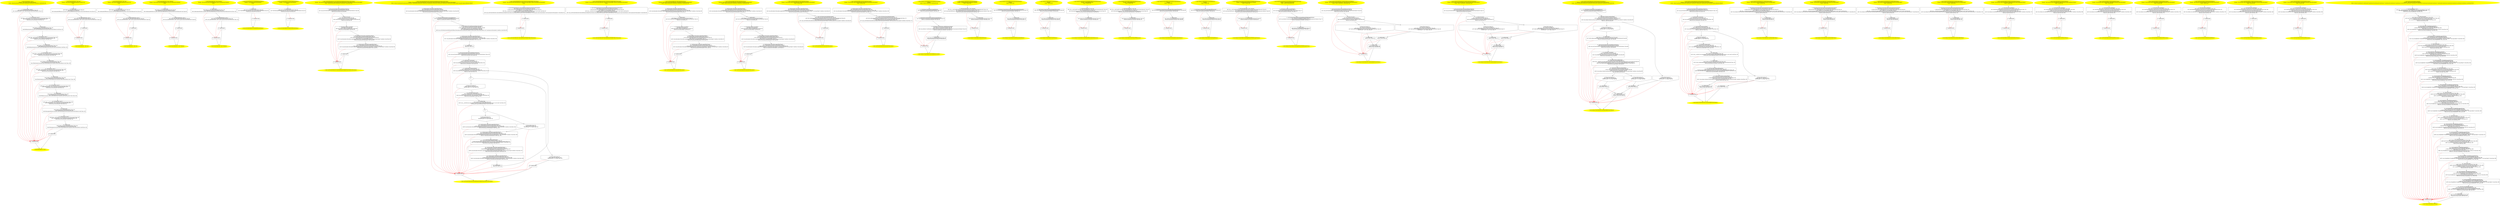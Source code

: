 /* @generated */
digraph cfg {
"org.junit.rules.EventCollector.<init>().660d5c2b70831b32d9b9134ae0384001_1" [label="1: Start EventCollector.<init>()\nFormals:  this:org.junit.rules.EventCollector*\nLocals:  $irvar6:void $irvar5:void $irvar4:void $irvar3:void $irvar2:void $irvar1:void $irvar0:void \n  " color=yellow style=filled]
	

	 "org.junit.rules.EventCollector.<init>().660d5c2b70831b32d9b9134ae0384001_1" -> "org.junit.rules.EventCollector.<init>().660d5c2b70831b32d9b9134ae0384001_4" ;
"org.junit.rules.EventCollector.<init>().660d5c2b70831b32d9b9134ae0384001_2" [label="2: Exit EventCollector.<init>() \n  " color=yellow style=filled]
	

"org.junit.rules.EventCollector.<init>().660d5c2b70831b32d9b9134ae0384001_3" [label="3:  exceptions sink \n  " shape="box"]
	

	 "org.junit.rules.EventCollector.<init>().660d5c2b70831b32d9b9134ae0384001_3" -> "org.junit.rules.EventCollector.<init>().660d5c2b70831b32d9b9134ae0384001_2" ;
"org.junit.rules.EventCollector.<init>().660d5c2b70831b32d9b9134ae0384001_4" [label="4:  Call RunListener.<init>() \n   n$0=*&this:org.junit.rules.EventCollector* [line 16]\n  n$1=_fun_RunListener.<init>()(n$0:org.junit.rules.EventCollector*) [line 16]\n " shape="box"]
	

	 "org.junit.rules.EventCollector.<init>().660d5c2b70831b32d9b9134ae0384001_4" -> "org.junit.rules.EventCollector.<init>().660d5c2b70831b32d9b9134ae0384001_5" ;
	 "org.junit.rules.EventCollector.<init>().660d5c2b70831b32d9b9134ae0384001_4" -> "org.junit.rules.EventCollector.<init>().660d5c2b70831b32d9b9134ae0384001_3" [color="red" ];
"org.junit.rules.EventCollector.<init>().660d5c2b70831b32d9b9134ae0384001_5" [label="5:  Call ArrayList.<init>() \n   n$2=_fun___new(sizeof(t=java.util.ArrayList):java.util.ArrayList*) [line 132]\n  n$3=_fun_ArrayList.<init>()(n$2:java.util.ArrayList*) [line 132]\n  *&$irvar0:java.util.ArrayList*=n$2 [line 132]\n " shape="box"]
	

	 "org.junit.rules.EventCollector.<init>().660d5c2b70831b32d9b9134ae0384001_5" -> "org.junit.rules.EventCollector.<init>().660d5c2b70831b32d9b9134ae0384001_6" ;
	 "org.junit.rules.EventCollector.<init>().660d5c2b70831b32d9b9134ae0384001_5" -> "org.junit.rules.EventCollector.<init>().660d5c2b70831b32d9b9134ae0384001_3" [color="red" ];
"org.junit.rules.EventCollector.<init>().660d5c2b70831b32d9b9134ae0384001_6" [label="6:  method_body \n   n$4=*&this:org.junit.rules.EventCollector* [line 132]\n  n$5=*&$irvar0:java.util.ArrayList* [line 132]\n  *n$4.fTestRunsStarted:org.junit.rules.EventCollector(root org.junit.rules.EventCollector)=n$5 [line 132]\n " shape="box"]
	

	 "org.junit.rules.EventCollector.<init>().660d5c2b70831b32d9b9134ae0384001_6" -> "org.junit.rules.EventCollector.<init>().660d5c2b70831b32d9b9134ae0384001_7" ;
	 "org.junit.rules.EventCollector.<init>().660d5c2b70831b32d9b9134ae0384001_6" -> "org.junit.rules.EventCollector.<init>().660d5c2b70831b32d9b9134ae0384001_3" [color="red" ];
"org.junit.rules.EventCollector.<init>().660d5c2b70831b32d9b9134ae0384001_7" [label="7:  Call ArrayList.<init>() \n   n$6=_fun___new(sizeof(t=java.util.ArrayList):java.util.ArrayList*) [line 134]\n  n$7=_fun_ArrayList.<init>()(n$6:java.util.ArrayList*) [line 134]\n  *&$irvar1:java.util.ArrayList*=n$6 [line 134]\n " shape="box"]
	

	 "org.junit.rules.EventCollector.<init>().660d5c2b70831b32d9b9134ae0384001_7" -> "org.junit.rules.EventCollector.<init>().660d5c2b70831b32d9b9134ae0384001_8" ;
	 "org.junit.rules.EventCollector.<init>().660d5c2b70831b32d9b9134ae0384001_7" -> "org.junit.rules.EventCollector.<init>().660d5c2b70831b32d9b9134ae0384001_3" [color="red" ];
"org.junit.rules.EventCollector.<init>().660d5c2b70831b32d9b9134ae0384001_8" [label="8:  method_body \n   n$8=*&this:org.junit.rules.EventCollector* [line 134]\n  n$9=*&$irvar1:java.util.ArrayList* [line 134]\n  *n$8.fTestRunsFinished:org.junit.rules.EventCollector(root org.junit.rules.EventCollector)=n$9 [line 134]\n " shape="box"]
	

	 "org.junit.rules.EventCollector.<init>().660d5c2b70831b32d9b9134ae0384001_8" -> "org.junit.rules.EventCollector.<init>().660d5c2b70831b32d9b9134ae0384001_9" ;
	 "org.junit.rules.EventCollector.<init>().660d5c2b70831b32d9b9134ae0384001_8" -> "org.junit.rules.EventCollector.<init>().660d5c2b70831b32d9b9134ae0384001_3" [color="red" ];
"org.junit.rules.EventCollector.<init>().660d5c2b70831b32d9b9134ae0384001_9" [label="9:  Call ArrayList.<init>() \n   n$10=_fun___new(sizeof(t=java.util.ArrayList):java.util.ArrayList*) [line 136]\n  n$11=_fun_ArrayList.<init>()(n$10:java.util.ArrayList*) [line 136]\n  *&$irvar2:java.util.ArrayList*=n$10 [line 136]\n " shape="box"]
	

	 "org.junit.rules.EventCollector.<init>().660d5c2b70831b32d9b9134ae0384001_9" -> "org.junit.rules.EventCollector.<init>().660d5c2b70831b32d9b9134ae0384001_10" ;
	 "org.junit.rules.EventCollector.<init>().660d5c2b70831b32d9b9134ae0384001_9" -> "org.junit.rules.EventCollector.<init>().660d5c2b70831b32d9b9134ae0384001_3" [color="red" ];
"org.junit.rules.EventCollector.<init>().660d5c2b70831b32d9b9134ae0384001_10" [label="10:  method_body \n   n$12=*&this:org.junit.rules.EventCollector* [line 136]\n  n$13=*&$irvar2:java.util.ArrayList* [line 136]\n  *n$12.fTestsStarted:org.junit.rules.EventCollector(root org.junit.rules.EventCollector)=n$13 [line 136]\n " shape="box"]
	

	 "org.junit.rules.EventCollector.<init>().660d5c2b70831b32d9b9134ae0384001_10" -> "org.junit.rules.EventCollector.<init>().660d5c2b70831b32d9b9134ae0384001_11" ;
	 "org.junit.rules.EventCollector.<init>().660d5c2b70831b32d9b9134ae0384001_10" -> "org.junit.rules.EventCollector.<init>().660d5c2b70831b32d9b9134ae0384001_3" [color="red" ];
"org.junit.rules.EventCollector.<init>().660d5c2b70831b32d9b9134ae0384001_11" [label="11:  Call ArrayList.<init>() \n   n$14=_fun___new(sizeof(t=java.util.ArrayList):java.util.ArrayList*) [line 138]\n  n$15=_fun_ArrayList.<init>()(n$14:java.util.ArrayList*) [line 138]\n  *&$irvar3:java.util.ArrayList*=n$14 [line 138]\n " shape="box"]
	

	 "org.junit.rules.EventCollector.<init>().660d5c2b70831b32d9b9134ae0384001_11" -> "org.junit.rules.EventCollector.<init>().660d5c2b70831b32d9b9134ae0384001_12" ;
	 "org.junit.rules.EventCollector.<init>().660d5c2b70831b32d9b9134ae0384001_11" -> "org.junit.rules.EventCollector.<init>().660d5c2b70831b32d9b9134ae0384001_3" [color="red" ];
"org.junit.rules.EventCollector.<init>().660d5c2b70831b32d9b9134ae0384001_12" [label="12:  method_body \n   n$16=*&this:org.junit.rules.EventCollector* [line 138]\n  n$17=*&$irvar3:java.util.ArrayList* [line 138]\n  *n$16.fTestsFinished:org.junit.rules.EventCollector(root org.junit.rules.EventCollector)=n$17 [line 138]\n " shape="box"]
	

	 "org.junit.rules.EventCollector.<init>().660d5c2b70831b32d9b9134ae0384001_12" -> "org.junit.rules.EventCollector.<init>().660d5c2b70831b32d9b9134ae0384001_13" ;
	 "org.junit.rules.EventCollector.<init>().660d5c2b70831b32d9b9134ae0384001_12" -> "org.junit.rules.EventCollector.<init>().660d5c2b70831b32d9b9134ae0384001_3" [color="red" ];
"org.junit.rules.EventCollector.<init>().660d5c2b70831b32d9b9134ae0384001_13" [label="13:  Call ArrayList.<init>() \n   n$18=_fun___new(sizeof(t=java.util.ArrayList):java.util.ArrayList*) [line 140]\n  n$19=_fun_ArrayList.<init>()(n$18:java.util.ArrayList*) [line 140]\n  *&$irvar4:java.util.ArrayList*=n$18 [line 140]\n " shape="box"]
	

	 "org.junit.rules.EventCollector.<init>().660d5c2b70831b32d9b9134ae0384001_13" -> "org.junit.rules.EventCollector.<init>().660d5c2b70831b32d9b9134ae0384001_14" ;
	 "org.junit.rules.EventCollector.<init>().660d5c2b70831b32d9b9134ae0384001_13" -> "org.junit.rules.EventCollector.<init>().660d5c2b70831b32d9b9134ae0384001_3" [color="red" ];
"org.junit.rules.EventCollector.<init>().660d5c2b70831b32d9b9134ae0384001_14" [label="14:  method_body \n   n$20=*&this:org.junit.rules.EventCollector* [line 140]\n  n$21=*&$irvar4:java.util.ArrayList* [line 140]\n  *n$20.fFailures:org.junit.rules.EventCollector(root org.junit.rules.EventCollector)=n$21 [line 140]\n " shape="box"]
	

	 "org.junit.rules.EventCollector.<init>().660d5c2b70831b32d9b9134ae0384001_14" -> "org.junit.rules.EventCollector.<init>().660d5c2b70831b32d9b9134ae0384001_15" ;
	 "org.junit.rules.EventCollector.<init>().660d5c2b70831b32d9b9134ae0384001_14" -> "org.junit.rules.EventCollector.<init>().660d5c2b70831b32d9b9134ae0384001_3" [color="red" ];
"org.junit.rules.EventCollector.<init>().660d5c2b70831b32d9b9134ae0384001_15" [label="15:  Call ArrayList.<init>() \n   n$22=_fun___new(sizeof(t=java.util.ArrayList):java.util.ArrayList*) [line 142]\n  n$23=_fun_ArrayList.<init>()(n$22:java.util.ArrayList*) [line 142]\n  *&$irvar5:java.util.ArrayList*=n$22 [line 142]\n " shape="box"]
	

	 "org.junit.rules.EventCollector.<init>().660d5c2b70831b32d9b9134ae0384001_15" -> "org.junit.rules.EventCollector.<init>().660d5c2b70831b32d9b9134ae0384001_16" ;
	 "org.junit.rules.EventCollector.<init>().660d5c2b70831b32d9b9134ae0384001_15" -> "org.junit.rules.EventCollector.<init>().660d5c2b70831b32d9b9134ae0384001_3" [color="red" ];
"org.junit.rules.EventCollector.<init>().660d5c2b70831b32d9b9134ae0384001_16" [label="16:  method_body \n   n$24=*&this:org.junit.rules.EventCollector* [line 142]\n  n$25=*&$irvar5:java.util.ArrayList* [line 142]\n  *n$24.fAssumptionFailures:org.junit.rules.EventCollector(root org.junit.rules.EventCollector)=n$25 [line 142]\n " shape="box"]
	

	 "org.junit.rules.EventCollector.<init>().660d5c2b70831b32d9b9134ae0384001_16" -> "org.junit.rules.EventCollector.<init>().660d5c2b70831b32d9b9134ae0384001_17" ;
	 "org.junit.rules.EventCollector.<init>().660d5c2b70831b32d9b9134ae0384001_16" -> "org.junit.rules.EventCollector.<init>().660d5c2b70831b32d9b9134ae0384001_3" [color="red" ];
"org.junit.rules.EventCollector.<init>().660d5c2b70831b32d9b9134ae0384001_17" [label="17:  Call ArrayList.<init>() \n   n$26=_fun___new(sizeof(t=java.util.ArrayList):java.util.ArrayList*) [line 144]\n  n$27=_fun_ArrayList.<init>()(n$26:java.util.ArrayList*) [line 144]\n  *&$irvar6:java.util.ArrayList*=n$26 [line 144]\n " shape="box"]
	

	 "org.junit.rules.EventCollector.<init>().660d5c2b70831b32d9b9134ae0384001_17" -> "org.junit.rules.EventCollector.<init>().660d5c2b70831b32d9b9134ae0384001_18" ;
	 "org.junit.rules.EventCollector.<init>().660d5c2b70831b32d9b9134ae0384001_17" -> "org.junit.rules.EventCollector.<init>().660d5c2b70831b32d9b9134ae0384001_3" [color="red" ];
"org.junit.rules.EventCollector.<init>().660d5c2b70831b32d9b9134ae0384001_18" [label="18:  method_body \n   n$28=*&this:org.junit.rules.EventCollector* [line 144]\n  n$29=*&$irvar6:java.util.ArrayList* [line 144]\n  *n$28.fTestsIgnored:org.junit.rules.EventCollector(root org.junit.rules.EventCollector)=n$29 [line 144]\n " shape="box"]
	

	 "org.junit.rules.EventCollector.<init>().660d5c2b70831b32d9b9134ae0384001_18" -> "org.junit.rules.EventCollector.<init>().660d5c2b70831b32d9b9134ae0384001_19" ;
	 "org.junit.rules.EventCollector.<init>().660d5c2b70831b32d9b9134ae0384001_18" -> "org.junit.rules.EventCollector.<init>().660d5c2b70831b32d9b9134ae0384001_3" [color="red" ];
"org.junit.rules.EventCollector.<init>().660d5c2b70831b32d9b9134ae0384001_19" [label="19:  method_body \n  " shape="box"]
	

	 "org.junit.rules.EventCollector.<init>().660d5c2b70831b32d9b9134ae0384001_19" -> "org.junit.rules.EventCollector.<init>().660d5c2b70831b32d9b9134ae0384001_2" ;
	 "org.junit.rules.EventCollector.<init>().660d5c2b70831b32d9b9134ae0384001_19" -> "org.junit.rules.EventCollector.<init>().660d5c2b70831b32d9b9134ae0384001_3" [color="red" ];
"org.junit.rules.EventCollector$1.<init>(int).b121d508fd88c03b7b2713e6a0d2504f_1" [label="1: Start EventCollector$1.<init>(int)\nFormals:  this:org.junit.rules.EventCollector$1* $bcvar1:int\nLocals:  \n  " color=yellow style=filled]
	

	 "org.junit.rules.EventCollector$1.<init>(int).b121d508fd88c03b7b2713e6a0d2504f_1" -> "org.junit.rules.EventCollector$1.<init>(int).b121d508fd88c03b7b2713e6a0d2504f_4" ;
"org.junit.rules.EventCollector$1.<init>(int).b121d508fd88c03b7b2713e6a0d2504f_2" [label="2: Exit EventCollector$1.<init>(int) \n  " color=yellow style=filled]
	

"org.junit.rules.EventCollector$1.<init>(int).b121d508fd88c03b7b2713e6a0d2504f_3" [label="3:  exceptions sink \n  " shape="box"]
	

	 "org.junit.rules.EventCollector$1.<init>(int).b121d508fd88c03b7b2713e6a0d2504f_3" -> "org.junit.rules.EventCollector$1.<init>(int).b121d508fd88c03b7b2713e6a0d2504f_2" ;
"org.junit.rules.EventCollector$1.<init>(int).b121d508fd88c03b7b2713e6a0d2504f_4" [label="4:  method_body \n   n$0=*&this:org.junit.rules.EventCollector$1* [line 23]\n  n$1=*&$bcvar1:int [line 23]\n  *n$0.val$numberOfFailures:org.junit.rules.EventCollector$1(root org.junit.rules.EventCollector$1)=n$1 [line 23]\n " shape="box"]
	

	 "org.junit.rules.EventCollector$1.<init>(int).b121d508fd88c03b7b2713e6a0d2504f_4" -> "org.junit.rules.EventCollector$1.<init>(int).b121d508fd88c03b7b2713e6a0d2504f_5" ;
	 "org.junit.rules.EventCollector$1.<init>(int).b121d508fd88c03b7b2713e6a0d2504f_4" -> "org.junit.rules.EventCollector$1.<init>(int).b121d508fd88c03b7b2713e6a0d2504f_3" [color="red" ];
"org.junit.rules.EventCollector$1.<init>(int).b121d508fd88c03b7b2713e6a0d2504f_5" [label="5:  Call TypeSafeMatcher.<init>() \n   n$2=*&this:org.junit.rules.EventCollector$1* [line 23]\n  n$3=_fun_TypeSafeMatcher.<init>()(n$2:org.junit.rules.EventCollector$1*) [line 23]\n " shape="box"]
	

	 "org.junit.rules.EventCollector$1.<init>(int).b121d508fd88c03b7b2713e6a0d2504f_5" -> "org.junit.rules.EventCollector$1.<init>(int).b121d508fd88c03b7b2713e6a0d2504f_6" ;
	 "org.junit.rules.EventCollector$1.<init>(int).b121d508fd88c03b7b2713e6a0d2504f_5" -> "org.junit.rules.EventCollector$1.<init>(int).b121d508fd88c03b7b2713e6a0d2504f_3" [color="red" ];
"org.junit.rules.EventCollector$1.<init>(int).b121d508fd88c03b7b2713e6a0d2504f_6" [label="6:  method_body \n  " shape="box"]
	

	 "org.junit.rules.EventCollector$1.<init>(int).b121d508fd88c03b7b2713e6a0d2504f_6" -> "org.junit.rules.EventCollector$1.<init>(int).b121d508fd88c03b7b2713e6a0d2504f_2" ;
	 "org.junit.rules.EventCollector$1.<init>(int).b121d508fd88c03b7b2713e6a0d2504f_6" -> "org.junit.rules.EventCollector$1.<init>(int).b121d508fd88c03b7b2713e6a0d2504f_3" [color="red" ];
"org.junit.rules.EventCollector$2.<init>(int).7afa4f8ad299ec48e769eb0c80417b3a_1" [label="1: Start EventCollector$2.<init>(int)\nFormals:  this:org.junit.rules.EventCollector$2* $bcvar1:int\nLocals:  \n  " color=yellow style=filled]
	

	 "org.junit.rules.EventCollector$2.<init>(int).7afa4f8ad299ec48e769eb0c80417b3a_1" -> "org.junit.rules.EventCollector$2.<init>(int).7afa4f8ad299ec48e769eb0c80417b3a_4" ;
"org.junit.rules.EventCollector$2.<init>(int).7afa4f8ad299ec48e769eb0c80417b3a_2" [label="2: Exit EventCollector$2.<init>(int) \n  " color=yellow style=filled]
	

"org.junit.rules.EventCollector$2.<init>(int).7afa4f8ad299ec48e769eb0c80417b3a_3" [label="3:  exceptions sink \n  " shape="box"]
	

	 "org.junit.rules.EventCollector$2.<init>(int).7afa4f8ad299ec48e769eb0c80417b3a_3" -> "org.junit.rules.EventCollector$2.<init>(int).7afa4f8ad299ec48e769eb0c80417b3a_2" ;
"org.junit.rules.EventCollector$2.<init>(int).7afa4f8ad299ec48e769eb0c80417b3a_4" [label="4:  method_body \n   n$0=*&this:org.junit.rules.EventCollector$2* [line 54]\n  n$1=*&$bcvar1:int [line 54]\n  *n$0.val$numberOfFailures:org.junit.rules.EventCollector$2(root org.junit.rules.EventCollector$2)=n$1 [line 54]\n " shape="box"]
	

	 "org.junit.rules.EventCollector$2.<init>(int).7afa4f8ad299ec48e769eb0c80417b3a_4" -> "org.junit.rules.EventCollector$2.<init>(int).7afa4f8ad299ec48e769eb0c80417b3a_5" ;
	 "org.junit.rules.EventCollector$2.<init>(int).7afa4f8ad299ec48e769eb0c80417b3a_4" -> "org.junit.rules.EventCollector$2.<init>(int).7afa4f8ad299ec48e769eb0c80417b3a_3" [color="red" ];
"org.junit.rules.EventCollector$2.<init>(int).7afa4f8ad299ec48e769eb0c80417b3a_5" [label="5:  Call TypeSafeMatcher.<init>() \n   n$2=*&this:org.junit.rules.EventCollector$2* [line 54]\n  n$3=_fun_TypeSafeMatcher.<init>()(n$2:org.junit.rules.EventCollector$2*) [line 54]\n " shape="box"]
	

	 "org.junit.rules.EventCollector$2.<init>(int).7afa4f8ad299ec48e769eb0c80417b3a_5" -> "org.junit.rules.EventCollector$2.<init>(int).7afa4f8ad299ec48e769eb0c80417b3a_6" ;
	 "org.junit.rules.EventCollector$2.<init>(int).7afa4f8ad299ec48e769eb0c80417b3a_5" -> "org.junit.rules.EventCollector$2.<init>(int).7afa4f8ad299ec48e769eb0c80417b3a_3" [color="red" ];
"org.junit.rules.EventCollector$2.<init>(int).7afa4f8ad299ec48e769eb0c80417b3a_6" [label="6:  method_body \n  " shape="box"]
	

	 "org.junit.rules.EventCollector$2.<init>(int).7afa4f8ad299ec48e769eb0c80417b3a_6" -> "org.junit.rules.EventCollector$2.<init>(int).7afa4f8ad299ec48e769eb0c80417b3a_2" ;
	 "org.junit.rules.EventCollector$2.<init>(int).7afa4f8ad299ec48e769eb0c80417b3a_6" -> "org.junit.rules.EventCollector$2.<init>(int).7afa4f8ad299ec48e769eb0c80417b3a_3" [color="red" ];
"org.junit.rules.EventCollector$3.<init>(org.hamcrest.Matcher).8d100d4878346adeb76ac6dab27fac9b_1" [label="1: Start EventCollector$3.<init>(Matcher)\nFormals:  this:org.junit.rules.EventCollector$3* $bcvar1:org.hamcrest.Matcher*\nLocals:  \n  " color=yellow style=filled]
	

	 "org.junit.rules.EventCollector$3.<init>(org.hamcrest.Matcher).8d100d4878346adeb76ac6dab27fac9b_1" -> "org.junit.rules.EventCollector$3.<init>(org.hamcrest.Matcher).8d100d4878346adeb76ac6dab27fac9b_4" ;
"org.junit.rules.EventCollector$3.<init>(org.hamcrest.Matcher).8d100d4878346adeb76ac6dab27fac9b_2" [label="2: Exit EventCollector$3.<init>(Matcher) \n  " color=yellow style=filled]
	

"org.junit.rules.EventCollector$3.<init>(org.hamcrest.Matcher).8d100d4878346adeb76ac6dab27fac9b_3" [label="3:  exceptions sink \n  " shape="box"]
	

	 "org.junit.rules.EventCollector$3.<init>(org.hamcrest.Matcher).8d100d4878346adeb76ac6dab27fac9b_3" -> "org.junit.rules.EventCollector$3.<init>(org.hamcrest.Matcher).8d100d4878346adeb76ac6dab27fac9b_2" ;
"org.junit.rules.EventCollector$3.<init>(org.hamcrest.Matcher).8d100d4878346adeb76ac6dab27fac9b_4" [label="4:  method_body \n   n$0=*&this:org.junit.rules.EventCollector$3* [line 82]\n  n$1=*&$bcvar1:org.hamcrest.Matcher* [line 82]\n  *n$0.val$messageMatcher:org.junit.rules.EventCollector$3(root org.junit.rules.EventCollector$3)=n$1 [line 82]\n " shape="box"]
	

	 "org.junit.rules.EventCollector$3.<init>(org.hamcrest.Matcher).8d100d4878346adeb76ac6dab27fac9b_4" -> "org.junit.rules.EventCollector$3.<init>(org.hamcrest.Matcher).8d100d4878346adeb76ac6dab27fac9b_5" ;
	 "org.junit.rules.EventCollector$3.<init>(org.hamcrest.Matcher).8d100d4878346adeb76ac6dab27fac9b_4" -> "org.junit.rules.EventCollector$3.<init>(org.hamcrest.Matcher).8d100d4878346adeb76ac6dab27fac9b_3" [color="red" ];
"org.junit.rules.EventCollector$3.<init>(org.hamcrest.Matcher).8d100d4878346adeb76ac6dab27fac9b_5" [label="5:  Call TypeSafeMatcher.<init>() \n   n$2=*&this:org.junit.rules.EventCollector$3* [line 82]\n  n$3=_fun_TypeSafeMatcher.<init>()(n$2:org.junit.rules.EventCollector$3*) [line 82]\n " shape="box"]
	

	 "org.junit.rules.EventCollector$3.<init>(org.hamcrest.Matcher).8d100d4878346adeb76ac6dab27fac9b_5" -> "org.junit.rules.EventCollector$3.<init>(org.hamcrest.Matcher).8d100d4878346adeb76ac6dab27fac9b_6" ;
	 "org.junit.rules.EventCollector$3.<init>(org.hamcrest.Matcher).8d100d4878346adeb76ac6dab27fac9b_5" -> "org.junit.rules.EventCollector$3.<init>(org.hamcrest.Matcher).8d100d4878346adeb76ac6dab27fac9b_3" [color="red" ];
"org.junit.rules.EventCollector$3.<init>(org.hamcrest.Matcher).8d100d4878346adeb76ac6dab27fac9b_6" [label="6:  method_body \n  " shape="box"]
	

	 "org.junit.rules.EventCollector$3.<init>(org.hamcrest.Matcher).8d100d4878346adeb76ac6dab27fac9b_6" -> "org.junit.rules.EventCollector$3.<init>(org.hamcrest.Matcher).8d100d4878346adeb76ac6dab27fac9b_2" ;
	 "org.junit.rules.EventCollector$3.<init>(org.hamcrest.Matcher).8d100d4878346adeb76ac6dab27fac9b_6" -> "org.junit.rules.EventCollector$3.<init>(org.hamcrest.Matcher).8d100d4878346adeb76ac6dab27fac9b_3" [color="red" ];
"org.junit.rules.EventCollector$4.<init>(org.hamcrest.Matcher).4f0797ae46776bd30f8f9449661f3878_1" [label="1: Start EventCollector$4.<init>(Matcher)\nFormals:  this:org.junit.rules.EventCollector$4* $bcvar1:org.hamcrest.Matcher*\nLocals:  \n  " color=yellow style=filled]
	

	 "org.junit.rules.EventCollector$4.<init>(org.hamcrest.Matcher).4f0797ae46776bd30f8f9449661f3878_1" -> "org.junit.rules.EventCollector$4.<init>(org.hamcrest.Matcher).4f0797ae46776bd30f8f9449661f3878_4" ;
"org.junit.rules.EventCollector$4.<init>(org.hamcrest.Matcher).4f0797ae46776bd30f8f9449661f3878_2" [label="2: Exit EventCollector$4.<init>(Matcher) \n  " color=yellow style=filled]
	

"org.junit.rules.EventCollector$4.<init>(org.hamcrest.Matcher).4f0797ae46776bd30f8f9449661f3878_3" [label="3:  exceptions sink \n  " shape="box"]
	

	 "org.junit.rules.EventCollector$4.<init>(org.hamcrest.Matcher).4f0797ae46776bd30f8f9449661f3878_3" -> "org.junit.rules.EventCollector$4.<init>(org.hamcrest.Matcher).4f0797ae46776bd30f8f9449661f3878_2" ;
"org.junit.rules.EventCollector$4.<init>(org.hamcrest.Matcher).4f0797ae46776bd30f8f9449661f3878_4" [label="4:  method_body \n   n$0=*&this:org.junit.rules.EventCollector$4* [line 116]\n  n$1=*&$bcvar1:org.hamcrest.Matcher* [line 116]\n  *n$0.val$exceptionMatcher:org.junit.rules.EventCollector$4(root org.junit.rules.EventCollector$4)=n$1 [line 116]\n " shape="box"]
	

	 "org.junit.rules.EventCollector$4.<init>(org.hamcrest.Matcher).4f0797ae46776bd30f8f9449661f3878_4" -> "org.junit.rules.EventCollector$4.<init>(org.hamcrest.Matcher).4f0797ae46776bd30f8f9449661f3878_5" ;
	 "org.junit.rules.EventCollector$4.<init>(org.hamcrest.Matcher).4f0797ae46776bd30f8f9449661f3878_4" -> "org.junit.rules.EventCollector$4.<init>(org.hamcrest.Matcher).4f0797ae46776bd30f8f9449661f3878_3" [color="red" ];
"org.junit.rules.EventCollector$4.<init>(org.hamcrest.Matcher).4f0797ae46776bd30f8f9449661f3878_5" [label="5:  Call TypeSafeMatcher.<init>() \n   n$2=*&this:org.junit.rules.EventCollector$4* [line 116]\n  n$3=_fun_TypeSafeMatcher.<init>()(n$2:org.junit.rules.EventCollector$4*) [line 116]\n " shape="box"]
	

	 "org.junit.rules.EventCollector$4.<init>(org.hamcrest.Matcher).4f0797ae46776bd30f8f9449661f3878_5" -> "org.junit.rules.EventCollector$4.<init>(org.hamcrest.Matcher).4f0797ae46776bd30f8f9449661f3878_6" ;
	 "org.junit.rules.EventCollector$4.<init>(org.hamcrest.Matcher).4f0797ae46776bd30f8f9449661f3878_5" -> "org.junit.rules.EventCollector$4.<init>(org.hamcrest.Matcher).4f0797ae46776bd30f8f9449661f3878_3" [color="red" ];
"org.junit.rules.EventCollector$4.<init>(org.hamcrest.Matcher).4f0797ae46776bd30f8f9449661f3878_6" [label="6:  method_body \n  " shape="box"]
	

	 "org.junit.rules.EventCollector$4.<init>(org.hamcrest.Matcher).4f0797ae46776bd30f8f9449661f3878_6" -> "org.junit.rules.EventCollector$4.<init>(org.hamcrest.Matcher).4f0797ae46776bd30f8f9449661f3878_2" ;
	 "org.junit.rules.EventCollector$4.<init>(org.hamcrest.Matcher).4f0797ae46776bd30f8f9449661f3878_6" -> "org.junit.rules.EventCollector$4.<init>(org.hamcrest.Matcher).4f0797ae46776bd30f8f9449661f3878_3" [color="red" ];
"org.junit.rules.EventCollector.access$000(org.junit.rules.EventCollector):java.util.List.b398b72ff17acdcf9b5fbfc35991e162_1" [label="1: Start List EventCollector.access$000(EventCollector)\nFormals:  x0:org.junit.rules.EventCollector*\nLocals:  \n  " color=yellow style=filled]
	

	 "org.junit.rules.EventCollector.access$000(org.junit.rules.EventCollector):java.util.List.b398b72ff17acdcf9b5fbfc35991e162_1" -> "org.junit.rules.EventCollector.access$000(org.junit.rules.EventCollector):java.util.List.b398b72ff17acdcf9b5fbfc35991e162_4" ;
"org.junit.rules.EventCollector.access$000(org.junit.rules.EventCollector):java.util.List.b398b72ff17acdcf9b5fbfc35991e162_2" [label="2: Exit List EventCollector.access$000(EventCollector) \n  " color=yellow style=filled]
	

"org.junit.rules.EventCollector.access$000(org.junit.rules.EventCollector):java.util.List.b398b72ff17acdcf9b5fbfc35991e162_3" [label="3:  exceptions sink \n  " shape="box"]
	

	 "org.junit.rules.EventCollector.access$000(org.junit.rules.EventCollector):java.util.List.b398b72ff17acdcf9b5fbfc35991e162_3" -> "org.junit.rules.EventCollector.access$000(org.junit.rules.EventCollector):java.util.List.b398b72ff17acdcf9b5fbfc35991e162_2" ;
"org.junit.rules.EventCollector.access$000(org.junit.rules.EventCollector):java.util.List.b398b72ff17acdcf9b5fbfc35991e162_4" [label="4:  method_body \n   n$0=*&x0:org.junit.rules.EventCollector* [line 16]\n  n$1=*n$0.fFailures:java.util.List*(root org.junit.rules.EventCollector) [line 16]\n  *&return:java.util.List*=n$1 [line 16]\n " shape="box"]
	

	 "org.junit.rules.EventCollector.access$000(org.junit.rules.EventCollector):java.util.List.b398b72ff17acdcf9b5fbfc35991e162_4" -> "org.junit.rules.EventCollector.access$000(org.junit.rules.EventCollector):java.util.List.b398b72ff17acdcf9b5fbfc35991e162_2" ;
	 "org.junit.rules.EventCollector.access$000(org.junit.rules.EventCollector):java.util.List.b398b72ff17acdcf9b5fbfc35991e162_4" -> "org.junit.rules.EventCollector.access$000(org.junit.rules.EventCollector):java.util.List.b398b72ff17acdcf9b5fbfc35991e162_3" [color="red" ];
"org.junit.rules.EventCollector.access$100(org.junit.rules.EventCollector):java.util.List.bca26cdfd06c064dd1cf132cfd8a747c_1" [label="1: Start List EventCollector.access$100(EventCollector)\nFormals:  x0:org.junit.rules.EventCollector*\nLocals:  \n  " color=yellow style=filled]
	

	 "org.junit.rules.EventCollector.access$100(org.junit.rules.EventCollector):java.util.List.bca26cdfd06c064dd1cf132cfd8a747c_1" -> "org.junit.rules.EventCollector.access$100(org.junit.rules.EventCollector):java.util.List.bca26cdfd06c064dd1cf132cfd8a747c_4" ;
"org.junit.rules.EventCollector.access$100(org.junit.rules.EventCollector):java.util.List.bca26cdfd06c064dd1cf132cfd8a747c_2" [label="2: Exit List EventCollector.access$100(EventCollector) \n  " color=yellow style=filled]
	

"org.junit.rules.EventCollector.access$100(org.junit.rules.EventCollector):java.util.List.bca26cdfd06c064dd1cf132cfd8a747c_3" [label="3:  exceptions sink \n  " shape="box"]
	

	 "org.junit.rules.EventCollector.access$100(org.junit.rules.EventCollector):java.util.List.bca26cdfd06c064dd1cf132cfd8a747c_3" -> "org.junit.rules.EventCollector.access$100(org.junit.rules.EventCollector):java.util.List.bca26cdfd06c064dd1cf132cfd8a747c_2" ;
"org.junit.rules.EventCollector.access$100(org.junit.rules.EventCollector):java.util.List.bca26cdfd06c064dd1cf132cfd8a747c_4" [label="4:  method_body \n   n$0=*&x0:org.junit.rules.EventCollector* [line 16]\n  n$1=*n$0.fAssumptionFailures:java.util.List*(root org.junit.rules.EventCollector) [line 16]\n  *&return:java.util.List*=n$1 [line 16]\n " shape="box"]
	

	 "org.junit.rules.EventCollector.access$100(org.junit.rules.EventCollector):java.util.List.bca26cdfd06c064dd1cf132cfd8a747c_4" -> "org.junit.rules.EventCollector.access$100(org.junit.rules.EventCollector):java.util.List.bca26cdfd06c064dd1cf132cfd8a747c_2" ;
	 "org.junit.rules.EventCollector.access$100(org.junit.rules.EventCollector):java.util.List.bca26cdfd06c064dd1cf132cfd8a747c_4" -> "org.junit.rules.EventCollector.access$100(org.junit.rules.EventCollector):java.util.List.bca26cdfd06c064dd1cf132cfd8a747c_3" [color="red" ];
"org.junit.rules.EventCollector$1.describeMismatchSafely(org.junit.rules.EventCollector,org.hamcrest..6ed9ae50b34529917f5c59ff379fa56d_1" [label="1: Start void EventCollector$1.describeMismatchSafely(EventCollector,Description)\nFormals:  this:org.junit.rules.EventCollector$1* item:org.junit.rules.EventCollector* description:org.hamcrest.Description*\nLocals:  $irvar4:void $irvar3:void $irvar2:void $irvar1:void $irvar0:void \n  " color=yellow style=filled]
	

	 "org.junit.rules.EventCollector$1.describeMismatchSafely(org.junit.rules.EventCollector,org.hamcrest..6ed9ae50b34529917f5c59ff379fa56d_1" -> "org.junit.rules.EventCollector$1.describeMismatchSafely(org.junit.rules.EventCollector,org.hamcrest..6ed9ae50b34529917f5c59ff379fa56d_4" ;
"org.junit.rules.EventCollector$1.describeMismatchSafely(org.junit.rules.EventCollector,org.hamcrest..6ed9ae50b34529917f5c59ff379fa56d_2" [label="2: Exit void EventCollector$1.describeMismatchSafely(EventCollector,Description) \n  " color=yellow style=filled]
	

"org.junit.rules.EventCollector$1.describeMismatchSafely(org.junit.rules.EventCollector,org.hamcrest..6ed9ae50b34529917f5c59ff379fa56d_3" [label="3:  exceptions sink \n  " shape="box"]
	

	 "org.junit.rules.EventCollector$1.describeMismatchSafely(org.junit.rules.EventCollector,org.hamcrest..6ed9ae50b34529917f5c59ff379fa56d_3" -> "org.junit.rules.EventCollector$1.describeMismatchSafely(org.junit.rules.EventCollector,org.hamcrest..6ed9ae50b34529917f5c59ff379fa56d_2" ;
"org.junit.rules.EventCollector$1.describeMismatchSafely(org.junit.rules.EventCollector,org.hamcrest..6ed9ae50b34529917f5c59ff379fa56d_4" [label="4:  Call List EventCollector.access$000(EventCollector) \n   n$0=*&item:org.junit.rules.EventCollector* [line 38]\n  n$1=_fun_List EventCollector.access$000(EventCollector)(n$0:org.junit.rules.EventCollector*) [line 38]\n  *&$irvar0:java.util.List*=n$1 [line 38]\n " shape="box"]
	

	 "org.junit.rules.EventCollector$1.describeMismatchSafely(org.junit.rules.EventCollector,org.hamcrest..6ed9ae50b34529917f5c59ff379fa56d_4" -> "org.junit.rules.EventCollector$1.describeMismatchSafely(org.junit.rules.EventCollector,org.hamcrest..6ed9ae50b34529917f5c59ff379fa56d_5" ;
	 "org.junit.rules.EventCollector$1.describeMismatchSafely(org.junit.rules.EventCollector,org.hamcrest..6ed9ae50b34529917f5c59ff379fa56d_4" -> "org.junit.rules.EventCollector$1.describeMismatchSafely(org.junit.rules.EventCollector,org.hamcrest..6ed9ae50b34529917f5c59ff379fa56d_3" [color="red" ];
"org.junit.rules.EventCollector$1.describeMismatchSafely(org.junit.rules.EventCollector,org.hamcrest..6ed9ae50b34529917f5c59ff379fa56d_5" [label="5:  Call int List.size() \n   n$2=*&$irvar0:java.util.List* [line 38]\n  _=*n$2:java.util.List*(root java.util.List) [line 38]\n  n$4=_fun_int List.size()(n$2:java.util.List*) interface virtual [line 38]\n  *&$irvar1:int=n$4 [line 38]\n " shape="box"]
	

	 "org.junit.rules.EventCollector$1.describeMismatchSafely(org.junit.rules.EventCollector,org.hamcrest..6ed9ae50b34529917f5c59ff379fa56d_5" -> "org.junit.rules.EventCollector$1.describeMismatchSafely(org.junit.rules.EventCollector,org.hamcrest..6ed9ae50b34529917f5c59ff379fa56d_6" ;
	 "org.junit.rules.EventCollector$1.describeMismatchSafely(org.junit.rules.EventCollector,org.hamcrest..6ed9ae50b34529917f5c59ff379fa56d_5" -> "org.junit.rules.EventCollector$1.describeMismatchSafely(org.junit.rules.EventCollector,org.hamcrest..6ed9ae50b34529917f5c59ff379fa56d_3" [color="red" ];
"org.junit.rules.EventCollector$1.describeMismatchSafely(org.junit.rules.EventCollector,org.hamcrest..6ed9ae50b34529917f5c59ff379fa56d_6" [label="6:  Call Integer Integer.valueOf(int) \n   n$5=*&$irvar1:int [line 38]\n  n$6=_fun_Integer Integer.valueOf(int)(n$5:int) [line 38]\n  *&$irvar2:java.lang.Integer*=n$6 [line 38]\n " shape="box"]
	

	 "org.junit.rules.EventCollector$1.describeMismatchSafely(org.junit.rules.EventCollector,org.hamcrest..6ed9ae50b34529917f5c59ff379fa56d_6" -> "org.junit.rules.EventCollector$1.describeMismatchSafely(org.junit.rules.EventCollector,org.hamcrest..6ed9ae50b34529917f5c59ff379fa56d_7" ;
	 "org.junit.rules.EventCollector$1.describeMismatchSafely(org.junit.rules.EventCollector,org.hamcrest..6ed9ae50b34529917f5c59ff379fa56d_6" -> "org.junit.rules.EventCollector$1.describeMismatchSafely(org.junit.rules.EventCollector,org.hamcrest..6ed9ae50b34529917f5c59ff379fa56d_3" [color="red" ];
"org.junit.rules.EventCollector$1.describeMismatchSafely(org.junit.rules.EventCollector,org.hamcrest..6ed9ae50b34529917f5c59ff379fa56d_7" [label="7:  Call Description Description.appendValue(Object) \n   n$7=*&description:org.hamcrest.Description* [line 38]\n  _=*n$7:org.hamcrest.Description*(root org.hamcrest.Description) [line 38]\n  n$9=*&$irvar2:java.lang.Integer* [line 38]\n  n$10=_fun_Description Description.appendValue(Object)(n$7:org.hamcrest.Description*,n$9:java.lang.Integer*) interface virtual [line 38]\n  *&$irvar3:org.hamcrest.Description*=n$10 [line 38]\n " shape="box"]
	

	 "org.junit.rules.EventCollector$1.describeMismatchSafely(org.junit.rules.EventCollector,org.hamcrest..6ed9ae50b34529917f5c59ff379fa56d_7" -> "org.junit.rules.EventCollector$1.describeMismatchSafely(org.junit.rules.EventCollector,org.hamcrest..6ed9ae50b34529917f5c59ff379fa56d_8" ;
	 "org.junit.rules.EventCollector$1.describeMismatchSafely(org.junit.rules.EventCollector,org.hamcrest..6ed9ae50b34529917f5c59ff379fa56d_7" -> "org.junit.rules.EventCollector$1.describeMismatchSafely(org.junit.rules.EventCollector,org.hamcrest..6ed9ae50b34529917f5c59ff379fa56d_3" [color="red" ];
"org.junit.rules.EventCollector$1.describeMismatchSafely(org.junit.rules.EventCollector,org.hamcrest..6ed9ae50b34529917f5c59ff379fa56d_8" [label="8:  Call Description Description.appendText(String) \n   n$11=*&description:org.hamcrest.Description* [line 39]\n  _=*n$11:org.hamcrest.Description*(root org.hamcrest.Description) [line 39]\n  n$13=_fun_Description Description.appendText(String)(n$11:org.hamcrest.Description*,\" failures\":java.lang.Object*) interface virtual [line 39]\n  *&$irvar4:org.hamcrest.Description*=n$13 [line 39]\n " shape="box"]
	

	 "org.junit.rules.EventCollector$1.describeMismatchSafely(org.junit.rules.EventCollector,org.hamcrest..6ed9ae50b34529917f5c59ff379fa56d_8" -> "org.junit.rules.EventCollector$1.describeMismatchSafely(org.junit.rules.EventCollector,org.hamcrest..6ed9ae50b34529917f5c59ff379fa56d_9" ;
	 "org.junit.rules.EventCollector$1.describeMismatchSafely(org.junit.rules.EventCollector,org.hamcrest..6ed9ae50b34529917f5c59ff379fa56d_8" -> "org.junit.rules.EventCollector$1.describeMismatchSafely(org.junit.rules.EventCollector,org.hamcrest..6ed9ae50b34529917f5c59ff379fa56d_3" [color="red" ];
"org.junit.rules.EventCollector$1.describeMismatchSafely(org.junit.rules.EventCollector,org.hamcrest..6ed9ae50b34529917f5c59ff379fa56d_9" [label="9:  method_body \n  " shape="box"]
	

	 "org.junit.rules.EventCollector$1.describeMismatchSafely(org.junit.rules.EventCollector,org.hamcrest..6ed9ae50b34529917f5c59ff379fa56d_9" -> "org.junit.rules.EventCollector$1.describeMismatchSafely(org.junit.rules.EventCollector,org.hamcrest..6ed9ae50b34529917f5c59ff379fa56d_2" ;
	 "org.junit.rules.EventCollector$1.describeMismatchSafely(org.junit.rules.EventCollector,org.hamcrest..6ed9ae50b34529917f5c59ff379fa56d_9" -> "org.junit.rules.EventCollector$1.describeMismatchSafely(org.junit.rules.EventCollector,org.hamcrest..6ed9ae50b34529917f5c59ff379fa56d_3" [color="red" ];
"org.junit.rules.EventCollector$3.describeMismatchSafely(org.junit.rules.EventCollector,org.hamcrest..e2de426936275260a57975169d50d3c1_1" [label="1: Start void EventCollector$3.describeMismatchSafely(EventCollector,Description)\nFormals:  this:org.junit.rules.EventCollector$3* item:org.junit.rules.EventCollector* description:org.hamcrest.Description*\nLocals:  $irvar10:void $irvar9:void $irvar8:void $irvar7:void $irvar6:void $irvar5:void $irvar4:void $bcvar4:void $irvar3:void $irvar2:void $irvar1:void $irvar0:void first:_Bool f:org.junit.runner.notification.Failure* \n  " color=yellow style=filled]
	

	 "org.junit.rules.EventCollector$3.describeMismatchSafely(org.junit.rules.EventCollector,org.hamcrest..e2de426936275260a57975169d50d3c1_1" -> "org.junit.rules.EventCollector$3.describeMismatchSafely(org.junit.rules.EventCollector,org.hamcrest..e2de426936275260a57975169d50d3c1_4" ;
"org.junit.rules.EventCollector$3.describeMismatchSafely(org.junit.rules.EventCollector,org.hamcrest..e2de426936275260a57975169d50d3c1_2" [label="2: Exit void EventCollector$3.describeMismatchSafely(EventCollector,Description) \n  " color=yellow style=filled]
	

"org.junit.rules.EventCollector$3.describeMismatchSafely(org.junit.rules.EventCollector,org.hamcrest..e2de426936275260a57975169d50d3c1_3" [label="3:  exceptions sink \n  " shape="box"]
	

	 "org.junit.rules.EventCollector$3.describeMismatchSafely(org.junit.rules.EventCollector,org.hamcrest..e2de426936275260a57975169d50d3c1_3" -> "org.junit.rules.EventCollector$3.describeMismatchSafely(org.junit.rules.EventCollector,org.hamcrest..e2de426936275260a57975169d50d3c1_2" ;
"org.junit.rules.EventCollector$3.describeMismatchSafely(org.junit.rules.EventCollector,org.hamcrest..e2de426936275260a57975169d50d3c1_4" [label="4:  Call Description Description.appendText(String) \n   n$0=*&description:org.hamcrest.Description* [line 98]\n  _=*n$0:org.hamcrest.Description*(root org.hamcrest.Description) [line 98]\n  n$2=_fun_Description Description.appendText(String)(n$0:org.hamcrest.Description*,\"was \":java.lang.Object*) interface virtual [line 98]\n  *&$irvar0:org.hamcrest.Description*=n$2 [line 98]\n " shape="box"]
	

	 "org.junit.rules.EventCollector$3.describeMismatchSafely(org.junit.rules.EventCollector,org.hamcrest..e2de426936275260a57975169d50d3c1_4" -> "org.junit.rules.EventCollector$3.describeMismatchSafely(org.junit.rules.EventCollector,org.hamcrest..e2de426936275260a57975169d50d3c1_5" ;
	 "org.junit.rules.EventCollector$3.describeMismatchSafely(org.junit.rules.EventCollector,org.hamcrest..e2de426936275260a57975169d50d3c1_4" -> "org.junit.rules.EventCollector$3.describeMismatchSafely(org.junit.rules.EventCollector,org.hamcrest..e2de426936275260a57975169d50d3c1_3" [color="red" ];
"org.junit.rules.EventCollector$3.describeMismatchSafely(org.junit.rules.EventCollector,org.hamcrest..e2de426936275260a57975169d50d3c1_5" [label="5:  Call Matcher EventCollector.hasSingleFailure() \n   n$3=_fun_Matcher EventCollector.hasSingleFailure()() [line 99]\n  *&$irvar1:org.hamcrest.Matcher*=n$3 [line 99]\n " shape="box"]
	

	 "org.junit.rules.EventCollector$3.describeMismatchSafely(org.junit.rules.EventCollector,org.hamcrest..e2de426936275260a57975169d50d3c1_5" -> "org.junit.rules.EventCollector$3.describeMismatchSafely(org.junit.rules.EventCollector,org.hamcrest..e2de426936275260a57975169d50d3c1_6" ;
	 "org.junit.rules.EventCollector$3.describeMismatchSafely(org.junit.rules.EventCollector,org.hamcrest..e2de426936275260a57975169d50d3c1_5" -> "org.junit.rules.EventCollector$3.describeMismatchSafely(org.junit.rules.EventCollector,org.hamcrest..e2de426936275260a57975169d50d3c1_3" [color="red" ];
"org.junit.rules.EventCollector$3.describeMismatchSafely(org.junit.rules.EventCollector,org.hamcrest..e2de426936275260a57975169d50d3c1_6" [label="6:  Call void Matcher.describeMismatch(Object,Description) \n   n$4=*&$irvar1:org.hamcrest.Matcher* [line 99]\n  _=*n$4:org.hamcrest.Matcher*(root org.hamcrest.Matcher) [line 99]\n  n$6=*&item:org.junit.rules.EventCollector* [line 99]\n  n$7=*&description:org.hamcrest.Description* [line 99]\n  n$8=_fun_void Matcher.describeMismatch(Object,Description)(n$4:org.hamcrest.Matcher*,n$6:org.junit.rules.EventCollector*,n$7:org.hamcrest.Description*) interface virtual [line 99]\n " shape="box"]
	

	 "org.junit.rules.EventCollector$3.describeMismatchSafely(org.junit.rules.EventCollector,org.hamcrest..e2de426936275260a57975169d50d3c1_6" -> "org.junit.rules.EventCollector$3.describeMismatchSafely(org.junit.rules.EventCollector,org.hamcrest..e2de426936275260a57975169d50d3c1_7" ;
	 "org.junit.rules.EventCollector$3.describeMismatchSafely(org.junit.rules.EventCollector,org.hamcrest..e2de426936275260a57975169d50d3c1_6" -> "org.junit.rules.EventCollector$3.describeMismatchSafely(org.junit.rules.EventCollector,org.hamcrest..e2de426936275260a57975169d50d3c1_3" [color="red" ];
"org.junit.rules.EventCollector$3.describeMismatchSafely(org.junit.rules.EventCollector,org.hamcrest..e2de426936275260a57975169d50d3c1_7" [label="7:  Call Description Description.appendText(String) \n   n$9=*&description:org.hamcrest.Description* [line 100]\n  _=*n$9:org.hamcrest.Description*(root org.hamcrest.Description) [line 100]\n  n$11=_fun_Description Description.appendText(String)(n$9:org.hamcrest.Description*,\": \":java.lang.Object*) interface virtual [line 100]\n  *&$irvar2:org.hamcrest.Description*=n$11 [line 100]\n " shape="box"]
	

	 "org.junit.rules.EventCollector$3.describeMismatchSafely(org.junit.rules.EventCollector,org.hamcrest..e2de426936275260a57975169d50d3c1_7" -> "org.junit.rules.EventCollector$3.describeMismatchSafely(org.junit.rules.EventCollector,org.hamcrest..e2de426936275260a57975169d50d3c1_8" ;
	 "org.junit.rules.EventCollector$3.describeMismatchSafely(org.junit.rules.EventCollector,org.hamcrest..e2de426936275260a57975169d50d3c1_7" -> "org.junit.rules.EventCollector$3.describeMismatchSafely(org.junit.rules.EventCollector,org.hamcrest..e2de426936275260a57975169d50d3c1_3" [color="red" ];
"org.junit.rules.EventCollector$3.describeMismatchSafely(org.junit.rules.EventCollector,org.hamcrest..e2de426936275260a57975169d50d3c1_8" [label="8:  method_body \n   *&first:int=1 [line 101]\n " shape="box"]
	

	 "org.junit.rules.EventCollector$3.describeMismatchSafely(org.junit.rules.EventCollector,org.hamcrest..e2de426936275260a57975169d50d3c1_8" -> "org.junit.rules.EventCollector$3.describeMismatchSafely(org.junit.rules.EventCollector,org.hamcrest..e2de426936275260a57975169d50d3c1_9" ;
	 "org.junit.rules.EventCollector$3.describeMismatchSafely(org.junit.rules.EventCollector,org.hamcrest..e2de426936275260a57975169d50d3c1_8" -> "org.junit.rules.EventCollector$3.describeMismatchSafely(org.junit.rules.EventCollector,org.hamcrest..e2de426936275260a57975169d50d3c1_3" [color="red" ];
"org.junit.rules.EventCollector$3.describeMismatchSafely(org.junit.rules.EventCollector,org.hamcrest..e2de426936275260a57975169d50d3c1_9" [label="9:  Call List EventCollector.access$000(EventCollector) \n   n$12=*&item:org.junit.rules.EventCollector* [line 102]\n  n$13=_fun_List EventCollector.access$000(EventCollector)(n$12:org.junit.rules.EventCollector*) [line 102]\n  *&$irvar3:java.util.List*=n$13 [line 102]\n " shape="box"]
	

	 "org.junit.rules.EventCollector$3.describeMismatchSafely(org.junit.rules.EventCollector,org.hamcrest..e2de426936275260a57975169d50d3c1_9" -> "org.junit.rules.EventCollector$3.describeMismatchSafely(org.junit.rules.EventCollector,org.hamcrest..e2de426936275260a57975169d50d3c1_10" ;
	 "org.junit.rules.EventCollector$3.describeMismatchSafely(org.junit.rules.EventCollector,org.hamcrest..e2de426936275260a57975169d50d3c1_9" -> "org.junit.rules.EventCollector$3.describeMismatchSafely(org.junit.rules.EventCollector,org.hamcrest..e2de426936275260a57975169d50d3c1_3" [color="red" ];
"org.junit.rules.EventCollector$3.describeMismatchSafely(org.junit.rules.EventCollector,org.hamcrest..e2de426936275260a57975169d50d3c1_10" [label="10:  Call Iterator List.iterator() \n   n$14=*&$irvar3:java.util.List* [line 102]\n  _=*n$14:java.util.List*(root java.util.List) [line 102]\n  n$16=_fun_Iterator List.iterator()(n$14:java.util.List*) interface virtual [line 102]\n  *&$bcvar4:java.util.Iterator*=n$16 [line 102]\n " shape="box"]
	

	 "org.junit.rules.EventCollector$3.describeMismatchSafely(org.junit.rules.EventCollector,org.hamcrest..e2de426936275260a57975169d50d3c1_10" -> "org.junit.rules.EventCollector$3.describeMismatchSafely(org.junit.rules.EventCollector,org.hamcrest..e2de426936275260a57975169d50d3c1_11" ;
	 "org.junit.rules.EventCollector$3.describeMismatchSafely(org.junit.rules.EventCollector,org.hamcrest..e2de426936275260a57975169d50d3c1_10" -> "org.junit.rules.EventCollector$3.describeMismatchSafely(org.junit.rules.EventCollector,org.hamcrest..e2de426936275260a57975169d50d3c1_3" [color="red" ];
"org.junit.rules.EventCollector$3.describeMismatchSafely(org.junit.rules.EventCollector,org.hamcrest..e2de426936275260a57975169d50d3c1_11" [label="11:  Call boolean Iterator.hasNext() \n   n$17=*&$bcvar4:java.util.Iterator* [line 102]\n  _=*n$17:java.util.Iterator*(root java.util.Iterator) [line 102]\n  n$19=_fun_boolean Iterator.hasNext()(n$17:java.util.Iterator*) interface virtual [line 102]\n  *&$irvar4:_Bool=n$19 [line 102]\n " shape="box"]
	

	 "org.junit.rules.EventCollector$3.describeMismatchSafely(org.junit.rules.EventCollector,org.hamcrest..e2de426936275260a57975169d50d3c1_11" -> "org.junit.rules.EventCollector$3.describeMismatchSafely(org.junit.rules.EventCollector,org.hamcrest..e2de426936275260a57975169d50d3c1_14" ;
	 "org.junit.rules.EventCollector$3.describeMismatchSafely(org.junit.rules.EventCollector,org.hamcrest..e2de426936275260a57975169d50d3c1_11" -> "org.junit.rules.EventCollector$3.describeMismatchSafely(org.junit.rules.EventCollector,org.hamcrest..e2de426936275260a57975169d50d3c1_3" [color="red" ];
"org.junit.rules.EventCollector$3.describeMismatchSafely(org.junit.rules.EventCollector,org.hamcrest..e2de426936275260a57975169d50d3c1_12" [label="12: Prune (true branch, if) \n   n$20=*&$irvar4:_Bool [line 102]\n  PRUNE(!(n$20 == 0), true); [line 102]\n " shape="invhouse"]
	

	 "org.junit.rules.EventCollector$3.describeMismatchSafely(org.junit.rules.EventCollector,org.hamcrest..e2de426936275260a57975169d50d3c1_12" -> "org.junit.rules.EventCollector$3.describeMismatchSafely(org.junit.rules.EventCollector,org.hamcrest..e2de426936275260a57975169d50d3c1_15" ;
	 "org.junit.rules.EventCollector$3.describeMismatchSafely(org.junit.rules.EventCollector,org.hamcrest..e2de426936275260a57975169d50d3c1_12" -> "org.junit.rules.EventCollector$3.describeMismatchSafely(org.junit.rules.EventCollector,org.hamcrest..e2de426936275260a57975169d50d3c1_3" [color="red" ];
"org.junit.rules.EventCollector$3.describeMismatchSafely(org.junit.rules.EventCollector,org.hamcrest..e2de426936275260a57975169d50d3c1_13" [label="13: Prune (false branch, if) \n   n$20=*&$irvar4:_Bool [line 102]\n  PRUNE((n$20 == 0), false); [line 102]\n " shape="invhouse"]
	

	 "org.junit.rules.EventCollector$3.describeMismatchSafely(org.junit.rules.EventCollector,org.hamcrest..e2de426936275260a57975169d50d3c1_13" -> "org.junit.rules.EventCollector$3.describeMismatchSafely(org.junit.rules.EventCollector,org.hamcrest..e2de426936275260a57975169d50d3c1_26" ;
	 "org.junit.rules.EventCollector$3.describeMismatchSafely(org.junit.rules.EventCollector,org.hamcrest..e2de426936275260a57975169d50d3c1_13" -> "org.junit.rules.EventCollector$3.describeMismatchSafely(org.junit.rules.EventCollector,org.hamcrest..e2de426936275260a57975169d50d3c1_3" [color="red" ];
"org.junit.rules.EventCollector$3.describeMismatchSafely(org.junit.rules.EventCollector,org.hamcrest..e2de426936275260a57975169d50d3c1_14" [label="14: + \n  " ]
	

	 "org.junit.rules.EventCollector$3.describeMismatchSafely(org.junit.rules.EventCollector,org.hamcrest..e2de426936275260a57975169d50d3c1_14" -> "org.junit.rules.EventCollector$3.describeMismatchSafely(org.junit.rules.EventCollector,org.hamcrest..e2de426936275260a57975169d50d3c1_12" ;
	 "org.junit.rules.EventCollector$3.describeMismatchSafely(org.junit.rules.EventCollector,org.hamcrest..e2de426936275260a57975169d50d3c1_14" -> "org.junit.rules.EventCollector$3.describeMismatchSafely(org.junit.rules.EventCollector,org.hamcrest..e2de426936275260a57975169d50d3c1_13" ;
"org.junit.rules.EventCollector$3.describeMismatchSafely(org.junit.rules.EventCollector,org.hamcrest..e2de426936275260a57975169d50d3c1_15" [label="15:  Call Object Iterator.next() \n   n$21=*&$bcvar4:java.util.Iterator* [line 102]\n  _=*n$21:java.util.Iterator*(root java.util.Iterator) [line 102]\n  n$23=_fun_Object Iterator.next()(n$21:java.util.Iterator*) interface virtual [line 102]\n  *&$irvar5:java.lang.Object*=n$23 [line 102]\n " shape="box"]
	

	 "org.junit.rules.EventCollector$3.describeMismatchSafely(org.junit.rules.EventCollector,org.hamcrest..e2de426936275260a57975169d50d3c1_15" -> "org.junit.rules.EventCollector$3.describeMismatchSafely(org.junit.rules.EventCollector,org.hamcrest..e2de426936275260a57975169d50d3c1_16" ;
	 "org.junit.rules.EventCollector$3.describeMismatchSafely(org.junit.rules.EventCollector,org.hamcrest..e2de426936275260a57975169d50d3c1_15" -> "org.junit.rules.EventCollector$3.describeMismatchSafely(org.junit.rules.EventCollector,org.hamcrest..e2de426936275260a57975169d50d3c1_3" [color="red" ];
"org.junit.rules.EventCollector$3.describeMismatchSafely(org.junit.rules.EventCollector,org.hamcrest..e2de426936275260a57975169d50d3c1_16" [label="16:  method_body \n   n$24=*&$irvar5:java.lang.Object* [line 102]\n  n$25=_fun___cast(n$24:java.lang.Object*,sizeof(t=org.junit.runner.notification.Failure;sub_t=( sub )(cast)):void) [line 102]\n  *&f:org.junit.runner.notification.Failure*=n$25 [line 102]\n " shape="box"]
	

	 "org.junit.rules.EventCollector$3.describeMismatchSafely(org.junit.rules.EventCollector,org.hamcrest..e2de426936275260a57975169d50d3c1_16" -> "org.junit.rules.EventCollector$3.describeMismatchSafely(org.junit.rules.EventCollector,org.hamcrest..e2de426936275260a57975169d50d3c1_19" ;
	 "org.junit.rules.EventCollector$3.describeMismatchSafely(org.junit.rules.EventCollector,org.hamcrest..e2de426936275260a57975169d50d3c1_16" -> "org.junit.rules.EventCollector$3.describeMismatchSafely(org.junit.rules.EventCollector,org.hamcrest..e2de426936275260a57975169d50d3c1_3" [color="red" ];
"org.junit.rules.EventCollector$3.describeMismatchSafely(org.junit.rules.EventCollector,org.hamcrest..e2de426936275260a57975169d50d3c1_17" [label="17: Prune (true branch, if) \n   n$26=*&first:int [line 103]\n  PRUNE(!(n$26 != 0), true); [line 103]\n " shape="invhouse"]
	

	 "org.junit.rules.EventCollector$3.describeMismatchSafely(org.junit.rules.EventCollector,org.hamcrest..e2de426936275260a57975169d50d3c1_17" -> "org.junit.rules.EventCollector$3.describeMismatchSafely(org.junit.rules.EventCollector,org.hamcrest..e2de426936275260a57975169d50d3c1_20" ;
	 "org.junit.rules.EventCollector$3.describeMismatchSafely(org.junit.rules.EventCollector,org.hamcrest..e2de426936275260a57975169d50d3c1_17" -> "org.junit.rules.EventCollector$3.describeMismatchSafely(org.junit.rules.EventCollector,org.hamcrest..e2de426936275260a57975169d50d3c1_3" [color="red" ];
"org.junit.rules.EventCollector$3.describeMismatchSafely(org.junit.rules.EventCollector,org.hamcrest..e2de426936275260a57975169d50d3c1_18" [label="18: Prune (false branch, if) \n   n$26=*&first:int [line 103]\n  PRUNE((n$26 != 0), false); [line 103]\n " shape="invhouse"]
	

	 "org.junit.rules.EventCollector$3.describeMismatchSafely(org.junit.rules.EventCollector,org.hamcrest..e2de426936275260a57975169d50d3c1_18" -> "org.junit.rules.EventCollector$3.describeMismatchSafely(org.junit.rules.EventCollector,org.hamcrest..e2de426936275260a57975169d50d3c1_21" ;
	 "org.junit.rules.EventCollector$3.describeMismatchSafely(org.junit.rules.EventCollector,org.hamcrest..e2de426936275260a57975169d50d3c1_18" -> "org.junit.rules.EventCollector$3.describeMismatchSafely(org.junit.rules.EventCollector,org.hamcrest..e2de426936275260a57975169d50d3c1_3" [color="red" ];
"org.junit.rules.EventCollector$3.describeMismatchSafely(org.junit.rules.EventCollector,org.hamcrest..e2de426936275260a57975169d50d3c1_19" [label="19: + \n  " ]
	

	 "org.junit.rules.EventCollector$3.describeMismatchSafely(org.junit.rules.EventCollector,org.hamcrest..e2de426936275260a57975169d50d3c1_19" -> "org.junit.rules.EventCollector$3.describeMismatchSafely(org.junit.rules.EventCollector,org.hamcrest..e2de426936275260a57975169d50d3c1_17" ;
	 "org.junit.rules.EventCollector$3.describeMismatchSafely(org.junit.rules.EventCollector,org.hamcrest..e2de426936275260a57975169d50d3c1_19" -> "org.junit.rules.EventCollector$3.describeMismatchSafely(org.junit.rules.EventCollector,org.hamcrest..e2de426936275260a57975169d50d3c1_18" ;
"org.junit.rules.EventCollector$3.describeMismatchSafely(org.junit.rules.EventCollector,org.hamcrest..e2de426936275260a57975169d50d3c1_20" [label="20:  Call Description Description.appendText(String) \n   n$27=*&description:org.hamcrest.Description* [line 104]\n  _=*n$27:org.hamcrest.Description*(root org.hamcrest.Description) [line 104]\n  n$29=_fun_Description Description.appendText(String)(n$27:org.hamcrest.Description*,\" ,\":java.lang.Object*) interface virtual [line 104]\n  *&$irvar6:org.hamcrest.Description*=n$29 [line 104]\n " shape="box"]
	

	 "org.junit.rules.EventCollector$3.describeMismatchSafely(org.junit.rules.EventCollector,org.hamcrest..e2de426936275260a57975169d50d3c1_20" -> "org.junit.rules.EventCollector$3.describeMismatchSafely(org.junit.rules.EventCollector,org.hamcrest..e2de426936275260a57975169d50d3c1_21" ;
	 "org.junit.rules.EventCollector$3.describeMismatchSafely(org.junit.rules.EventCollector,org.hamcrest..e2de426936275260a57975169d50d3c1_20" -> "org.junit.rules.EventCollector$3.describeMismatchSafely(org.junit.rules.EventCollector,org.hamcrest..e2de426936275260a57975169d50d3c1_3" [color="red" ];
"org.junit.rules.EventCollector$3.describeMismatchSafely(org.junit.rules.EventCollector,org.hamcrest..e2de426936275260a57975169d50d3c1_21" [label="21:  Call Description Description.appendText(String) \n   n$30=*&description:org.hamcrest.Description* [line 106]\n  _=*n$30:org.hamcrest.Description*(root org.hamcrest.Description) [line 106]\n  n$32=_fun_Description Description.appendText(String)(n$30:org.hamcrest.Description*,\"'\":java.lang.Object*) interface virtual [line 106]\n  *&$irvar7:org.hamcrest.Description*=n$32 [line 106]\n " shape="box"]
	

	 "org.junit.rules.EventCollector$3.describeMismatchSafely(org.junit.rules.EventCollector,org.hamcrest..e2de426936275260a57975169d50d3c1_21" -> "org.junit.rules.EventCollector$3.describeMismatchSafely(org.junit.rules.EventCollector,org.hamcrest..e2de426936275260a57975169d50d3c1_22" ;
	 "org.junit.rules.EventCollector$3.describeMismatchSafely(org.junit.rules.EventCollector,org.hamcrest..e2de426936275260a57975169d50d3c1_21" -> "org.junit.rules.EventCollector$3.describeMismatchSafely(org.junit.rules.EventCollector,org.hamcrest..e2de426936275260a57975169d50d3c1_3" [color="red" ];
"org.junit.rules.EventCollector$3.describeMismatchSafely(org.junit.rules.EventCollector,org.hamcrest..e2de426936275260a57975169d50d3c1_22" [label="22:  Call String Failure.getMessage() \n   n$33=*&f:org.junit.runner.notification.Failure* [line 107]\n  _=*n$33:org.junit.runner.notification.Failure*(root org.junit.runner.notification.Failure) [line 107]\n  n$35=_fun_String Failure.getMessage()(n$33:org.junit.runner.notification.Failure*) virtual [line 107]\n  *&$irvar8:java.lang.String*=n$35 [line 107]\n " shape="box"]
	

	 "org.junit.rules.EventCollector$3.describeMismatchSafely(org.junit.rules.EventCollector,org.hamcrest..e2de426936275260a57975169d50d3c1_22" -> "org.junit.rules.EventCollector$3.describeMismatchSafely(org.junit.rules.EventCollector,org.hamcrest..e2de426936275260a57975169d50d3c1_23" ;
	 "org.junit.rules.EventCollector$3.describeMismatchSafely(org.junit.rules.EventCollector,org.hamcrest..e2de426936275260a57975169d50d3c1_22" -> "org.junit.rules.EventCollector$3.describeMismatchSafely(org.junit.rules.EventCollector,org.hamcrest..e2de426936275260a57975169d50d3c1_3" [color="red" ];
"org.junit.rules.EventCollector$3.describeMismatchSafely(org.junit.rules.EventCollector,org.hamcrest..e2de426936275260a57975169d50d3c1_23" [label="23:  Call Description Description.appendText(String) \n   n$36=*&description:org.hamcrest.Description* [line 107]\n  _=*n$36:org.hamcrest.Description*(root org.hamcrest.Description) [line 107]\n  n$38=*&$irvar8:java.lang.String* [line 107]\n  n$39=_fun_Description Description.appendText(String)(n$36:org.hamcrest.Description*,n$38:java.lang.String*) interface virtual [line 107]\n  *&$irvar9:org.hamcrest.Description*=n$39 [line 107]\n " shape="box"]
	

	 "org.junit.rules.EventCollector$3.describeMismatchSafely(org.junit.rules.EventCollector,org.hamcrest..e2de426936275260a57975169d50d3c1_23" -> "org.junit.rules.EventCollector$3.describeMismatchSafely(org.junit.rules.EventCollector,org.hamcrest..e2de426936275260a57975169d50d3c1_24" ;
	 "org.junit.rules.EventCollector$3.describeMismatchSafely(org.junit.rules.EventCollector,org.hamcrest..e2de426936275260a57975169d50d3c1_23" -> "org.junit.rules.EventCollector$3.describeMismatchSafely(org.junit.rules.EventCollector,org.hamcrest..e2de426936275260a57975169d50d3c1_3" [color="red" ];
"org.junit.rules.EventCollector$3.describeMismatchSafely(org.junit.rules.EventCollector,org.hamcrest..e2de426936275260a57975169d50d3c1_24" [label="24:  Call Description Description.appendText(String) \n   n$40=*&description:org.hamcrest.Description* [line 108]\n  _=*n$40:org.hamcrest.Description*(root org.hamcrest.Description) [line 108]\n  n$42=_fun_Description Description.appendText(String)(n$40:org.hamcrest.Description*,\"'\":java.lang.Object*) interface virtual [line 108]\n  *&$irvar10:org.hamcrest.Description*=n$42 [line 108]\n " shape="box"]
	

	 "org.junit.rules.EventCollector$3.describeMismatchSafely(org.junit.rules.EventCollector,org.hamcrest..e2de426936275260a57975169d50d3c1_24" -> "org.junit.rules.EventCollector$3.describeMismatchSafely(org.junit.rules.EventCollector,org.hamcrest..e2de426936275260a57975169d50d3c1_25" ;
	 "org.junit.rules.EventCollector$3.describeMismatchSafely(org.junit.rules.EventCollector,org.hamcrest..e2de426936275260a57975169d50d3c1_24" -> "org.junit.rules.EventCollector$3.describeMismatchSafely(org.junit.rules.EventCollector,org.hamcrest..e2de426936275260a57975169d50d3c1_3" [color="red" ];
"org.junit.rules.EventCollector$3.describeMismatchSafely(org.junit.rules.EventCollector,org.hamcrest..e2de426936275260a57975169d50d3c1_25" [label="25:  method_body \n   *&first:int=0 [line 109]\n " shape="box"]
	

	 "org.junit.rules.EventCollector$3.describeMismatchSafely(org.junit.rules.EventCollector,org.hamcrest..e2de426936275260a57975169d50d3c1_25" -> "org.junit.rules.EventCollector$3.describeMismatchSafely(org.junit.rules.EventCollector,org.hamcrest..e2de426936275260a57975169d50d3c1_11" ;
	 "org.junit.rules.EventCollector$3.describeMismatchSafely(org.junit.rules.EventCollector,org.hamcrest..e2de426936275260a57975169d50d3c1_25" -> "org.junit.rules.EventCollector$3.describeMismatchSafely(org.junit.rules.EventCollector,org.hamcrest..e2de426936275260a57975169d50d3c1_3" [color="red" ];
"org.junit.rules.EventCollector$3.describeMismatchSafely(org.junit.rules.EventCollector,org.hamcrest..e2de426936275260a57975169d50d3c1_26" [label="26:  method_body \n  " shape="box"]
	

	 "org.junit.rules.EventCollector$3.describeMismatchSafely(org.junit.rules.EventCollector,org.hamcrest..e2de426936275260a57975169d50d3c1_26" -> "org.junit.rules.EventCollector$3.describeMismatchSafely(org.junit.rules.EventCollector,org.hamcrest..e2de426936275260a57975169d50d3c1_2" ;
	 "org.junit.rules.EventCollector$3.describeMismatchSafely(org.junit.rules.EventCollector,org.hamcrest..e2de426936275260a57975169d50d3c1_26" -> "org.junit.rules.EventCollector$3.describeMismatchSafely(org.junit.rules.EventCollector,org.hamcrest..e2de426936275260a57975169d50d3c1_3" [color="red" ];
"org.junit.rules.EventCollector$1.describeMismatchSafely(java.lang.Object,org.hamcrest.Description):v.eb57cca0d9bb01fb0758f3c0bfc1eba5_1" [label="1: Start void EventCollector$1.describeMismatchSafely(Object,Description)\nFormals:  this:org.junit.rules.EventCollector$1* $bcvar1:java.lang.Object* $bcvar2:org.hamcrest.Description*\nLocals:  \n  " color=yellow style=filled]
	

	 "org.junit.rules.EventCollector$1.describeMismatchSafely(java.lang.Object,org.hamcrest.Description):v.eb57cca0d9bb01fb0758f3c0bfc1eba5_1" -> "org.junit.rules.EventCollector$1.describeMismatchSafely(java.lang.Object,org.hamcrest.Description):v.eb57cca0d9bb01fb0758f3c0bfc1eba5_4" ;
"org.junit.rules.EventCollector$1.describeMismatchSafely(java.lang.Object,org.hamcrest.Description):v.eb57cca0d9bb01fb0758f3c0bfc1eba5_2" [label="2: Exit void EventCollector$1.describeMismatchSafely(Object,Description) \n  " color=yellow style=filled]
	

"org.junit.rules.EventCollector$1.describeMismatchSafely(java.lang.Object,org.hamcrest.Description):v.eb57cca0d9bb01fb0758f3c0bfc1eba5_3" [label="3:  exceptions sink \n  " shape="box"]
	

	 "org.junit.rules.EventCollector$1.describeMismatchSafely(java.lang.Object,org.hamcrest.Description):v.eb57cca0d9bb01fb0758f3c0bfc1eba5_3" -> "org.junit.rules.EventCollector$1.describeMismatchSafely(java.lang.Object,org.hamcrest.Description):v.eb57cca0d9bb01fb0758f3c0bfc1eba5_2" ;
"org.junit.rules.EventCollector$1.describeMismatchSafely(java.lang.Object,org.hamcrest.Description):v.eb57cca0d9bb01fb0758f3c0bfc1eba5_4" [label="4:  Call void EventCollector$1.describeMismatchSafely(EventCollector,Description) \n   n$0=*&this:org.junit.rules.EventCollector$1* [line 23]\n  _=*n$0:org.junit.rules.EventCollector$1*(root org.junit.rules.EventCollector$1) [line 23]\n  n$2=*&$bcvar1:java.lang.Object* [line 23]\n  n$3=_fun___cast(n$2:java.lang.Object*,sizeof(t=org.junit.rules.EventCollector;sub_t=( sub )(cast)):void) [line 23]\n  n$4=*&$bcvar2:org.hamcrest.Description* [line 23]\n  n$5=_fun_void EventCollector$1.describeMismatchSafely(EventCollector,Description)(n$0:org.junit.rules.EventCollector$1*,n$3:org.junit.rules.EventCollector*,n$4:org.hamcrest.Description*) virtual [line 23]\n " shape="box"]
	

	 "org.junit.rules.EventCollector$1.describeMismatchSafely(java.lang.Object,org.hamcrest.Description):v.eb57cca0d9bb01fb0758f3c0bfc1eba5_4" -> "org.junit.rules.EventCollector$1.describeMismatchSafely(java.lang.Object,org.hamcrest.Description):v.eb57cca0d9bb01fb0758f3c0bfc1eba5_5" ;
	 "org.junit.rules.EventCollector$1.describeMismatchSafely(java.lang.Object,org.hamcrest.Description):v.eb57cca0d9bb01fb0758f3c0bfc1eba5_4" -> "org.junit.rules.EventCollector$1.describeMismatchSafely(java.lang.Object,org.hamcrest.Description):v.eb57cca0d9bb01fb0758f3c0bfc1eba5_3" [color="red" ];
"org.junit.rules.EventCollector$1.describeMismatchSafely(java.lang.Object,org.hamcrest.Description):v.eb57cca0d9bb01fb0758f3c0bfc1eba5_5" [label="5:  method_body \n  " shape="box"]
	

	 "org.junit.rules.EventCollector$1.describeMismatchSafely(java.lang.Object,org.hamcrest.Description):v.eb57cca0d9bb01fb0758f3c0bfc1eba5_5" -> "org.junit.rules.EventCollector$1.describeMismatchSafely(java.lang.Object,org.hamcrest.Description):v.eb57cca0d9bb01fb0758f3c0bfc1eba5_2" ;
	 "org.junit.rules.EventCollector$1.describeMismatchSafely(java.lang.Object,org.hamcrest.Description):v.eb57cca0d9bb01fb0758f3c0bfc1eba5_5" -> "org.junit.rules.EventCollector$1.describeMismatchSafely(java.lang.Object,org.hamcrest.Description):v.eb57cca0d9bb01fb0758f3c0bfc1eba5_3" [color="red" ];
"org.junit.rules.EventCollector$3.describeMismatchSafely(java.lang.Object,org.hamcrest.Description):v.cb82e9d0bf309a181662aa1a54a01e42_1" [label="1: Start void EventCollector$3.describeMismatchSafely(Object,Description)\nFormals:  this:org.junit.rules.EventCollector$3* $bcvar1:java.lang.Object* $bcvar2:org.hamcrest.Description*\nLocals:  \n  " color=yellow style=filled]
	

	 "org.junit.rules.EventCollector$3.describeMismatchSafely(java.lang.Object,org.hamcrest.Description):v.cb82e9d0bf309a181662aa1a54a01e42_1" -> "org.junit.rules.EventCollector$3.describeMismatchSafely(java.lang.Object,org.hamcrest.Description):v.cb82e9d0bf309a181662aa1a54a01e42_4" ;
"org.junit.rules.EventCollector$3.describeMismatchSafely(java.lang.Object,org.hamcrest.Description):v.cb82e9d0bf309a181662aa1a54a01e42_2" [label="2: Exit void EventCollector$3.describeMismatchSafely(Object,Description) \n  " color=yellow style=filled]
	

"org.junit.rules.EventCollector$3.describeMismatchSafely(java.lang.Object,org.hamcrest.Description):v.cb82e9d0bf309a181662aa1a54a01e42_3" [label="3:  exceptions sink \n  " shape="box"]
	

	 "org.junit.rules.EventCollector$3.describeMismatchSafely(java.lang.Object,org.hamcrest.Description):v.cb82e9d0bf309a181662aa1a54a01e42_3" -> "org.junit.rules.EventCollector$3.describeMismatchSafely(java.lang.Object,org.hamcrest.Description):v.cb82e9d0bf309a181662aa1a54a01e42_2" ;
"org.junit.rules.EventCollector$3.describeMismatchSafely(java.lang.Object,org.hamcrest.Description):v.cb82e9d0bf309a181662aa1a54a01e42_4" [label="4:  Call void EventCollector$3.describeMismatchSafely(EventCollector,Description) \n   n$0=*&this:org.junit.rules.EventCollector$3* [line 82]\n  _=*n$0:org.junit.rules.EventCollector$3*(root org.junit.rules.EventCollector$3) [line 82]\n  n$2=*&$bcvar1:java.lang.Object* [line 82]\n  n$3=_fun___cast(n$2:java.lang.Object*,sizeof(t=org.junit.rules.EventCollector;sub_t=( sub )(cast)):void) [line 82]\n  n$4=*&$bcvar2:org.hamcrest.Description* [line 82]\n  n$5=_fun_void EventCollector$3.describeMismatchSafely(EventCollector,Description)(n$0:org.junit.rules.EventCollector$3*,n$3:org.junit.rules.EventCollector*,n$4:org.hamcrest.Description*) virtual [line 82]\n " shape="box"]
	

	 "org.junit.rules.EventCollector$3.describeMismatchSafely(java.lang.Object,org.hamcrest.Description):v.cb82e9d0bf309a181662aa1a54a01e42_4" -> "org.junit.rules.EventCollector$3.describeMismatchSafely(java.lang.Object,org.hamcrest.Description):v.cb82e9d0bf309a181662aa1a54a01e42_5" ;
	 "org.junit.rules.EventCollector$3.describeMismatchSafely(java.lang.Object,org.hamcrest.Description):v.cb82e9d0bf309a181662aa1a54a01e42_4" -> "org.junit.rules.EventCollector$3.describeMismatchSafely(java.lang.Object,org.hamcrest.Description):v.cb82e9d0bf309a181662aa1a54a01e42_3" [color="red" ];
"org.junit.rules.EventCollector$3.describeMismatchSafely(java.lang.Object,org.hamcrest.Description):v.cb82e9d0bf309a181662aa1a54a01e42_5" [label="5:  method_body \n  " shape="box"]
	

	 "org.junit.rules.EventCollector$3.describeMismatchSafely(java.lang.Object,org.hamcrest.Description):v.cb82e9d0bf309a181662aa1a54a01e42_5" -> "org.junit.rules.EventCollector$3.describeMismatchSafely(java.lang.Object,org.hamcrest.Description):v.cb82e9d0bf309a181662aa1a54a01e42_2" ;
	 "org.junit.rules.EventCollector$3.describeMismatchSafely(java.lang.Object,org.hamcrest.Description):v.cb82e9d0bf309a181662aa1a54a01e42_5" -> "org.junit.rules.EventCollector$3.describeMismatchSafely(java.lang.Object,org.hamcrest.Description):v.cb82e9d0bf309a181662aa1a54a01e42_3" [color="red" ];
"org.junit.rules.EventCollector$1.describeTo(org.hamcrest.Description):void.48e000a6bf2fe56e77323d7455f3853f_1" [label="1: Start void EventCollector$1.describeTo(Description)\nFormals:  this:org.junit.rules.EventCollector$1* description:org.hamcrest.Description*\nLocals:  $irvar4:void $irvar3:void $irvar2:void $irvar1:void $irvar0:void \n  " color=yellow style=filled]
	

	 "org.junit.rules.EventCollector$1.describeTo(org.hamcrest.Description):void.48e000a6bf2fe56e77323d7455f3853f_1" -> "org.junit.rules.EventCollector$1.describeTo(org.hamcrest.Description):void.48e000a6bf2fe56e77323d7455f3853f_4" ;
"org.junit.rules.EventCollector$1.describeTo(org.hamcrest.Description):void.48e000a6bf2fe56e77323d7455f3853f_2" [label="2: Exit void EventCollector$1.describeTo(Description) \n  " color=yellow style=filled]
	

"org.junit.rules.EventCollector$1.describeTo(org.hamcrest.Description):void.48e000a6bf2fe56e77323d7455f3853f_3" [label="3:  exceptions sink \n  " shape="box"]
	

	 "org.junit.rules.EventCollector$1.describeTo(org.hamcrest.Description):void.48e000a6bf2fe56e77323d7455f3853f_3" -> "org.junit.rules.EventCollector$1.describeTo(org.hamcrest.Description):void.48e000a6bf2fe56e77323d7455f3853f_2" ;
"org.junit.rules.EventCollector$1.describeTo(org.hamcrest.Description):void.48e000a6bf2fe56e77323d7455f3853f_4" [label="4:  Call Description Description.appendText(String) \n   n$0=*&description:org.hamcrest.Description* [line 30]\n  _=*n$0:org.hamcrest.Description*(root org.hamcrest.Description) [line 30]\n  n$2=_fun_Description Description.appendText(String)(n$0:org.hamcrest.Description*,\"has \":java.lang.Object*) interface virtual [line 30]\n  *&$irvar0:org.hamcrest.Description*=n$2 [line 30]\n " shape="box"]
	

	 "org.junit.rules.EventCollector$1.describeTo(org.hamcrest.Description):void.48e000a6bf2fe56e77323d7455f3853f_4" -> "org.junit.rules.EventCollector$1.describeTo(org.hamcrest.Description):void.48e000a6bf2fe56e77323d7455f3853f_5" ;
	 "org.junit.rules.EventCollector$1.describeTo(org.hamcrest.Description):void.48e000a6bf2fe56e77323d7455f3853f_4" -> "org.junit.rules.EventCollector$1.describeTo(org.hamcrest.Description):void.48e000a6bf2fe56e77323d7455f3853f_3" [color="red" ];
"org.junit.rules.EventCollector$1.describeTo(org.hamcrest.Description):void.48e000a6bf2fe56e77323d7455f3853f_5" [label="5:  method_body \n   n$3=*&this:org.junit.rules.EventCollector$1* [line 31]\n  n$4=*n$3.val$numberOfFailures:int(root org.junit.rules.EventCollector$1) [line 31]\n  *&$irvar1:int=n$4 [line 31]\n " shape="box"]
	

	 "org.junit.rules.EventCollector$1.describeTo(org.hamcrest.Description):void.48e000a6bf2fe56e77323d7455f3853f_5" -> "org.junit.rules.EventCollector$1.describeTo(org.hamcrest.Description):void.48e000a6bf2fe56e77323d7455f3853f_6" ;
	 "org.junit.rules.EventCollector$1.describeTo(org.hamcrest.Description):void.48e000a6bf2fe56e77323d7455f3853f_5" -> "org.junit.rules.EventCollector$1.describeTo(org.hamcrest.Description):void.48e000a6bf2fe56e77323d7455f3853f_3" [color="red" ];
"org.junit.rules.EventCollector$1.describeTo(org.hamcrest.Description):void.48e000a6bf2fe56e77323d7455f3853f_6" [label="6:  Call Integer Integer.valueOf(int) \n   n$5=*&$irvar1:int [line 31]\n  n$6=_fun_Integer Integer.valueOf(int)(n$5:int) [line 31]\n  *&$irvar2:java.lang.Integer*=n$6 [line 31]\n " shape="box"]
	

	 "org.junit.rules.EventCollector$1.describeTo(org.hamcrest.Description):void.48e000a6bf2fe56e77323d7455f3853f_6" -> "org.junit.rules.EventCollector$1.describeTo(org.hamcrest.Description):void.48e000a6bf2fe56e77323d7455f3853f_7" ;
	 "org.junit.rules.EventCollector$1.describeTo(org.hamcrest.Description):void.48e000a6bf2fe56e77323d7455f3853f_6" -> "org.junit.rules.EventCollector$1.describeTo(org.hamcrest.Description):void.48e000a6bf2fe56e77323d7455f3853f_3" [color="red" ];
"org.junit.rules.EventCollector$1.describeTo(org.hamcrest.Description):void.48e000a6bf2fe56e77323d7455f3853f_7" [label="7:  Call Description Description.appendValue(Object) \n   n$7=*&description:org.hamcrest.Description* [line 31]\n  _=*n$7:org.hamcrest.Description*(root org.hamcrest.Description) [line 31]\n  n$9=*&$irvar2:java.lang.Integer* [line 31]\n  n$10=_fun_Description Description.appendValue(Object)(n$7:org.hamcrest.Description*,n$9:java.lang.Integer*) interface virtual [line 31]\n  *&$irvar3:org.hamcrest.Description*=n$10 [line 31]\n " shape="box"]
	

	 "org.junit.rules.EventCollector$1.describeTo(org.hamcrest.Description):void.48e000a6bf2fe56e77323d7455f3853f_7" -> "org.junit.rules.EventCollector$1.describeTo(org.hamcrest.Description):void.48e000a6bf2fe56e77323d7455f3853f_8" ;
	 "org.junit.rules.EventCollector$1.describeTo(org.hamcrest.Description):void.48e000a6bf2fe56e77323d7455f3853f_7" -> "org.junit.rules.EventCollector$1.describeTo(org.hamcrest.Description):void.48e000a6bf2fe56e77323d7455f3853f_3" [color="red" ];
"org.junit.rules.EventCollector$1.describeTo(org.hamcrest.Description):void.48e000a6bf2fe56e77323d7455f3853f_8" [label="8:  Call Description Description.appendText(String) \n   n$11=*&description:org.hamcrest.Description* [line 32]\n  _=*n$11:org.hamcrest.Description*(root org.hamcrest.Description) [line 32]\n  n$13=_fun_Description Description.appendText(String)(n$11:org.hamcrest.Description*,\" failures\":java.lang.Object*) interface virtual [line 32]\n  *&$irvar4:org.hamcrest.Description*=n$13 [line 32]\n " shape="box"]
	

	 "org.junit.rules.EventCollector$1.describeTo(org.hamcrest.Description):void.48e000a6bf2fe56e77323d7455f3853f_8" -> "org.junit.rules.EventCollector$1.describeTo(org.hamcrest.Description):void.48e000a6bf2fe56e77323d7455f3853f_9" ;
	 "org.junit.rules.EventCollector$1.describeTo(org.hamcrest.Description):void.48e000a6bf2fe56e77323d7455f3853f_8" -> "org.junit.rules.EventCollector$1.describeTo(org.hamcrest.Description):void.48e000a6bf2fe56e77323d7455f3853f_3" [color="red" ];
"org.junit.rules.EventCollector$1.describeTo(org.hamcrest.Description):void.48e000a6bf2fe56e77323d7455f3853f_9" [label="9:  method_body \n  " shape="box"]
	

	 "org.junit.rules.EventCollector$1.describeTo(org.hamcrest.Description):void.48e000a6bf2fe56e77323d7455f3853f_9" -> "org.junit.rules.EventCollector$1.describeTo(org.hamcrest.Description):void.48e000a6bf2fe56e77323d7455f3853f_2" ;
	 "org.junit.rules.EventCollector$1.describeTo(org.hamcrest.Description):void.48e000a6bf2fe56e77323d7455f3853f_9" -> "org.junit.rules.EventCollector$1.describeTo(org.hamcrest.Description):void.48e000a6bf2fe56e77323d7455f3853f_3" [color="red" ];
"org.junit.rules.EventCollector$2.describeTo(org.hamcrest.Description):void.e5a5258f6e63e72c3ff698d5c8cce613_1" [label="1: Start void EventCollector$2.describeTo(Description)\nFormals:  this:org.junit.rules.EventCollector$2* description:org.hamcrest.Description*\nLocals:  $irvar4:void $irvar3:void $irvar2:void $irvar1:void $irvar0:void \n  " color=yellow style=filled]
	

	 "org.junit.rules.EventCollector$2.describeTo(org.hamcrest.Description):void.e5a5258f6e63e72c3ff698d5c8cce613_1" -> "org.junit.rules.EventCollector$2.describeTo(org.hamcrest.Description):void.e5a5258f6e63e72c3ff698d5c8cce613_4" ;
"org.junit.rules.EventCollector$2.describeTo(org.hamcrest.Description):void.e5a5258f6e63e72c3ff698d5c8cce613_2" [label="2: Exit void EventCollector$2.describeTo(Description) \n  " color=yellow style=filled]
	

"org.junit.rules.EventCollector$2.describeTo(org.hamcrest.Description):void.e5a5258f6e63e72c3ff698d5c8cce613_3" [label="3:  exceptions sink \n  " shape="box"]
	

	 "org.junit.rules.EventCollector$2.describeTo(org.hamcrest.Description):void.e5a5258f6e63e72c3ff698d5c8cce613_3" -> "org.junit.rules.EventCollector$2.describeTo(org.hamcrest.Description):void.e5a5258f6e63e72c3ff698d5c8cce613_2" ;
"org.junit.rules.EventCollector$2.describeTo(org.hamcrest.Description):void.e5a5258f6e63e72c3ff698d5c8cce613_4" [label="4:  Call Description Description.appendText(String) \n   n$0=*&description:org.hamcrest.Description* [line 61]\n  _=*n$0:org.hamcrest.Description*(root org.hamcrest.Description) [line 61]\n  n$2=_fun_Description Description.appendText(String)(n$0:org.hamcrest.Description*,\"has \":java.lang.Object*) interface virtual [line 61]\n  *&$irvar0:org.hamcrest.Description*=n$2 [line 61]\n " shape="box"]
	

	 "org.junit.rules.EventCollector$2.describeTo(org.hamcrest.Description):void.e5a5258f6e63e72c3ff698d5c8cce613_4" -> "org.junit.rules.EventCollector$2.describeTo(org.hamcrest.Description):void.e5a5258f6e63e72c3ff698d5c8cce613_5" ;
	 "org.junit.rules.EventCollector$2.describeTo(org.hamcrest.Description):void.e5a5258f6e63e72c3ff698d5c8cce613_4" -> "org.junit.rules.EventCollector$2.describeTo(org.hamcrest.Description):void.e5a5258f6e63e72c3ff698d5c8cce613_3" [color="red" ];
"org.junit.rules.EventCollector$2.describeTo(org.hamcrest.Description):void.e5a5258f6e63e72c3ff698d5c8cce613_5" [label="5:  method_body \n   n$3=*&this:org.junit.rules.EventCollector$2* [line 62]\n  n$4=*n$3.val$numberOfFailures:int(root org.junit.rules.EventCollector$2) [line 62]\n  *&$irvar1:int=n$4 [line 62]\n " shape="box"]
	

	 "org.junit.rules.EventCollector$2.describeTo(org.hamcrest.Description):void.e5a5258f6e63e72c3ff698d5c8cce613_5" -> "org.junit.rules.EventCollector$2.describeTo(org.hamcrest.Description):void.e5a5258f6e63e72c3ff698d5c8cce613_6" ;
	 "org.junit.rules.EventCollector$2.describeTo(org.hamcrest.Description):void.e5a5258f6e63e72c3ff698d5c8cce613_5" -> "org.junit.rules.EventCollector$2.describeTo(org.hamcrest.Description):void.e5a5258f6e63e72c3ff698d5c8cce613_3" [color="red" ];
"org.junit.rules.EventCollector$2.describeTo(org.hamcrest.Description):void.e5a5258f6e63e72c3ff698d5c8cce613_6" [label="6:  Call Integer Integer.valueOf(int) \n   n$5=*&$irvar1:int [line 62]\n  n$6=_fun_Integer Integer.valueOf(int)(n$5:int) [line 62]\n  *&$irvar2:java.lang.Integer*=n$6 [line 62]\n " shape="box"]
	

	 "org.junit.rules.EventCollector$2.describeTo(org.hamcrest.Description):void.e5a5258f6e63e72c3ff698d5c8cce613_6" -> "org.junit.rules.EventCollector$2.describeTo(org.hamcrest.Description):void.e5a5258f6e63e72c3ff698d5c8cce613_7" ;
	 "org.junit.rules.EventCollector$2.describeTo(org.hamcrest.Description):void.e5a5258f6e63e72c3ff698d5c8cce613_6" -> "org.junit.rules.EventCollector$2.describeTo(org.hamcrest.Description):void.e5a5258f6e63e72c3ff698d5c8cce613_3" [color="red" ];
"org.junit.rules.EventCollector$2.describeTo(org.hamcrest.Description):void.e5a5258f6e63e72c3ff698d5c8cce613_7" [label="7:  Call Description Description.appendValue(Object) \n   n$7=*&description:org.hamcrest.Description* [line 62]\n  _=*n$7:org.hamcrest.Description*(root org.hamcrest.Description) [line 62]\n  n$9=*&$irvar2:java.lang.Integer* [line 62]\n  n$10=_fun_Description Description.appendValue(Object)(n$7:org.hamcrest.Description*,n$9:java.lang.Integer*) interface virtual [line 62]\n  *&$irvar3:org.hamcrest.Description*=n$10 [line 62]\n " shape="box"]
	

	 "org.junit.rules.EventCollector$2.describeTo(org.hamcrest.Description):void.e5a5258f6e63e72c3ff698d5c8cce613_7" -> "org.junit.rules.EventCollector$2.describeTo(org.hamcrest.Description):void.e5a5258f6e63e72c3ff698d5c8cce613_8" ;
	 "org.junit.rules.EventCollector$2.describeTo(org.hamcrest.Description):void.e5a5258f6e63e72c3ff698d5c8cce613_7" -> "org.junit.rules.EventCollector$2.describeTo(org.hamcrest.Description):void.e5a5258f6e63e72c3ff698d5c8cce613_3" [color="red" ];
"org.junit.rules.EventCollector$2.describeTo(org.hamcrest.Description):void.e5a5258f6e63e72c3ff698d5c8cce613_8" [label="8:  Call Description Description.appendText(String) \n   n$11=*&description:org.hamcrest.Description* [line 63]\n  _=*n$11:org.hamcrest.Description*(root org.hamcrest.Description) [line 63]\n  n$13=_fun_Description Description.appendText(String)(n$11:org.hamcrest.Description*,\" assumption failures\":java.lang.Object*) interface virtual [line 63]\n  *&$irvar4:org.hamcrest.Description*=n$13 [line 63]\n " shape="box"]
	

	 "org.junit.rules.EventCollector$2.describeTo(org.hamcrest.Description):void.e5a5258f6e63e72c3ff698d5c8cce613_8" -> "org.junit.rules.EventCollector$2.describeTo(org.hamcrest.Description):void.e5a5258f6e63e72c3ff698d5c8cce613_9" ;
	 "org.junit.rules.EventCollector$2.describeTo(org.hamcrest.Description):void.e5a5258f6e63e72c3ff698d5c8cce613_8" -> "org.junit.rules.EventCollector$2.describeTo(org.hamcrest.Description):void.e5a5258f6e63e72c3ff698d5c8cce613_3" [color="red" ];
"org.junit.rules.EventCollector$2.describeTo(org.hamcrest.Description):void.e5a5258f6e63e72c3ff698d5c8cce613_9" [label="9:  method_body \n  " shape="box"]
	

	 "org.junit.rules.EventCollector$2.describeTo(org.hamcrest.Description):void.e5a5258f6e63e72c3ff698d5c8cce613_9" -> "org.junit.rules.EventCollector$2.describeTo(org.hamcrest.Description):void.e5a5258f6e63e72c3ff698d5c8cce613_2" ;
	 "org.junit.rules.EventCollector$2.describeTo(org.hamcrest.Description):void.e5a5258f6e63e72c3ff698d5c8cce613_9" -> "org.junit.rules.EventCollector$2.describeTo(org.hamcrest.Description):void.e5a5258f6e63e72c3ff698d5c8cce613_3" [color="red" ];
"org.junit.rules.EventCollector$3.describeTo(org.hamcrest.Description):void.267779d7ee9a7fb856fb68bc7fbfecee_1" [label="1: Start void EventCollector$3.describeTo(Description)\nFormals:  this:org.junit.rules.EventCollector$3* description:org.hamcrest.Description*\nLocals:  $irvar0:void \n  " color=yellow style=filled]
	

	 "org.junit.rules.EventCollector$3.describeTo(org.hamcrest.Description):void.267779d7ee9a7fb856fb68bc7fbfecee_1" -> "org.junit.rules.EventCollector$3.describeTo(org.hamcrest.Description):void.267779d7ee9a7fb856fb68bc7fbfecee_4" ;
"org.junit.rules.EventCollector$3.describeTo(org.hamcrest.Description):void.267779d7ee9a7fb856fb68bc7fbfecee_2" [label="2: Exit void EventCollector$3.describeTo(Description) \n  " color=yellow style=filled]
	

"org.junit.rules.EventCollector$3.describeTo(org.hamcrest.Description):void.267779d7ee9a7fb856fb68bc7fbfecee_3" [label="3:  exceptions sink \n  " shape="box"]
	

	 "org.junit.rules.EventCollector$3.describeTo(org.hamcrest.Description):void.267779d7ee9a7fb856fb68bc7fbfecee_3" -> "org.junit.rules.EventCollector$3.describeTo(org.hamcrest.Description):void.267779d7ee9a7fb856fb68bc7fbfecee_2" ;
"org.junit.rules.EventCollector$3.describeTo(org.hamcrest.Description):void.267779d7ee9a7fb856fb68bc7fbfecee_4" [label="4:  Call Description Description.appendText(String) \n   n$0=*&description:org.hamcrest.Description* [line 91]\n  _=*n$0:org.hamcrest.Description*(root org.hamcrest.Description) [line 91]\n  n$2=_fun_Description Description.appendText(String)(n$0:org.hamcrest.Description*,\"has single failure with message \":java.lang.Object*) interface virtual [line 91]\n  *&$irvar0:org.hamcrest.Description*=n$2 [line 91]\n " shape="box"]
	

	 "org.junit.rules.EventCollector$3.describeTo(org.hamcrest.Description):void.267779d7ee9a7fb856fb68bc7fbfecee_4" -> "org.junit.rules.EventCollector$3.describeTo(org.hamcrest.Description):void.267779d7ee9a7fb856fb68bc7fbfecee_5" ;
	 "org.junit.rules.EventCollector$3.describeTo(org.hamcrest.Description):void.267779d7ee9a7fb856fb68bc7fbfecee_4" -> "org.junit.rules.EventCollector$3.describeTo(org.hamcrest.Description):void.267779d7ee9a7fb856fb68bc7fbfecee_3" [color="red" ];
"org.junit.rules.EventCollector$3.describeTo(org.hamcrest.Description):void.267779d7ee9a7fb856fb68bc7fbfecee_5" [label="5:  Call void Matcher.describeTo(Description) \n   n$3=*&this:org.junit.rules.EventCollector$3* [line 92]\n  n$4=*n$3.val$messageMatcher:org.hamcrest.Matcher*(root org.junit.rules.EventCollector$3) [line 92]\n  _=*n$4:org.hamcrest.Matcher*(root org.hamcrest.Matcher) [line 92]\n  n$6=*&description:org.hamcrest.Description* [line 92]\n  n$7=_fun_void Matcher.describeTo(Description)(n$4:org.hamcrest.Matcher*,n$6:org.hamcrest.Description*) interface virtual [line 92]\n " shape="box"]
	

	 "org.junit.rules.EventCollector$3.describeTo(org.hamcrest.Description):void.267779d7ee9a7fb856fb68bc7fbfecee_5" -> "org.junit.rules.EventCollector$3.describeTo(org.hamcrest.Description):void.267779d7ee9a7fb856fb68bc7fbfecee_6" ;
	 "org.junit.rules.EventCollector$3.describeTo(org.hamcrest.Description):void.267779d7ee9a7fb856fb68bc7fbfecee_5" -> "org.junit.rules.EventCollector$3.describeTo(org.hamcrest.Description):void.267779d7ee9a7fb856fb68bc7fbfecee_3" [color="red" ];
"org.junit.rules.EventCollector$3.describeTo(org.hamcrest.Description):void.267779d7ee9a7fb856fb68bc7fbfecee_6" [label="6:  method_body \n  " shape="box"]
	

	 "org.junit.rules.EventCollector$3.describeTo(org.hamcrest.Description):void.267779d7ee9a7fb856fb68bc7fbfecee_6" -> "org.junit.rules.EventCollector$3.describeTo(org.hamcrest.Description):void.267779d7ee9a7fb856fb68bc7fbfecee_2" ;
	 "org.junit.rules.EventCollector$3.describeTo(org.hamcrest.Description):void.267779d7ee9a7fb856fb68bc7fbfecee_6" -> "org.junit.rules.EventCollector$3.describeTo(org.hamcrest.Description):void.267779d7ee9a7fb856fb68bc7fbfecee_3" [color="red" ];
"org.junit.rules.EventCollector$4.describeTo(org.hamcrest.Description):void.0117f6f1927f50f63d2e86d9747a9b56_1" [label="1: Start void EventCollector$4.describeTo(Description)\nFormals:  this:org.junit.rules.EventCollector$4* description:org.hamcrest.Description*\nLocals:  $irvar0:void \n  " color=yellow style=filled]
	

	 "org.junit.rules.EventCollector$4.describeTo(org.hamcrest.Description):void.0117f6f1927f50f63d2e86d9747a9b56_1" -> "org.junit.rules.EventCollector$4.describeTo(org.hamcrest.Description):void.0117f6f1927f50f63d2e86d9747a9b56_4" ;
"org.junit.rules.EventCollector$4.describeTo(org.hamcrest.Description):void.0117f6f1927f50f63d2e86d9747a9b56_2" [label="2: Exit void EventCollector$4.describeTo(Description) \n  " color=yellow style=filled]
	

"org.junit.rules.EventCollector$4.describeTo(org.hamcrest.Description):void.0117f6f1927f50f63d2e86d9747a9b56_3" [label="3:  exceptions sink \n  " shape="box"]
	

	 "org.junit.rules.EventCollector$4.describeTo(org.hamcrest.Description):void.0117f6f1927f50f63d2e86d9747a9b56_3" -> "org.junit.rules.EventCollector$4.describeTo(org.hamcrest.Description):void.0117f6f1927f50f63d2e86d9747a9b56_2" ;
"org.junit.rules.EventCollector$4.describeTo(org.hamcrest.Description):void.0117f6f1927f50f63d2e86d9747a9b56_4" [label="4:  Call Description Description.appendText(String) \n   n$0=*&description:org.hamcrest.Description* [line 126]\n  _=*n$0:org.hamcrest.Description*(root org.hamcrest.Description) [line 126]\n  n$2=_fun_Description Description.appendText(String)(n$0:org.hamcrest.Description*,\"failure is \":java.lang.Object*) interface virtual [line 126]\n  *&$irvar0:org.hamcrest.Description*=n$2 [line 126]\n " shape="box"]
	

	 "org.junit.rules.EventCollector$4.describeTo(org.hamcrest.Description):void.0117f6f1927f50f63d2e86d9747a9b56_4" -> "org.junit.rules.EventCollector$4.describeTo(org.hamcrest.Description):void.0117f6f1927f50f63d2e86d9747a9b56_5" ;
	 "org.junit.rules.EventCollector$4.describeTo(org.hamcrest.Description):void.0117f6f1927f50f63d2e86d9747a9b56_4" -> "org.junit.rules.EventCollector$4.describeTo(org.hamcrest.Description):void.0117f6f1927f50f63d2e86d9747a9b56_3" [color="red" ];
"org.junit.rules.EventCollector$4.describeTo(org.hamcrest.Description):void.0117f6f1927f50f63d2e86d9747a9b56_5" [label="5:  Call void Matcher.describeTo(Description) \n   n$3=*&this:org.junit.rules.EventCollector$4* [line 127]\n  n$4=*n$3.val$exceptionMatcher:org.hamcrest.Matcher*(root org.junit.rules.EventCollector$4) [line 127]\n  _=*n$4:org.hamcrest.Matcher*(root org.hamcrest.Matcher) [line 127]\n  n$6=*&description:org.hamcrest.Description* [line 127]\n  n$7=_fun_void Matcher.describeTo(Description)(n$4:org.hamcrest.Matcher*,n$6:org.hamcrest.Description*) interface virtual [line 127]\n " shape="box"]
	

	 "org.junit.rules.EventCollector$4.describeTo(org.hamcrest.Description):void.0117f6f1927f50f63d2e86d9747a9b56_5" -> "org.junit.rules.EventCollector$4.describeTo(org.hamcrest.Description):void.0117f6f1927f50f63d2e86d9747a9b56_6" ;
	 "org.junit.rules.EventCollector$4.describeTo(org.hamcrest.Description):void.0117f6f1927f50f63d2e86d9747a9b56_5" -> "org.junit.rules.EventCollector$4.describeTo(org.hamcrest.Description):void.0117f6f1927f50f63d2e86d9747a9b56_3" [color="red" ];
"org.junit.rules.EventCollector$4.describeTo(org.hamcrest.Description):void.0117f6f1927f50f63d2e86d9747a9b56_6" [label="6:  method_body \n  " shape="box"]
	

	 "org.junit.rules.EventCollector$4.describeTo(org.hamcrest.Description):void.0117f6f1927f50f63d2e86d9747a9b56_6" -> "org.junit.rules.EventCollector$4.describeTo(org.hamcrest.Description):void.0117f6f1927f50f63d2e86d9747a9b56_2" ;
	 "org.junit.rules.EventCollector$4.describeTo(org.hamcrest.Description):void.0117f6f1927f50f63d2e86d9747a9b56_6" -> "org.junit.rules.EventCollector$4.describeTo(org.hamcrest.Description):void.0117f6f1927f50f63d2e86d9747a9b56_3" [color="red" ];
"org.junit.rules.EventCollector.everyTestRunSuccessful():org.hamcrest.Matcher.e7f3e423fc7db55b1a4c136993b01650_1" [label="1: Start Matcher EventCollector.everyTestRunSuccessful()\nFormals: \nLocals:  $irvar2:void $irvar1:void $irvar0:void \n  " color=yellow style=filled]
	

	 "org.junit.rules.EventCollector.everyTestRunSuccessful():org.hamcrest.Matcher.e7f3e423fc7db55b1a4c136993b01650_1" -> "org.junit.rules.EventCollector.everyTestRunSuccessful():org.hamcrest.Matcher.e7f3e423fc7db55b1a4c136993b01650_4" ;
"org.junit.rules.EventCollector.everyTestRunSuccessful():org.hamcrest.Matcher.e7f3e423fc7db55b1a4c136993b01650_2" [label="2: Exit Matcher EventCollector.everyTestRunSuccessful() \n  " color=yellow style=filled]
	

"org.junit.rules.EventCollector.everyTestRunSuccessful():org.hamcrest.Matcher.e7f3e423fc7db55b1a4c136993b01650_3" [label="3:  exceptions sink \n  " shape="box"]
	

	 "org.junit.rules.EventCollector.everyTestRunSuccessful():org.hamcrest.Matcher.e7f3e423fc7db55b1a4c136993b01650_3" -> "org.junit.rules.EventCollector.everyTestRunSuccessful():org.hamcrest.Matcher.e7f3e423fc7db55b1a4c136993b01650_2" ;
"org.junit.rules.EventCollector.everyTestRunSuccessful():org.hamcrest.Matcher.e7f3e423fc7db55b1a4c136993b01650_4" [label="4:  Call Matcher EventCollector.hasNoFailure() \n   n$0=_fun_Matcher EventCollector.hasNoFailure()() [line 18]\n  *&$irvar0:org.hamcrest.Matcher*=n$0 [line 18]\n " shape="box"]
	

	 "org.junit.rules.EventCollector.everyTestRunSuccessful():org.hamcrest.Matcher.e7f3e423fc7db55b1a4c136993b01650_4" -> "org.junit.rules.EventCollector.everyTestRunSuccessful():org.hamcrest.Matcher.e7f3e423fc7db55b1a4c136993b01650_5" ;
	 "org.junit.rules.EventCollector.everyTestRunSuccessful():org.hamcrest.Matcher.e7f3e423fc7db55b1a4c136993b01650_4" -> "org.junit.rules.EventCollector.everyTestRunSuccessful():org.hamcrest.Matcher.e7f3e423fc7db55b1a4c136993b01650_3" [color="red" ];
"org.junit.rules.EventCollector.everyTestRunSuccessful():org.hamcrest.Matcher.e7f3e423fc7db55b1a4c136993b01650_5" [label="5:  Call Matcher EventCollector.hasNoAssumptionFailure() \n   n$1=_fun_Matcher EventCollector.hasNoAssumptionFailure()() [line 18]\n  *&$irvar1:org.hamcrest.Matcher*=n$1 [line 18]\n " shape="box"]
	

	 "org.junit.rules.EventCollector.everyTestRunSuccessful():org.hamcrest.Matcher.e7f3e423fc7db55b1a4c136993b01650_5" -> "org.junit.rules.EventCollector.everyTestRunSuccessful():org.hamcrest.Matcher.e7f3e423fc7db55b1a4c136993b01650_6" ;
	 "org.junit.rules.EventCollector.everyTestRunSuccessful():org.hamcrest.Matcher.e7f3e423fc7db55b1a4c136993b01650_5" -> "org.junit.rules.EventCollector.everyTestRunSuccessful():org.hamcrest.Matcher.e7f3e423fc7db55b1a4c136993b01650_3" [color="red" ];
"org.junit.rules.EventCollector.everyTestRunSuccessful():org.hamcrest.Matcher.e7f3e423fc7db55b1a4c136993b01650_6" [label="6:  Call Matcher CoreMatchers.allOf(Matcher,Matcher) \n   n$2=*&$irvar0:org.hamcrest.Matcher* [line 18]\n  n$3=*&$irvar1:org.hamcrest.Matcher* [line 18]\n  n$4=_fun_Matcher CoreMatchers.allOf(Matcher,Matcher)(n$2:org.hamcrest.Matcher*,n$3:org.hamcrest.Matcher*) [line 18]\n  *&$irvar2:org.hamcrest.Matcher*=n$4 [line 18]\n " shape="box"]
	

	 "org.junit.rules.EventCollector.everyTestRunSuccessful():org.hamcrest.Matcher.e7f3e423fc7db55b1a4c136993b01650_6" -> "org.junit.rules.EventCollector.everyTestRunSuccessful():org.hamcrest.Matcher.e7f3e423fc7db55b1a4c136993b01650_7" ;
	 "org.junit.rules.EventCollector.everyTestRunSuccessful():org.hamcrest.Matcher.e7f3e423fc7db55b1a4c136993b01650_6" -> "org.junit.rules.EventCollector.everyTestRunSuccessful():org.hamcrest.Matcher.e7f3e423fc7db55b1a4c136993b01650_3" [color="red" ];
"org.junit.rules.EventCollector.everyTestRunSuccessful():org.hamcrest.Matcher.e7f3e423fc7db55b1a4c136993b01650_7" [label="7:  method_body \n   n$5=*&$irvar2:org.hamcrest.Matcher* [line 18]\n  *&return:org.hamcrest.Matcher*=n$5 [line 18]\n " shape="box"]
	

	 "org.junit.rules.EventCollector.everyTestRunSuccessful():org.hamcrest.Matcher.e7f3e423fc7db55b1a4c136993b01650_7" -> "org.junit.rules.EventCollector.everyTestRunSuccessful():org.hamcrest.Matcher.e7f3e423fc7db55b1a4c136993b01650_2" ;
	 "org.junit.rules.EventCollector.everyTestRunSuccessful():org.hamcrest.Matcher.e7f3e423fc7db55b1a4c136993b01650_7" -> "org.junit.rules.EventCollector.everyTestRunSuccessful():org.hamcrest.Matcher.e7f3e423fc7db55b1a4c136993b01650_3" [color="red" ];
"org.junit.rules.EventCollector.failureIs(org.hamcrest.Matcher):org.hamcrest.Matcher.110dfa1ba898a96fa7fc35efb6c7608b_1" [label="1: Start Matcher EventCollector.failureIs(Matcher)\nFormals:  exceptionMatcher:org.hamcrest.Matcher*\nLocals:  $irvar0:void \n  " color=yellow style=filled]
	

	 "org.junit.rules.EventCollector.failureIs(org.hamcrest.Matcher):org.hamcrest.Matcher.110dfa1ba898a96fa7fc35efb6c7608b_1" -> "org.junit.rules.EventCollector.failureIs(org.hamcrest.Matcher):org.hamcrest.Matcher.110dfa1ba898a96fa7fc35efb6c7608b_4" ;
"org.junit.rules.EventCollector.failureIs(org.hamcrest.Matcher):org.hamcrest.Matcher.110dfa1ba898a96fa7fc35efb6c7608b_2" [label="2: Exit Matcher EventCollector.failureIs(Matcher) \n  " color=yellow style=filled]
	

"org.junit.rules.EventCollector.failureIs(org.hamcrest.Matcher):org.hamcrest.Matcher.110dfa1ba898a96fa7fc35efb6c7608b_3" [label="3:  exceptions sink \n  " shape="box"]
	

	 "org.junit.rules.EventCollector.failureIs(org.hamcrest.Matcher):org.hamcrest.Matcher.110dfa1ba898a96fa7fc35efb6c7608b_3" -> "org.junit.rules.EventCollector.failureIs(org.hamcrest.Matcher):org.hamcrest.Matcher.110dfa1ba898a96fa7fc35efb6c7608b_2" ;
"org.junit.rules.EventCollector.failureIs(org.hamcrest.Matcher):org.hamcrest.Matcher.110dfa1ba898a96fa7fc35efb6c7608b_4" [label="4:  Call EventCollector$4.<init>(Matcher) \n   n$0=_fun___new(sizeof(t=org.junit.rules.EventCollector$4):org.junit.rules.EventCollector$4*) [line 116]\n  n$1=*&exceptionMatcher:org.hamcrest.Matcher* [line 116]\n  n$2=_fun_EventCollector$4.<init>(Matcher)(n$0:org.junit.rules.EventCollector$4*,n$1:org.hamcrest.Matcher*) [line 116]\n  *&$irvar0:org.junit.rules.EventCollector$4*=n$0 [line 116]\n " shape="box"]
	

	 "org.junit.rules.EventCollector.failureIs(org.hamcrest.Matcher):org.hamcrest.Matcher.110dfa1ba898a96fa7fc35efb6c7608b_4" -> "org.junit.rules.EventCollector.failureIs(org.hamcrest.Matcher):org.hamcrest.Matcher.110dfa1ba898a96fa7fc35efb6c7608b_5" ;
	 "org.junit.rules.EventCollector.failureIs(org.hamcrest.Matcher):org.hamcrest.Matcher.110dfa1ba898a96fa7fc35efb6c7608b_4" -> "org.junit.rules.EventCollector.failureIs(org.hamcrest.Matcher):org.hamcrest.Matcher.110dfa1ba898a96fa7fc35efb6c7608b_3" [color="red" ];
"org.junit.rules.EventCollector.failureIs(org.hamcrest.Matcher):org.hamcrest.Matcher.110dfa1ba898a96fa7fc35efb6c7608b_5" [label="5:  method_body \n   n$3=*&$irvar0:org.junit.rules.EventCollector$4* [line 116]\n  *&return:org.hamcrest.Matcher*=n$3 [line 116]\n " shape="box"]
	

	 "org.junit.rules.EventCollector.failureIs(org.hamcrest.Matcher):org.hamcrest.Matcher.110dfa1ba898a96fa7fc35efb6c7608b_5" -> "org.junit.rules.EventCollector.failureIs(org.hamcrest.Matcher):org.hamcrest.Matcher.110dfa1ba898a96fa7fc35efb6c7608b_2" ;
	 "org.junit.rules.EventCollector.failureIs(org.hamcrest.Matcher):org.hamcrest.Matcher.110dfa1ba898a96fa7fc35efb6c7608b_5" -> "org.junit.rules.EventCollector.failureIs(org.hamcrest.Matcher):org.hamcrest.Matcher.110dfa1ba898a96fa7fc35efb6c7608b_3" [color="red" ];
"org.junit.rules.EventCollector.hasNoAssumptionFailure():org.hamcrest.Matcher.c8c70f6455a9bcc12489c3fe93bc07c4_1" [label="1: Start Matcher EventCollector.hasNoAssumptionFailure()\nFormals: \nLocals:  $irvar0:void \n  " color=yellow style=filled]
	

	 "org.junit.rules.EventCollector.hasNoAssumptionFailure():org.hamcrest.Matcher.c8c70f6455a9bcc12489c3fe93bc07c4_1" -> "org.junit.rules.EventCollector.hasNoAssumptionFailure():org.hamcrest.Matcher.c8c70f6455a9bcc12489c3fe93bc07c4_4" ;
"org.junit.rules.EventCollector.hasNoAssumptionFailure():org.hamcrest.Matcher.c8c70f6455a9bcc12489c3fe93bc07c4_2" [label="2: Exit Matcher EventCollector.hasNoAssumptionFailure() \n  " color=yellow style=filled]
	

"org.junit.rules.EventCollector.hasNoAssumptionFailure():org.hamcrest.Matcher.c8c70f6455a9bcc12489c3fe93bc07c4_3" [label="3:  exceptions sink \n  " shape="box"]
	

	 "org.junit.rules.EventCollector.hasNoAssumptionFailure():org.hamcrest.Matcher.c8c70f6455a9bcc12489c3fe93bc07c4_3" -> "org.junit.rules.EventCollector.hasNoAssumptionFailure():org.hamcrest.Matcher.c8c70f6455a9bcc12489c3fe93bc07c4_2" ;
"org.junit.rules.EventCollector.hasNoAssumptionFailure():org.hamcrest.Matcher.c8c70f6455a9bcc12489c3fe93bc07c4_4" [label="4:  Call Matcher EventCollector.hasNumberOfAssumptionFailures(int) \n   n$0=_fun_Matcher EventCollector.hasNumberOfAssumptionFailures(int)(0:int) [line 73]\n  *&$irvar0:org.hamcrest.Matcher*=n$0 [line 73]\n " shape="box"]
	

	 "org.junit.rules.EventCollector.hasNoAssumptionFailure():org.hamcrest.Matcher.c8c70f6455a9bcc12489c3fe93bc07c4_4" -> "org.junit.rules.EventCollector.hasNoAssumptionFailure():org.hamcrest.Matcher.c8c70f6455a9bcc12489c3fe93bc07c4_5" ;
	 "org.junit.rules.EventCollector.hasNoAssumptionFailure():org.hamcrest.Matcher.c8c70f6455a9bcc12489c3fe93bc07c4_4" -> "org.junit.rules.EventCollector.hasNoAssumptionFailure():org.hamcrest.Matcher.c8c70f6455a9bcc12489c3fe93bc07c4_3" [color="red" ];
"org.junit.rules.EventCollector.hasNoAssumptionFailure():org.hamcrest.Matcher.c8c70f6455a9bcc12489c3fe93bc07c4_5" [label="5:  method_body \n   n$1=*&$irvar0:org.hamcrest.Matcher* [line 73]\n  *&return:org.hamcrest.Matcher*=n$1 [line 73]\n " shape="box"]
	

	 "org.junit.rules.EventCollector.hasNoAssumptionFailure():org.hamcrest.Matcher.c8c70f6455a9bcc12489c3fe93bc07c4_5" -> "org.junit.rules.EventCollector.hasNoAssumptionFailure():org.hamcrest.Matcher.c8c70f6455a9bcc12489c3fe93bc07c4_2" ;
	 "org.junit.rules.EventCollector.hasNoAssumptionFailure():org.hamcrest.Matcher.c8c70f6455a9bcc12489c3fe93bc07c4_5" -> "org.junit.rules.EventCollector.hasNoAssumptionFailure():org.hamcrest.Matcher.c8c70f6455a9bcc12489c3fe93bc07c4_3" [color="red" ];
"org.junit.rules.EventCollector.hasNoFailure():org.hamcrest.Matcher.0ab78d453ccb5230f7793cb5d360a9fa_1" [label="1: Start Matcher EventCollector.hasNoFailure()\nFormals: \nLocals:  $irvar0:void \n  " color=yellow style=filled]
	

	 "org.junit.rules.EventCollector.hasNoFailure():org.hamcrest.Matcher.0ab78d453ccb5230f7793cb5d360a9fa_1" -> "org.junit.rules.EventCollector.hasNoFailure():org.hamcrest.Matcher.0ab78d453ccb5230f7793cb5d360a9fa_4" ;
"org.junit.rules.EventCollector.hasNoFailure():org.hamcrest.Matcher.0ab78d453ccb5230f7793cb5d360a9fa_2" [label="2: Exit Matcher EventCollector.hasNoFailure() \n  " color=yellow style=filled]
	

"org.junit.rules.EventCollector.hasNoFailure():org.hamcrest.Matcher.0ab78d453ccb5230f7793cb5d360a9fa_3" [label="3:  exceptions sink \n  " shape="box"]
	

	 "org.junit.rules.EventCollector.hasNoFailure():org.hamcrest.Matcher.0ab78d453ccb5230f7793cb5d360a9fa_3" -> "org.junit.rules.EventCollector.hasNoFailure():org.hamcrest.Matcher.0ab78d453ccb5230f7793cb5d360a9fa_2" ;
"org.junit.rules.EventCollector.hasNoFailure():org.hamcrest.Matcher.0ab78d453ccb5230f7793cb5d360a9fa_4" [label="4:  Call Matcher EventCollector.hasNumberOfFailures(int) \n   n$0=_fun_Matcher EventCollector.hasNumberOfFailures(int)(0:int) [line 49]\n  *&$irvar0:org.hamcrest.Matcher*=n$0 [line 49]\n " shape="box"]
	

	 "org.junit.rules.EventCollector.hasNoFailure():org.hamcrest.Matcher.0ab78d453ccb5230f7793cb5d360a9fa_4" -> "org.junit.rules.EventCollector.hasNoFailure():org.hamcrest.Matcher.0ab78d453ccb5230f7793cb5d360a9fa_5" ;
	 "org.junit.rules.EventCollector.hasNoFailure():org.hamcrest.Matcher.0ab78d453ccb5230f7793cb5d360a9fa_4" -> "org.junit.rules.EventCollector.hasNoFailure():org.hamcrest.Matcher.0ab78d453ccb5230f7793cb5d360a9fa_3" [color="red" ];
"org.junit.rules.EventCollector.hasNoFailure():org.hamcrest.Matcher.0ab78d453ccb5230f7793cb5d360a9fa_5" [label="5:  method_body \n   n$1=*&$irvar0:org.hamcrest.Matcher* [line 49]\n  *&return:org.hamcrest.Matcher*=n$1 [line 49]\n " shape="box"]
	

	 "org.junit.rules.EventCollector.hasNoFailure():org.hamcrest.Matcher.0ab78d453ccb5230f7793cb5d360a9fa_5" -> "org.junit.rules.EventCollector.hasNoFailure():org.hamcrest.Matcher.0ab78d453ccb5230f7793cb5d360a9fa_2" ;
	 "org.junit.rules.EventCollector.hasNoFailure():org.hamcrest.Matcher.0ab78d453ccb5230f7793cb5d360a9fa_5" -> "org.junit.rules.EventCollector.hasNoFailure():org.hamcrest.Matcher.0ab78d453ccb5230f7793cb5d360a9fa_3" [color="red" ];
"org.junit.rules.EventCollector.hasNumberOfAssumptionFailures(int):org.hamcrest.Matcher.804da85cc0cd6dd3898dd951d1744ace_1" [label="1: Start Matcher EventCollector.hasNumberOfAssumptionFailures(int)\nFormals:  numberOfFailures:int\nLocals:  $irvar0:void \n  " color=yellow style=filled]
	

	 "org.junit.rules.EventCollector.hasNumberOfAssumptionFailures(int):org.hamcrest.Matcher.804da85cc0cd6dd3898dd951d1744ace_1" -> "org.junit.rules.EventCollector.hasNumberOfAssumptionFailures(int):org.hamcrest.Matcher.804da85cc0cd6dd3898dd951d1744ace_4" ;
"org.junit.rules.EventCollector.hasNumberOfAssumptionFailures(int):org.hamcrest.Matcher.804da85cc0cd6dd3898dd951d1744ace_2" [label="2: Exit Matcher EventCollector.hasNumberOfAssumptionFailures(int) \n  " color=yellow style=filled]
	

"org.junit.rules.EventCollector.hasNumberOfAssumptionFailures(int):org.hamcrest.Matcher.804da85cc0cd6dd3898dd951d1744ace_3" [label="3:  exceptions sink \n  " shape="box"]
	

	 "org.junit.rules.EventCollector.hasNumberOfAssumptionFailures(int):org.hamcrest.Matcher.804da85cc0cd6dd3898dd951d1744ace_3" -> "org.junit.rules.EventCollector.hasNumberOfAssumptionFailures(int):org.hamcrest.Matcher.804da85cc0cd6dd3898dd951d1744ace_2" ;
"org.junit.rules.EventCollector.hasNumberOfAssumptionFailures(int):org.hamcrest.Matcher.804da85cc0cd6dd3898dd951d1744ace_4" [label="4:  Call EventCollector$2.<init>(int) \n   n$0=_fun___new(sizeof(t=org.junit.rules.EventCollector$2):org.junit.rules.EventCollector$2*) [line 54]\n  n$1=*&numberOfFailures:int [line 54]\n  n$2=_fun_EventCollector$2.<init>(int)(n$0:org.junit.rules.EventCollector$2*,n$1:int) [line 54]\n  *&$irvar0:org.junit.rules.EventCollector$2*=n$0 [line 54]\n " shape="box"]
	

	 "org.junit.rules.EventCollector.hasNumberOfAssumptionFailures(int):org.hamcrest.Matcher.804da85cc0cd6dd3898dd951d1744ace_4" -> "org.junit.rules.EventCollector.hasNumberOfAssumptionFailures(int):org.hamcrest.Matcher.804da85cc0cd6dd3898dd951d1744ace_5" ;
	 "org.junit.rules.EventCollector.hasNumberOfAssumptionFailures(int):org.hamcrest.Matcher.804da85cc0cd6dd3898dd951d1744ace_4" -> "org.junit.rules.EventCollector.hasNumberOfAssumptionFailures(int):org.hamcrest.Matcher.804da85cc0cd6dd3898dd951d1744ace_3" [color="red" ];
"org.junit.rules.EventCollector.hasNumberOfAssumptionFailures(int):org.hamcrest.Matcher.804da85cc0cd6dd3898dd951d1744ace_5" [label="5:  method_body \n   n$3=*&$irvar0:org.junit.rules.EventCollector$2* [line 54]\n  *&return:org.hamcrest.Matcher*=n$3 [line 54]\n " shape="box"]
	

	 "org.junit.rules.EventCollector.hasNumberOfAssumptionFailures(int):org.hamcrest.Matcher.804da85cc0cd6dd3898dd951d1744ace_5" -> "org.junit.rules.EventCollector.hasNumberOfAssumptionFailures(int):org.hamcrest.Matcher.804da85cc0cd6dd3898dd951d1744ace_2" ;
	 "org.junit.rules.EventCollector.hasNumberOfAssumptionFailures(int):org.hamcrest.Matcher.804da85cc0cd6dd3898dd951d1744ace_5" -> "org.junit.rules.EventCollector.hasNumberOfAssumptionFailures(int):org.hamcrest.Matcher.804da85cc0cd6dd3898dd951d1744ace_3" [color="red" ];
"org.junit.rules.EventCollector.hasNumberOfFailures(int):org.hamcrest.Matcher.2368ff5227a89422b5b7ec821fcb7842_1" [label="1: Start Matcher EventCollector.hasNumberOfFailures(int)\nFormals:  numberOfFailures:int\nLocals:  $irvar0:void \n  " color=yellow style=filled]
	

	 "org.junit.rules.EventCollector.hasNumberOfFailures(int):org.hamcrest.Matcher.2368ff5227a89422b5b7ec821fcb7842_1" -> "org.junit.rules.EventCollector.hasNumberOfFailures(int):org.hamcrest.Matcher.2368ff5227a89422b5b7ec821fcb7842_4" ;
"org.junit.rules.EventCollector.hasNumberOfFailures(int):org.hamcrest.Matcher.2368ff5227a89422b5b7ec821fcb7842_2" [label="2: Exit Matcher EventCollector.hasNumberOfFailures(int) \n  " color=yellow style=filled]
	

"org.junit.rules.EventCollector.hasNumberOfFailures(int):org.hamcrest.Matcher.2368ff5227a89422b5b7ec821fcb7842_3" [label="3:  exceptions sink \n  " shape="box"]
	

	 "org.junit.rules.EventCollector.hasNumberOfFailures(int):org.hamcrest.Matcher.2368ff5227a89422b5b7ec821fcb7842_3" -> "org.junit.rules.EventCollector.hasNumberOfFailures(int):org.hamcrest.Matcher.2368ff5227a89422b5b7ec821fcb7842_2" ;
"org.junit.rules.EventCollector.hasNumberOfFailures(int):org.hamcrest.Matcher.2368ff5227a89422b5b7ec821fcb7842_4" [label="4:  Call EventCollector$1.<init>(int) \n   n$0=_fun___new(sizeof(t=org.junit.rules.EventCollector$1):org.junit.rules.EventCollector$1*) [line 23]\n  n$1=*&numberOfFailures:int [line 23]\n  n$2=_fun_EventCollector$1.<init>(int)(n$0:org.junit.rules.EventCollector$1*,n$1:int) [line 23]\n  *&$irvar0:org.junit.rules.EventCollector$1*=n$0 [line 23]\n " shape="box"]
	

	 "org.junit.rules.EventCollector.hasNumberOfFailures(int):org.hamcrest.Matcher.2368ff5227a89422b5b7ec821fcb7842_4" -> "org.junit.rules.EventCollector.hasNumberOfFailures(int):org.hamcrest.Matcher.2368ff5227a89422b5b7ec821fcb7842_5" ;
	 "org.junit.rules.EventCollector.hasNumberOfFailures(int):org.hamcrest.Matcher.2368ff5227a89422b5b7ec821fcb7842_4" -> "org.junit.rules.EventCollector.hasNumberOfFailures(int):org.hamcrest.Matcher.2368ff5227a89422b5b7ec821fcb7842_3" [color="red" ];
"org.junit.rules.EventCollector.hasNumberOfFailures(int):org.hamcrest.Matcher.2368ff5227a89422b5b7ec821fcb7842_5" [label="5:  method_body \n   n$3=*&$irvar0:org.junit.rules.EventCollector$1* [line 23]\n  *&return:org.hamcrest.Matcher*=n$3 [line 23]\n " shape="box"]
	

	 "org.junit.rules.EventCollector.hasNumberOfFailures(int):org.hamcrest.Matcher.2368ff5227a89422b5b7ec821fcb7842_5" -> "org.junit.rules.EventCollector.hasNumberOfFailures(int):org.hamcrest.Matcher.2368ff5227a89422b5b7ec821fcb7842_2" ;
	 "org.junit.rules.EventCollector.hasNumberOfFailures(int):org.hamcrest.Matcher.2368ff5227a89422b5b7ec821fcb7842_5" -> "org.junit.rules.EventCollector.hasNumberOfFailures(int):org.hamcrest.Matcher.2368ff5227a89422b5b7ec821fcb7842_3" [color="red" ];
"org.junit.rules.EventCollector.hasSingleAssumptionFailure():org.hamcrest.Matcher.fe96a32d4a0c7cb4ba24c918e61ea8e5_1" [label="1: Start Matcher EventCollector.hasSingleAssumptionFailure()\nFormals: \nLocals:  $irvar0:void \n  " color=yellow style=filled]
	

	 "org.junit.rules.EventCollector.hasSingleAssumptionFailure():org.hamcrest.Matcher.fe96a32d4a0c7cb4ba24c918e61ea8e5_1" -> "org.junit.rules.EventCollector.hasSingleAssumptionFailure():org.hamcrest.Matcher.fe96a32d4a0c7cb4ba24c918e61ea8e5_4" ;
"org.junit.rules.EventCollector.hasSingleAssumptionFailure():org.hamcrest.Matcher.fe96a32d4a0c7cb4ba24c918e61ea8e5_2" [label="2: Exit Matcher EventCollector.hasSingleAssumptionFailure() \n  " color=yellow style=filled]
	

"org.junit.rules.EventCollector.hasSingleAssumptionFailure():org.hamcrest.Matcher.fe96a32d4a0c7cb4ba24c918e61ea8e5_3" [label="3:  exceptions sink \n  " shape="box"]
	

	 "org.junit.rules.EventCollector.hasSingleAssumptionFailure():org.hamcrest.Matcher.fe96a32d4a0c7cb4ba24c918e61ea8e5_3" -> "org.junit.rules.EventCollector.hasSingleAssumptionFailure():org.hamcrest.Matcher.fe96a32d4a0c7cb4ba24c918e61ea8e5_2" ;
"org.junit.rules.EventCollector.hasSingleAssumptionFailure():org.hamcrest.Matcher.fe96a32d4a0c7cb4ba24c918e61ea8e5_4" [label="4:  Call Matcher EventCollector.hasNumberOfAssumptionFailures(int) \n   n$0=_fun_Matcher EventCollector.hasNumberOfAssumptionFailures(int)(1:int) [line 69]\n  *&$irvar0:org.hamcrest.Matcher*=n$0 [line 69]\n " shape="box"]
	

	 "org.junit.rules.EventCollector.hasSingleAssumptionFailure():org.hamcrest.Matcher.fe96a32d4a0c7cb4ba24c918e61ea8e5_4" -> "org.junit.rules.EventCollector.hasSingleAssumptionFailure():org.hamcrest.Matcher.fe96a32d4a0c7cb4ba24c918e61ea8e5_5" ;
	 "org.junit.rules.EventCollector.hasSingleAssumptionFailure():org.hamcrest.Matcher.fe96a32d4a0c7cb4ba24c918e61ea8e5_4" -> "org.junit.rules.EventCollector.hasSingleAssumptionFailure():org.hamcrest.Matcher.fe96a32d4a0c7cb4ba24c918e61ea8e5_3" [color="red" ];
"org.junit.rules.EventCollector.hasSingleAssumptionFailure():org.hamcrest.Matcher.fe96a32d4a0c7cb4ba24c918e61ea8e5_5" [label="5:  method_body \n   n$1=*&$irvar0:org.hamcrest.Matcher* [line 69]\n  *&return:org.hamcrest.Matcher*=n$1 [line 69]\n " shape="box"]
	

	 "org.junit.rules.EventCollector.hasSingleAssumptionFailure():org.hamcrest.Matcher.fe96a32d4a0c7cb4ba24c918e61ea8e5_5" -> "org.junit.rules.EventCollector.hasSingleAssumptionFailure():org.hamcrest.Matcher.fe96a32d4a0c7cb4ba24c918e61ea8e5_2" ;
	 "org.junit.rules.EventCollector.hasSingleAssumptionFailure():org.hamcrest.Matcher.fe96a32d4a0c7cb4ba24c918e61ea8e5_5" -> "org.junit.rules.EventCollector.hasSingleAssumptionFailure():org.hamcrest.Matcher.fe96a32d4a0c7cb4ba24c918e61ea8e5_3" [color="red" ];
"org.junit.rules.EventCollector.hasSingleFailure():org.hamcrest.Matcher.293c15334a171e8abb299b18a5f03082_1" [label="1: Start Matcher EventCollector.hasSingleFailure()\nFormals: \nLocals:  $irvar0:void \n  " color=yellow style=filled]
	

	 "org.junit.rules.EventCollector.hasSingleFailure():org.hamcrest.Matcher.293c15334a171e8abb299b18a5f03082_1" -> "org.junit.rules.EventCollector.hasSingleFailure():org.hamcrest.Matcher.293c15334a171e8abb299b18a5f03082_4" ;
"org.junit.rules.EventCollector.hasSingleFailure():org.hamcrest.Matcher.293c15334a171e8abb299b18a5f03082_2" [label="2: Exit Matcher EventCollector.hasSingleFailure() \n  " color=yellow style=filled]
	

"org.junit.rules.EventCollector.hasSingleFailure():org.hamcrest.Matcher.293c15334a171e8abb299b18a5f03082_3" [label="3:  exceptions sink \n  " shape="box"]
	

	 "org.junit.rules.EventCollector.hasSingleFailure():org.hamcrest.Matcher.293c15334a171e8abb299b18a5f03082_3" -> "org.junit.rules.EventCollector.hasSingleFailure():org.hamcrest.Matcher.293c15334a171e8abb299b18a5f03082_2" ;
"org.junit.rules.EventCollector.hasSingleFailure():org.hamcrest.Matcher.293c15334a171e8abb299b18a5f03082_4" [label="4:  Call Matcher EventCollector.hasNumberOfFailures(int) \n   n$0=_fun_Matcher EventCollector.hasNumberOfFailures(int)(1:int) [line 45]\n  *&$irvar0:org.hamcrest.Matcher*=n$0 [line 45]\n " shape="box"]
	

	 "org.junit.rules.EventCollector.hasSingleFailure():org.hamcrest.Matcher.293c15334a171e8abb299b18a5f03082_4" -> "org.junit.rules.EventCollector.hasSingleFailure():org.hamcrest.Matcher.293c15334a171e8abb299b18a5f03082_5" ;
	 "org.junit.rules.EventCollector.hasSingleFailure():org.hamcrest.Matcher.293c15334a171e8abb299b18a5f03082_4" -> "org.junit.rules.EventCollector.hasSingleFailure():org.hamcrest.Matcher.293c15334a171e8abb299b18a5f03082_3" [color="red" ];
"org.junit.rules.EventCollector.hasSingleFailure():org.hamcrest.Matcher.293c15334a171e8abb299b18a5f03082_5" [label="5:  method_body \n   n$1=*&$irvar0:org.hamcrest.Matcher* [line 45]\n  *&return:org.hamcrest.Matcher*=n$1 [line 45]\n " shape="box"]
	

	 "org.junit.rules.EventCollector.hasSingleFailure():org.hamcrest.Matcher.293c15334a171e8abb299b18a5f03082_5" -> "org.junit.rules.EventCollector.hasSingleFailure():org.hamcrest.Matcher.293c15334a171e8abb299b18a5f03082_2" ;
	 "org.junit.rules.EventCollector.hasSingleFailure():org.hamcrest.Matcher.293c15334a171e8abb299b18a5f03082_5" -> "org.junit.rules.EventCollector.hasSingleFailure():org.hamcrest.Matcher.293c15334a171e8abb299b18a5f03082_3" [color="red" ];
"org.junit.rules.EventCollector.hasSingleFailureWithMessage(org.hamcrest.Matcher):org.hamcrest.Matche.6c8ecef06f61c708975b4ba68f607d4d_1" [label="1: Start Matcher EventCollector.hasSingleFailureWithMessage(Matcher)\nFormals:  messageMatcher:org.hamcrest.Matcher*\nLocals:  $irvar0:void \n  " color=yellow style=filled]
	

	 "org.junit.rules.EventCollector.hasSingleFailureWithMessage(org.hamcrest.Matcher):org.hamcrest.Matche.6c8ecef06f61c708975b4ba68f607d4d_1" -> "org.junit.rules.EventCollector.hasSingleFailureWithMessage(org.hamcrest.Matcher):org.hamcrest.Matche.6c8ecef06f61c708975b4ba68f607d4d_4" ;
"org.junit.rules.EventCollector.hasSingleFailureWithMessage(org.hamcrest.Matcher):org.hamcrest.Matche.6c8ecef06f61c708975b4ba68f607d4d_2" [label="2: Exit Matcher EventCollector.hasSingleFailureWithMessage(Matcher) \n  " color=yellow style=filled]
	

"org.junit.rules.EventCollector.hasSingleFailureWithMessage(org.hamcrest.Matcher):org.hamcrest.Matche.6c8ecef06f61c708975b4ba68f607d4d_3" [label="3:  exceptions sink \n  " shape="box"]
	

	 "org.junit.rules.EventCollector.hasSingleFailureWithMessage(org.hamcrest.Matcher):org.hamcrest.Matche.6c8ecef06f61c708975b4ba68f607d4d_3" -> "org.junit.rules.EventCollector.hasSingleFailureWithMessage(org.hamcrest.Matcher):org.hamcrest.Matche.6c8ecef06f61c708975b4ba68f607d4d_2" ;
"org.junit.rules.EventCollector.hasSingleFailureWithMessage(org.hamcrest.Matcher):org.hamcrest.Matche.6c8ecef06f61c708975b4ba68f607d4d_4" [label="4:  Call EventCollector$3.<init>(Matcher) \n   n$0=_fun___new(sizeof(t=org.junit.rules.EventCollector$3):org.junit.rules.EventCollector$3*) [line 82]\n  n$1=*&messageMatcher:org.hamcrest.Matcher* [line 82]\n  n$2=_fun_EventCollector$3.<init>(Matcher)(n$0:org.junit.rules.EventCollector$3*,n$1:org.hamcrest.Matcher*) [line 82]\n  *&$irvar0:org.junit.rules.EventCollector$3*=n$0 [line 82]\n " shape="box"]
	

	 "org.junit.rules.EventCollector.hasSingleFailureWithMessage(org.hamcrest.Matcher):org.hamcrest.Matche.6c8ecef06f61c708975b4ba68f607d4d_4" -> "org.junit.rules.EventCollector.hasSingleFailureWithMessage(org.hamcrest.Matcher):org.hamcrest.Matche.6c8ecef06f61c708975b4ba68f607d4d_5" ;
	 "org.junit.rules.EventCollector.hasSingleFailureWithMessage(org.hamcrest.Matcher):org.hamcrest.Matche.6c8ecef06f61c708975b4ba68f607d4d_4" -> "org.junit.rules.EventCollector.hasSingleFailureWithMessage(org.hamcrest.Matcher):org.hamcrest.Matche.6c8ecef06f61c708975b4ba68f607d4d_3" [color="red" ];
"org.junit.rules.EventCollector.hasSingleFailureWithMessage(org.hamcrest.Matcher):org.hamcrest.Matche.6c8ecef06f61c708975b4ba68f607d4d_5" [label="5:  method_body \n   n$3=*&$irvar0:org.junit.rules.EventCollector$3* [line 82]\n  *&return:org.hamcrest.Matcher*=n$3 [line 82]\n " shape="box"]
	

	 "org.junit.rules.EventCollector.hasSingleFailureWithMessage(org.hamcrest.Matcher):org.hamcrest.Matche.6c8ecef06f61c708975b4ba68f607d4d_5" -> "org.junit.rules.EventCollector.hasSingleFailureWithMessage(org.hamcrest.Matcher):org.hamcrest.Matche.6c8ecef06f61c708975b4ba68f607d4d_2" ;
	 "org.junit.rules.EventCollector.hasSingleFailureWithMessage(org.hamcrest.Matcher):org.hamcrest.Matche.6c8ecef06f61c708975b4ba68f607d4d_5" -> "org.junit.rules.EventCollector.hasSingleFailureWithMessage(org.hamcrest.Matcher):org.hamcrest.Matche.6c8ecef06f61c708975b4ba68f607d4d_3" [color="red" ];
"org.junit.rules.EventCollector.hasSingleFailureWithMessage(java.lang.String):org.hamcrest.Matcher.ca5952067d49ad7b93405ee33038b5b6_1" [label="1: Start Matcher EventCollector.hasSingleFailureWithMessage(String)\nFormals:  message:java.lang.String*\nLocals:  $irvar1:void $irvar0:void \n  " color=yellow style=filled]
	

	 "org.junit.rules.EventCollector.hasSingleFailureWithMessage(java.lang.String):org.hamcrest.Matcher.ca5952067d49ad7b93405ee33038b5b6_1" -> "org.junit.rules.EventCollector.hasSingleFailureWithMessage(java.lang.String):org.hamcrest.Matcher.ca5952067d49ad7b93405ee33038b5b6_4" ;
"org.junit.rules.EventCollector.hasSingleFailureWithMessage(java.lang.String):org.hamcrest.Matcher.ca5952067d49ad7b93405ee33038b5b6_2" [label="2: Exit Matcher EventCollector.hasSingleFailureWithMessage(String) \n  " color=yellow style=filled]
	

"org.junit.rules.EventCollector.hasSingleFailureWithMessage(java.lang.String):org.hamcrest.Matcher.ca5952067d49ad7b93405ee33038b5b6_3" [label="3:  exceptions sink \n  " shape="box"]
	

	 "org.junit.rules.EventCollector.hasSingleFailureWithMessage(java.lang.String):org.hamcrest.Matcher.ca5952067d49ad7b93405ee33038b5b6_3" -> "org.junit.rules.EventCollector.hasSingleFailureWithMessage(java.lang.String):org.hamcrest.Matcher.ca5952067d49ad7b93405ee33038b5b6_2" ;
"org.junit.rules.EventCollector.hasSingleFailureWithMessage(java.lang.String):org.hamcrest.Matcher.ca5952067d49ad7b93405ee33038b5b6_4" [label="4:  Call Matcher IsEqual.equalTo(Object) \n   n$0=*&message:java.lang.String* [line 77]\n  n$1=_fun_Matcher IsEqual.equalTo(Object)(n$0:java.lang.String*) [line 77]\n  *&$irvar0:org.hamcrest.Matcher*=n$1 [line 77]\n " shape="box"]
	

	 "org.junit.rules.EventCollector.hasSingleFailureWithMessage(java.lang.String):org.hamcrest.Matcher.ca5952067d49ad7b93405ee33038b5b6_4" -> "org.junit.rules.EventCollector.hasSingleFailureWithMessage(java.lang.String):org.hamcrest.Matcher.ca5952067d49ad7b93405ee33038b5b6_5" ;
	 "org.junit.rules.EventCollector.hasSingleFailureWithMessage(java.lang.String):org.hamcrest.Matcher.ca5952067d49ad7b93405ee33038b5b6_4" -> "org.junit.rules.EventCollector.hasSingleFailureWithMessage(java.lang.String):org.hamcrest.Matcher.ca5952067d49ad7b93405ee33038b5b6_3" [color="red" ];
"org.junit.rules.EventCollector.hasSingleFailureWithMessage(java.lang.String):org.hamcrest.Matcher.ca5952067d49ad7b93405ee33038b5b6_5" [label="5:  Call Matcher EventCollector.hasSingleFailureWithMessage(Matcher) \n   n$2=*&$irvar0:org.hamcrest.Matcher* [line 77]\n  n$3=_fun_Matcher EventCollector.hasSingleFailureWithMessage(Matcher)(n$2:org.hamcrest.Matcher*) [line 77]\n  *&$irvar1:org.hamcrest.Matcher*=n$3 [line 77]\n " shape="box"]
	

	 "org.junit.rules.EventCollector.hasSingleFailureWithMessage(java.lang.String):org.hamcrest.Matcher.ca5952067d49ad7b93405ee33038b5b6_5" -> "org.junit.rules.EventCollector.hasSingleFailureWithMessage(java.lang.String):org.hamcrest.Matcher.ca5952067d49ad7b93405ee33038b5b6_6" ;
	 "org.junit.rules.EventCollector.hasSingleFailureWithMessage(java.lang.String):org.hamcrest.Matcher.ca5952067d49ad7b93405ee33038b5b6_5" -> "org.junit.rules.EventCollector.hasSingleFailureWithMessage(java.lang.String):org.hamcrest.Matcher.ca5952067d49ad7b93405ee33038b5b6_3" [color="red" ];
"org.junit.rules.EventCollector.hasSingleFailureWithMessage(java.lang.String):org.hamcrest.Matcher.ca5952067d49ad7b93405ee33038b5b6_6" [label="6:  method_body \n   n$4=*&$irvar1:org.hamcrest.Matcher* [line 77]\n  *&return:org.hamcrest.Matcher*=n$4 [line 77]\n " shape="box"]
	

	 "org.junit.rules.EventCollector.hasSingleFailureWithMessage(java.lang.String):org.hamcrest.Matcher.ca5952067d49ad7b93405ee33038b5b6_6" -> "org.junit.rules.EventCollector.hasSingleFailureWithMessage(java.lang.String):org.hamcrest.Matcher.ca5952067d49ad7b93405ee33038b5b6_2" ;
	 "org.junit.rules.EventCollector.hasSingleFailureWithMessage(java.lang.String):org.hamcrest.Matcher.ca5952067d49ad7b93405ee33038b5b6_6" -> "org.junit.rules.EventCollector.hasSingleFailureWithMessage(java.lang.String):org.hamcrest.Matcher.ca5952067d49ad7b93405ee33038b5b6_3" [color="red" ];
"org.junit.rules.EventCollector$1.matchesSafely(org.junit.rules.EventCollector):boolean.e1c72f13b47dd519e7bbb8687ed1e88c_1" [label="1: Start boolean EventCollector$1.matchesSafely(EventCollector)\nFormals:  this:org.junit.rules.EventCollector$1* item:org.junit.rules.EventCollector*\nLocals:  $T0_21:void $irvar1:void $irvar0:void \n  " color=yellow style=filled]
	

	 "org.junit.rules.EventCollector$1.matchesSafely(org.junit.rules.EventCollector):boolean.e1c72f13b47dd519e7bbb8687ed1e88c_1" -> "org.junit.rules.EventCollector$1.matchesSafely(org.junit.rules.EventCollector):boolean.e1c72f13b47dd519e7bbb8687ed1e88c_4" ;
"org.junit.rules.EventCollector$1.matchesSafely(org.junit.rules.EventCollector):boolean.e1c72f13b47dd519e7bbb8687ed1e88c_2" [label="2: Exit boolean EventCollector$1.matchesSafely(EventCollector) \n  " color=yellow style=filled]
	

"org.junit.rules.EventCollector$1.matchesSafely(org.junit.rules.EventCollector):boolean.e1c72f13b47dd519e7bbb8687ed1e88c_3" [label="3:  exceptions sink \n  " shape="box"]
	

	 "org.junit.rules.EventCollector$1.matchesSafely(org.junit.rules.EventCollector):boolean.e1c72f13b47dd519e7bbb8687ed1e88c_3" -> "org.junit.rules.EventCollector$1.matchesSafely(org.junit.rules.EventCollector):boolean.e1c72f13b47dd519e7bbb8687ed1e88c_2" ;
"org.junit.rules.EventCollector$1.matchesSafely(org.junit.rules.EventCollector):boolean.e1c72f13b47dd519e7bbb8687ed1e88c_4" [label="4:  Call List EventCollector.access$000(EventCollector) \n   n$0=*&item:org.junit.rules.EventCollector* [line 26]\n  n$1=_fun_List EventCollector.access$000(EventCollector)(n$0:org.junit.rules.EventCollector*) [line 26]\n  *&$irvar0:java.util.List*=n$1 [line 26]\n " shape="box"]
	

	 "org.junit.rules.EventCollector$1.matchesSafely(org.junit.rules.EventCollector):boolean.e1c72f13b47dd519e7bbb8687ed1e88c_4" -> "org.junit.rules.EventCollector$1.matchesSafely(org.junit.rules.EventCollector):boolean.e1c72f13b47dd519e7bbb8687ed1e88c_5" ;
	 "org.junit.rules.EventCollector$1.matchesSafely(org.junit.rules.EventCollector):boolean.e1c72f13b47dd519e7bbb8687ed1e88c_4" -> "org.junit.rules.EventCollector$1.matchesSafely(org.junit.rules.EventCollector):boolean.e1c72f13b47dd519e7bbb8687ed1e88c_3" [color="red" ];
"org.junit.rules.EventCollector$1.matchesSafely(org.junit.rules.EventCollector):boolean.e1c72f13b47dd519e7bbb8687ed1e88c_5" [label="5:  Call int List.size() \n   n$2=*&$irvar0:java.util.List* [line 26]\n  _=*n$2:java.util.List*(root java.util.List) [line 26]\n  n$4=_fun_int List.size()(n$2:java.util.List*) interface virtual [line 26]\n  *&$irvar1:int=n$4 [line 26]\n " shape="box"]
	

	 "org.junit.rules.EventCollector$1.matchesSafely(org.junit.rules.EventCollector):boolean.e1c72f13b47dd519e7bbb8687ed1e88c_5" -> "org.junit.rules.EventCollector$1.matchesSafely(org.junit.rules.EventCollector):boolean.e1c72f13b47dd519e7bbb8687ed1e88c_6" ;
	 "org.junit.rules.EventCollector$1.matchesSafely(org.junit.rules.EventCollector):boolean.e1c72f13b47dd519e7bbb8687ed1e88c_5" -> "org.junit.rules.EventCollector$1.matchesSafely(org.junit.rules.EventCollector):boolean.e1c72f13b47dd519e7bbb8687ed1e88c_7" ;
	 "org.junit.rules.EventCollector$1.matchesSafely(org.junit.rules.EventCollector):boolean.e1c72f13b47dd519e7bbb8687ed1e88c_5" -> "org.junit.rules.EventCollector$1.matchesSafely(org.junit.rules.EventCollector):boolean.e1c72f13b47dd519e7bbb8687ed1e88c_3" [color="red" ];
"org.junit.rules.EventCollector$1.matchesSafely(org.junit.rules.EventCollector):boolean.e1c72f13b47dd519e7bbb8687ed1e88c_6" [label="6: Prune (true branch, if) \n   n$5=*&$irvar1:int [line 26]\n  n$6=*&this:org.junit.rules.EventCollector$1* [line 26]\n  n$7=*n$6.val$numberOfFailures:int(root org.junit.rules.EventCollector$1) [line 26]\n  PRUNE(!(n$5 != n$7), true); [line 26]\n " shape="invhouse"]
	

	 "org.junit.rules.EventCollector$1.matchesSafely(org.junit.rules.EventCollector):boolean.e1c72f13b47dd519e7bbb8687ed1e88c_6" -> "org.junit.rules.EventCollector$1.matchesSafely(org.junit.rules.EventCollector):boolean.e1c72f13b47dd519e7bbb8687ed1e88c_8" ;
	 "org.junit.rules.EventCollector$1.matchesSafely(org.junit.rules.EventCollector):boolean.e1c72f13b47dd519e7bbb8687ed1e88c_6" -> "org.junit.rules.EventCollector$1.matchesSafely(org.junit.rules.EventCollector):boolean.e1c72f13b47dd519e7bbb8687ed1e88c_3" [color="red" ];
"org.junit.rules.EventCollector$1.matchesSafely(org.junit.rules.EventCollector):boolean.e1c72f13b47dd519e7bbb8687ed1e88c_7" [label="7: Prune (false branch, if) \n   n$5=*&$irvar1:int [line 26]\n  n$6=*&this:org.junit.rules.EventCollector$1* [line 26]\n  n$7=*n$6.val$numberOfFailures:int(root org.junit.rules.EventCollector$1) [line 26]\n  PRUNE((n$5 != n$7), false); [line 26]\n " shape="invhouse"]
	

	 "org.junit.rules.EventCollector$1.matchesSafely(org.junit.rules.EventCollector):boolean.e1c72f13b47dd519e7bbb8687ed1e88c_7" -> "org.junit.rules.EventCollector$1.matchesSafely(org.junit.rules.EventCollector):boolean.e1c72f13b47dd519e7bbb8687ed1e88c_9" ;
	 "org.junit.rules.EventCollector$1.matchesSafely(org.junit.rules.EventCollector):boolean.e1c72f13b47dd519e7bbb8687ed1e88c_7" -> "org.junit.rules.EventCollector$1.matchesSafely(org.junit.rules.EventCollector):boolean.e1c72f13b47dd519e7bbb8687ed1e88c_3" [color="red" ];
"org.junit.rules.EventCollector$1.matchesSafely(org.junit.rules.EventCollector):boolean.e1c72f13b47dd519e7bbb8687ed1e88c_8" [label="8:  method_body \n   *&$T0_21:int=1 [line 26]\n " shape="box"]
	

	 "org.junit.rules.EventCollector$1.matchesSafely(org.junit.rules.EventCollector):boolean.e1c72f13b47dd519e7bbb8687ed1e88c_8" -> "org.junit.rules.EventCollector$1.matchesSafely(org.junit.rules.EventCollector):boolean.e1c72f13b47dd519e7bbb8687ed1e88c_10" ;
	 "org.junit.rules.EventCollector$1.matchesSafely(org.junit.rules.EventCollector):boolean.e1c72f13b47dd519e7bbb8687ed1e88c_8" -> "org.junit.rules.EventCollector$1.matchesSafely(org.junit.rules.EventCollector):boolean.e1c72f13b47dd519e7bbb8687ed1e88c_3" [color="red" ];
"org.junit.rules.EventCollector$1.matchesSafely(org.junit.rules.EventCollector):boolean.e1c72f13b47dd519e7bbb8687ed1e88c_9" [label="9:  method_body \n   *&$T0_21:int=0 [line 26]\n " shape="box"]
	

	 "org.junit.rules.EventCollector$1.matchesSafely(org.junit.rules.EventCollector):boolean.e1c72f13b47dd519e7bbb8687ed1e88c_9" -> "org.junit.rules.EventCollector$1.matchesSafely(org.junit.rules.EventCollector):boolean.e1c72f13b47dd519e7bbb8687ed1e88c_10" ;
	 "org.junit.rules.EventCollector$1.matchesSafely(org.junit.rules.EventCollector):boolean.e1c72f13b47dd519e7bbb8687ed1e88c_9" -> "org.junit.rules.EventCollector$1.matchesSafely(org.junit.rules.EventCollector):boolean.e1c72f13b47dd519e7bbb8687ed1e88c_3" [color="red" ];
"org.junit.rules.EventCollector$1.matchesSafely(org.junit.rules.EventCollector):boolean.e1c72f13b47dd519e7bbb8687ed1e88c_10" [label="10:  method_body \n   n$8=*&$T0_21:int [line 26]\n  *&return:_Bool=n$8 [line 26]\n " shape="box"]
	

	 "org.junit.rules.EventCollector$1.matchesSafely(org.junit.rules.EventCollector):boolean.e1c72f13b47dd519e7bbb8687ed1e88c_10" -> "org.junit.rules.EventCollector$1.matchesSafely(org.junit.rules.EventCollector):boolean.e1c72f13b47dd519e7bbb8687ed1e88c_2" ;
	 "org.junit.rules.EventCollector$1.matchesSafely(org.junit.rules.EventCollector):boolean.e1c72f13b47dd519e7bbb8687ed1e88c_10" -> "org.junit.rules.EventCollector$1.matchesSafely(org.junit.rules.EventCollector):boolean.e1c72f13b47dd519e7bbb8687ed1e88c_3" [color="red" ];
"org.junit.rules.EventCollector$2.matchesSafely(org.junit.rules.EventCollector):boolean.e2bc1376d9e64d6c5914fefdc9e24af8_1" [label="1: Start boolean EventCollector$2.matchesSafely(EventCollector)\nFormals:  this:org.junit.rules.EventCollector$2* item:org.junit.rules.EventCollector*\nLocals:  $T0_21:void $irvar1:void $irvar0:void \n  " color=yellow style=filled]
	

	 "org.junit.rules.EventCollector$2.matchesSafely(org.junit.rules.EventCollector):boolean.e2bc1376d9e64d6c5914fefdc9e24af8_1" -> "org.junit.rules.EventCollector$2.matchesSafely(org.junit.rules.EventCollector):boolean.e2bc1376d9e64d6c5914fefdc9e24af8_4" ;
"org.junit.rules.EventCollector$2.matchesSafely(org.junit.rules.EventCollector):boolean.e2bc1376d9e64d6c5914fefdc9e24af8_2" [label="2: Exit boolean EventCollector$2.matchesSafely(EventCollector) \n  " color=yellow style=filled]
	

"org.junit.rules.EventCollector$2.matchesSafely(org.junit.rules.EventCollector):boolean.e2bc1376d9e64d6c5914fefdc9e24af8_3" [label="3:  exceptions sink \n  " shape="box"]
	

	 "org.junit.rules.EventCollector$2.matchesSafely(org.junit.rules.EventCollector):boolean.e2bc1376d9e64d6c5914fefdc9e24af8_3" -> "org.junit.rules.EventCollector$2.matchesSafely(org.junit.rules.EventCollector):boolean.e2bc1376d9e64d6c5914fefdc9e24af8_2" ;
"org.junit.rules.EventCollector$2.matchesSafely(org.junit.rules.EventCollector):boolean.e2bc1376d9e64d6c5914fefdc9e24af8_4" [label="4:  Call List EventCollector.access$100(EventCollector) \n   n$0=*&item:org.junit.rules.EventCollector* [line 57]\n  n$1=_fun_List EventCollector.access$100(EventCollector)(n$0:org.junit.rules.EventCollector*) [line 57]\n  *&$irvar0:java.util.List*=n$1 [line 57]\n " shape="box"]
	

	 "org.junit.rules.EventCollector$2.matchesSafely(org.junit.rules.EventCollector):boolean.e2bc1376d9e64d6c5914fefdc9e24af8_4" -> "org.junit.rules.EventCollector$2.matchesSafely(org.junit.rules.EventCollector):boolean.e2bc1376d9e64d6c5914fefdc9e24af8_5" ;
	 "org.junit.rules.EventCollector$2.matchesSafely(org.junit.rules.EventCollector):boolean.e2bc1376d9e64d6c5914fefdc9e24af8_4" -> "org.junit.rules.EventCollector$2.matchesSafely(org.junit.rules.EventCollector):boolean.e2bc1376d9e64d6c5914fefdc9e24af8_3" [color="red" ];
"org.junit.rules.EventCollector$2.matchesSafely(org.junit.rules.EventCollector):boolean.e2bc1376d9e64d6c5914fefdc9e24af8_5" [label="5:  Call int List.size() \n   n$2=*&$irvar0:java.util.List* [line 57]\n  _=*n$2:java.util.List*(root java.util.List) [line 57]\n  n$4=_fun_int List.size()(n$2:java.util.List*) interface virtual [line 57]\n  *&$irvar1:int=n$4 [line 57]\n " shape="box"]
	

	 "org.junit.rules.EventCollector$2.matchesSafely(org.junit.rules.EventCollector):boolean.e2bc1376d9e64d6c5914fefdc9e24af8_5" -> "org.junit.rules.EventCollector$2.matchesSafely(org.junit.rules.EventCollector):boolean.e2bc1376d9e64d6c5914fefdc9e24af8_6" ;
	 "org.junit.rules.EventCollector$2.matchesSafely(org.junit.rules.EventCollector):boolean.e2bc1376d9e64d6c5914fefdc9e24af8_5" -> "org.junit.rules.EventCollector$2.matchesSafely(org.junit.rules.EventCollector):boolean.e2bc1376d9e64d6c5914fefdc9e24af8_7" ;
	 "org.junit.rules.EventCollector$2.matchesSafely(org.junit.rules.EventCollector):boolean.e2bc1376d9e64d6c5914fefdc9e24af8_5" -> "org.junit.rules.EventCollector$2.matchesSafely(org.junit.rules.EventCollector):boolean.e2bc1376d9e64d6c5914fefdc9e24af8_3" [color="red" ];
"org.junit.rules.EventCollector$2.matchesSafely(org.junit.rules.EventCollector):boolean.e2bc1376d9e64d6c5914fefdc9e24af8_6" [label="6: Prune (true branch, if) \n   n$5=*&$irvar1:int [line 57]\n  n$6=*&this:org.junit.rules.EventCollector$2* [line 57]\n  n$7=*n$6.val$numberOfFailures:int(root org.junit.rules.EventCollector$2) [line 57]\n  PRUNE(!(n$5 != n$7), true); [line 57]\n " shape="invhouse"]
	

	 "org.junit.rules.EventCollector$2.matchesSafely(org.junit.rules.EventCollector):boolean.e2bc1376d9e64d6c5914fefdc9e24af8_6" -> "org.junit.rules.EventCollector$2.matchesSafely(org.junit.rules.EventCollector):boolean.e2bc1376d9e64d6c5914fefdc9e24af8_8" ;
	 "org.junit.rules.EventCollector$2.matchesSafely(org.junit.rules.EventCollector):boolean.e2bc1376d9e64d6c5914fefdc9e24af8_6" -> "org.junit.rules.EventCollector$2.matchesSafely(org.junit.rules.EventCollector):boolean.e2bc1376d9e64d6c5914fefdc9e24af8_3" [color="red" ];
"org.junit.rules.EventCollector$2.matchesSafely(org.junit.rules.EventCollector):boolean.e2bc1376d9e64d6c5914fefdc9e24af8_7" [label="7: Prune (false branch, if) \n   n$5=*&$irvar1:int [line 57]\n  n$6=*&this:org.junit.rules.EventCollector$2* [line 57]\n  n$7=*n$6.val$numberOfFailures:int(root org.junit.rules.EventCollector$2) [line 57]\n  PRUNE((n$5 != n$7), false); [line 57]\n " shape="invhouse"]
	

	 "org.junit.rules.EventCollector$2.matchesSafely(org.junit.rules.EventCollector):boolean.e2bc1376d9e64d6c5914fefdc9e24af8_7" -> "org.junit.rules.EventCollector$2.matchesSafely(org.junit.rules.EventCollector):boolean.e2bc1376d9e64d6c5914fefdc9e24af8_9" ;
	 "org.junit.rules.EventCollector$2.matchesSafely(org.junit.rules.EventCollector):boolean.e2bc1376d9e64d6c5914fefdc9e24af8_7" -> "org.junit.rules.EventCollector$2.matchesSafely(org.junit.rules.EventCollector):boolean.e2bc1376d9e64d6c5914fefdc9e24af8_3" [color="red" ];
"org.junit.rules.EventCollector$2.matchesSafely(org.junit.rules.EventCollector):boolean.e2bc1376d9e64d6c5914fefdc9e24af8_8" [label="8:  method_body \n   *&$T0_21:int=1 [line 57]\n " shape="box"]
	

	 "org.junit.rules.EventCollector$2.matchesSafely(org.junit.rules.EventCollector):boolean.e2bc1376d9e64d6c5914fefdc9e24af8_8" -> "org.junit.rules.EventCollector$2.matchesSafely(org.junit.rules.EventCollector):boolean.e2bc1376d9e64d6c5914fefdc9e24af8_10" ;
	 "org.junit.rules.EventCollector$2.matchesSafely(org.junit.rules.EventCollector):boolean.e2bc1376d9e64d6c5914fefdc9e24af8_8" -> "org.junit.rules.EventCollector$2.matchesSafely(org.junit.rules.EventCollector):boolean.e2bc1376d9e64d6c5914fefdc9e24af8_3" [color="red" ];
"org.junit.rules.EventCollector$2.matchesSafely(org.junit.rules.EventCollector):boolean.e2bc1376d9e64d6c5914fefdc9e24af8_9" [label="9:  method_body \n   *&$T0_21:int=0 [line 57]\n " shape="box"]
	

	 "org.junit.rules.EventCollector$2.matchesSafely(org.junit.rules.EventCollector):boolean.e2bc1376d9e64d6c5914fefdc9e24af8_9" -> "org.junit.rules.EventCollector$2.matchesSafely(org.junit.rules.EventCollector):boolean.e2bc1376d9e64d6c5914fefdc9e24af8_10" ;
	 "org.junit.rules.EventCollector$2.matchesSafely(org.junit.rules.EventCollector):boolean.e2bc1376d9e64d6c5914fefdc9e24af8_9" -> "org.junit.rules.EventCollector$2.matchesSafely(org.junit.rules.EventCollector):boolean.e2bc1376d9e64d6c5914fefdc9e24af8_3" [color="red" ];
"org.junit.rules.EventCollector$2.matchesSafely(org.junit.rules.EventCollector):boolean.e2bc1376d9e64d6c5914fefdc9e24af8_10" [label="10:  method_body \n   n$8=*&$T0_21:int [line 57]\n  *&return:_Bool=n$8 [line 57]\n " shape="box"]
	

	 "org.junit.rules.EventCollector$2.matchesSafely(org.junit.rules.EventCollector):boolean.e2bc1376d9e64d6c5914fefdc9e24af8_10" -> "org.junit.rules.EventCollector$2.matchesSafely(org.junit.rules.EventCollector):boolean.e2bc1376d9e64d6c5914fefdc9e24af8_2" ;
	 "org.junit.rules.EventCollector$2.matchesSafely(org.junit.rules.EventCollector):boolean.e2bc1376d9e64d6c5914fefdc9e24af8_10" -> "org.junit.rules.EventCollector$2.matchesSafely(org.junit.rules.EventCollector):boolean.e2bc1376d9e64d6c5914fefdc9e24af8_3" [color="red" ];
"org.junit.rules.EventCollector$3.matchesSafely(org.junit.rules.EventCollector):boolean.1017b0849f16de8ccdb52ebdab6acc50_1" [label="1: Start boolean EventCollector$3.matchesSafely(EventCollector)\nFormals:  this:org.junit.rules.EventCollector$3* item:org.junit.rules.EventCollector*\nLocals:  $T0_45:void $irvar6:void $irvar5:void $irvar4:void $irvar3:void $irvar2:void $irvar1:void $irvar0:void \n  " color=yellow style=filled]
	

	 "org.junit.rules.EventCollector$3.matchesSafely(org.junit.rules.EventCollector):boolean.1017b0849f16de8ccdb52ebdab6acc50_1" -> "org.junit.rules.EventCollector$3.matchesSafely(org.junit.rules.EventCollector):boolean.1017b0849f16de8ccdb52ebdab6acc50_4" ;
"org.junit.rules.EventCollector$3.matchesSafely(org.junit.rules.EventCollector):boolean.1017b0849f16de8ccdb52ebdab6acc50_2" [label="2: Exit boolean EventCollector$3.matchesSafely(EventCollector) \n  " color=yellow style=filled]
	

"org.junit.rules.EventCollector$3.matchesSafely(org.junit.rules.EventCollector):boolean.1017b0849f16de8ccdb52ebdab6acc50_3" [label="3:  exceptions sink \n  " shape="box"]
	

	 "org.junit.rules.EventCollector$3.matchesSafely(org.junit.rules.EventCollector):boolean.1017b0849f16de8ccdb52ebdab6acc50_3" -> "org.junit.rules.EventCollector$3.matchesSafely(org.junit.rules.EventCollector):boolean.1017b0849f16de8ccdb52ebdab6acc50_2" ;
"org.junit.rules.EventCollector$3.matchesSafely(org.junit.rules.EventCollector):boolean.1017b0849f16de8ccdb52ebdab6acc50_4" [label="4:  Call Matcher EventCollector.hasSingleFailure() \n   n$0=_fun_Matcher EventCollector.hasSingleFailure()() [line 85]\n  *&$irvar0:org.hamcrest.Matcher*=n$0 [line 85]\n " shape="box"]
	

	 "org.junit.rules.EventCollector$3.matchesSafely(org.junit.rules.EventCollector):boolean.1017b0849f16de8ccdb52ebdab6acc50_4" -> "org.junit.rules.EventCollector$3.matchesSafely(org.junit.rules.EventCollector):boolean.1017b0849f16de8ccdb52ebdab6acc50_5" ;
	 "org.junit.rules.EventCollector$3.matchesSafely(org.junit.rules.EventCollector):boolean.1017b0849f16de8ccdb52ebdab6acc50_4" -> "org.junit.rules.EventCollector$3.matchesSafely(org.junit.rules.EventCollector):boolean.1017b0849f16de8ccdb52ebdab6acc50_3" [color="red" ];
"org.junit.rules.EventCollector$3.matchesSafely(org.junit.rules.EventCollector):boolean.1017b0849f16de8ccdb52ebdab6acc50_5" [label="5:  Call boolean Matcher.matches(Object) \n   n$1=*&$irvar0:org.hamcrest.Matcher* [line 85]\n  _=*n$1:org.hamcrest.Matcher*(root org.hamcrest.Matcher) [line 85]\n  n$3=*&item:org.junit.rules.EventCollector* [line 85]\n  n$4=_fun_boolean Matcher.matches(Object)(n$1:org.hamcrest.Matcher*,n$3:org.junit.rules.EventCollector*) interface virtual [line 85]\n  *&$irvar1:_Bool=n$4 [line 85]\n " shape="box"]
	

	 "org.junit.rules.EventCollector$3.matchesSafely(org.junit.rules.EventCollector):boolean.1017b0849f16de8ccdb52ebdab6acc50_5" -> "org.junit.rules.EventCollector$3.matchesSafely(org.junit.rules.EventCollector):boolean.1017b0849f16de8ccdb52ebdab6acc50_6" ;
	 "org.junit.rules.EventCollector$3.matchesSafely(org.junit.rules.EventCollector):boolean.1017b0849f16de8ccdb52ebdab6acc50_5" -> "org.junit.rules.EventCollector$3.matchesSafely(org.junit.rules.EventCollector):boolean.1017b0849f16de8ccdb52ebdab6acc50_7" ;
	 "org.junit.rules.EventCollector$3.matchesSafely(org.junit.rules.EventCollector):boolean.1017b0849f16de8ccdb52ebdab6acc50_5" -> "org.junit.rules.EventCollector$3.matchesSafely(org.junit.rules.EventCollector):boolean.1017b0849f16de8ccdb52ebdab6acc50_3" [color="red" ];
"org.junit.rules.EventCollector$3.matchesSafely(org.junit.rules.EventCollector):boolean.1017b0849f16de8ccdb52ebdab6acc50_6" [label="6: Prune (true branch, if) \n   n$5=*&$irvar1:_Bool [line 85]\n  PRUNE(!(n$5 == 0), true); [line 85]\n " shape="invhouse"]
	

	 "org.junit.rules.EventCollector$3.matchesSafely(org.junit.rules.EventCollector):boolean.1017b0849f16de8ccdb52ebdab6acc50_6" -> "org.junit.rules.EventCollector$3.matchesSafely(org.junit.rules.EventCollector):boolean.1017b0849f16de8ccdb52ebdab6acc50_8" ;
	 "org.junit.rules.EventCollector$3.matchesSafely(org.junit.rules.EventCollector):boolean.1017b0849f16de8ccdb52ebdab6acc50_6" -> "org.junit.rules.EventCollector$3.matchesSafely(org.junit.rules.EventCollector):boolean.1017b0849f16de8ccdb52ebdab6acc50_3" [color="red" ];
"org.junit.rules.EventCollector$3.matchesSafely(org.junit.rules.EventCollector):boolean.1017b0849f16de8ccdb52ebdab6acc50_7" [label="7: Prune (false branch, if) \n   n$5=*&$irvar1:_Bool [line 85]\n  PRUNE((n$5 == 0), false); [line 85]\n " shape="invhouse"]
	

	 "org.junit.rules.EventCollector$3.matchesSafely(org.junit.rules.EventCollector):boolean.1017b0849f16de8ccdb52ebdab6acc50_7" -> "org.junit.rules.EventCollector$3.matchesSafely(org.junit.rules.EventCollector):boolean.1017b0849f16de8ccdb52ebdab6acc50_16" ;
	 "org.junit.rules.EventCollector$3.matchesSafely(org.junit.rules.EventCollector):boolean.1017b0849f16de8ccdb52ebdab6acc50_7" -> "org.junit.rules.EventCollector$3.matchesSafely(org.junit.rules.EventCollector):boolean.1017b0849f16de8ccdb52ebdab6acc50_3" [color="red" ];
"org.junit.rules.EventCollector$3.matchesSafely(org.junit.rules.EventCollector):boolean.1017b0849f16de8ccdb52ebdab6acc50_8" [label="8:  method_body \n   n$6=*&this:org.junit.rules.EventCollector$3* [line 86]\n  n$7=*n$6.val$messageMatcher:org.hamcrest.Matcher*(root org.junit.rules.EventCollector$3) [line 86]\n  *&$irvar2:org.hamcrest.Matcher*=n$7 [line 86]\n " shape="box"]
	

	 "org.junit.rules.EventCollector$3.matchesSafely(org.junit.rules.EventCollector):boolean.1017b0849f16de8ccdb52ebdab6acc50_8" -> "org.junit.rules.EventCollector$3.matchesSafely(org.junit.rules.EventCollector):boolean.1017b0849f16de8ccdb52ebdab6acc50_9" ;
	 "org.junit.rules.EventCollector$3.matchesSafely(org.junit.rules.EventCollector):boolean.1017b0849f16de8ccdb52ebdab6acc50_8" -> "org.junit.rules.EventCollector$3.matchesSafely(org.junit.rules.EventCollector):boolean.1017b0849f16de8ccdb52ebdab6acc50_3" [color="red" ];
"org.junit.rules.EventCollector$3.matchesSafely(org.junit.rules.EventCollector):boolean.1017b0849f16de8ccdb52ebdab6acc50_9" [label="9:  Call List EventCollector.access$000(EventCollector) \n   n$8=*&item:org.junit.rules.EventCollector* [line 86]\n  n$9=_fun_List EventCollector.access$000(EventCollector)(n$8:org.junit.rules.EventCollector*) [line 86]\n  *&$irvar3:java.util.List*=n$9 [line 86]\n " shape="box"]
	

	 "org.junit.rules.EventCollector$3.matchesSafely(org.junit.rules.EventCollector):boolean.1017b0849f16de8ccdb52ebdab6acc50_9" -> "org.junit.rules.EventCollector$3.matchesSafely(org.junit.rules.EventCollector):boolean.1017b0849f16de8ccdb52ebdab6acc50_10" ;
	 "org.junit.rules.EventCollector$3.matchesSafely(org.junit.rules.EventCollector):boolean.1017b0849f16de8ccdb52ebdab6acc50_9" -> "org.junit.rules.EventCollector$3.matchesSafely(org.junit.rules.EventCollector):boolean.1017b0849f16de8ccdb52ebdab6acc50_3" [color="red" ];
"org.junit.rules.EventCollector$3.matchesSafely(org.junit.rules.EventCollector):boolean.1017b0849f16de8ccdb52ebdab6acc50_10" [label="10:  Call Object List.get(int) \n   n$10=*&$irvar3:java.util.List* [line 86]\n  _=*n$10:java.util.List*(root java.util.List) [line 86]\n  n$12=_fun_Object List.get(int)(n$10:java.util.List*,0:int) interface virtual [line 86]\n  *&$irvar4:java.lang.Object*=n$12 [line 86]\n " shape="box"]
	

	 "org.junit.rules.EventCollector$3.matchesSafely(org.junit.rules.EventCollector):boolean.1017b0849f16de8ccdb52ebdab6acc50_10" -> "org.junit.rules.EventCollector$3.matchesSafely(org.junit.rules.EventCollector):boolean.1017b0849f16de8ccdb52ebdab6acc50_11" ;
	 "org.junit.rules.EventCollector$3.matchesSafely(org.junit.rules.EventCollector):boolean.1017b0849f16de8ccdb52ebdab6acc50_10" -> "org.junit.rules.EventCollector$3.matchesSafely(org.junit.rules.EventCollector):boolean.1017b0849f16de8ccdb52ebdab6acc50_3" [color="red" ];
"org.junit.rules.EventCollector$3.matchesSafely(org.junit.rules.EventCollector):boolean.1017b0849f16de8ccdb52ebdab6acc50_11" [label="11:  Call String Failure.getMessage() \n   n$13=*&$irvar4:java.lang.Object* [line 87]\n  n$14=_fun___cast(n$13:java.lang.Object*,sizeof(t=org.junit.runner.notification.Failure;sub_t=( sub )(cast)):void) [line 87]\n  _=*n$14:org.junit.runner.notification.Failure*(root org.junit.runner.notification.Failure) [line 87]\n  n$16=_fun_String Failure.getMessage()(n$14:org.junit.runner.notification.Failure*) virtual [line 87]\n  *&$irvar5:java.lang.String*=n$16 [line 87]\n " shape="box"]
	

	 "org.junit.rules.EventCollector$3.matchesSafely(org.junit.rules.EventCollector):boolean.1017b0849f16de8ccdb52ebdab6acc50_11" -> "org.junit.rules.EventCollector$3.matchesSafely(org.junit.rules.EventCollector):boolean.1017b0849f16de8ccdb52ebdab6acc50_12" ;
	 "org.junit.rules.EventCollector$3.matchesSafely(org.junit.rules.EventCollector):boolean.1017b0849f16de8ccdb52ebdab6acc50_11" -> "org.junit.rules.EventCollector$3.matchesSafely(org.junit.rules.EventCollector):boolean.1017b0849f16de8ccdb52ebdab6acc50_3" [color="red" ];
"org.junit.rules.EventCollector$3.matchesSafely(org.junit.rules.EventCollector):boolean.1017b0849f16de8ccdb52ebdab6acc50_12" [label="12:  Call boolean Matcher.matches(Object) \n   n$17=*&$irvar2:org.hamcrest.Matcher* [line 86]\n  _=*n$17:org.hamcrest.Matcher*(root org.hamcrest.Matcher) [line 86]\n  n$19=*&$irvar5:java.lang.String* [line 86]\n  n$20=_fun_boolean Matcher.matches(Object)(n$17:org.hamcrest.Matcher*,n$19:java.lang.String*) interface virtual [line 86]\n  *&$irvar6:_Bool=n$20 [line 86]\n " shape="box"]
	

	 "org.junit.rules.EventCollector$3.matchesSafely(org.junit.rules.EventCollector):boolean.1017b0849f16de8ccdb52ebdab6acc50_12" -> "org.junit.rules.EventCollector$3.matchesSafely(org.junit.rules.EventCollector):boolean.1017b0849f16de8ccdb52ebdab6acc50_13" ;
	 "org.junit.rules.EventCollector$3.matchesSafely(org.junit.rules.EventCollector):boolean.1017b0849f16de8ccdb52ebdab6acc50_12" -> "org.junit.rules.EventCollector$3.matchesSafely(org.junit.rules.EventCollector):boolean.1017b0849f16de8ccdb52ebdab6acc50_14" ;
	 "org.junit.rules.EventCollector$3.matchesSafely(org.junit.rules.EventCollector):boolean.1017b0849f16de8ccdb52ebdab6acc50_12" -> "org.junit.rules.EventCollector$3.matchesSafely(org.junit.rules.EventCollector):boolean.1017b0849f16de8ccdb52ebdab6acc50_3" [color="red" ];
"org.junit.rules.EventCollector$3.matchesSafely(org.junit.rules.EventCollector):boolean.1017b0849f16de8ccdb52ebdab6acc50_13" [label="13: Prune (true branch, if) \n   n$21=*&$irvar6:_Bool [line 86]\n  PRUNE(!(n$21 == 0), true); [line 86]\n " shape="invhouse"]
	

	 "org.junit.rules.EventCollector$3.matchesSafely(org.junit.rules.EventCollector):boolean.1017b0849f16de8ccdb52ebdab6acc50_13" -> "org.junit.rules.EventCollector$3.matchesSafely(org.junit.rules.EventCollector):boolean.1017b0849f16de8ccdb52ebdab6acc50_15" ;
	 "org.junit.rules.EventCollector$3.matchesSafely(org.junit.rules.EventCollector):boolean.1017b0849f16de8ccdb52ebdab6acc50_13" -> "org.junit.rules.EventCollector$3.matchesSafely(org.junit.rules.EventCollector):boolean.1017b0849f16de8ccdb52ebdab6acc50_3" [color="red" ];
"org.junit.rules.EventCollector$3.matchesSafely(org.junit.rules.EventCollector):boolean.1017b0849f16de8ccdb52ebdab6acc50_14" [label="14: Prune (false branch, if) \n   n$21=*&$irvar6:_Bool [line 86]\n  PRUNE((n$21 == 0), false); [line 86]\n " shape="invhouse"]
	

	 "org.junit.rules.EventCollector$3.matchesSafely(org.junit.rules.EventCollector):boolean.1017b0849f16de8ccdb52ebdab6acc50_14" -> "org.junit.rules.EventCollector$3.matchesSafely(org.junit.rules.EventCollector):boolean.1017b0849f16de8ccdb52ebdab6acc50_16" ;
	 "org.junit.rules.EventCollector$3.matchesSafely(org.junit.rules.EventCollector):boolean.1017b0849f16de8ccdb52ebdab6acc50_14" -> "org.junit.rules.EventCollector$3.matchesSafely(org.junit.rules.EventCollector):boolean.1017b0849f16de8ccdb52ebdab6acc50_3" [color="red" ];
"org.junit.rules.EventCollector$3.matchesSafely(org.junit.rules.EventCollector):boolean.1017b0849f16de8ccdb52ebdab6acc50_15" [label="15:  method_body \n   *&$T0_45:int=1 [line 86]\n " shape="box"]
	

	 "org.junit.rules.EventCollector$3.matchesSafely(org.junit.rules.EventCollector):boolean.1017b0849f16de8ccdb52ebdab6acc50_15" -> "org.junit.rules.EventCollector$3.matchesSafely(org.junit.rules.EventCollector):boolean.1017b0849f16de8ccdb52ebdab6acc50_17" ;
	 "org.junit.rules.EventCollector$3.matchesSafely(org.junit.rules.EventCollector):boolean.1017b0849f16de8ccdb52ebdab6acc50_15" -> "org.junit.rules.EventCollector$3.matchesSafely(org.junit.rules.EventCollector):boolean.1017b0849f16de8ccdb52ebdab6acc50_3" [color="red" ];
"org.junit.rules.EventCollector$3.matchesSafely(org.junit.rules.EventCollector):boolean.1017b0849f16de8ccdb52ebdab6acc50_16" [label="16:  method_body \n   *&$T0_45:int=0 [line 86]\n " shape="box"]
	

	 "org.junit.rules.EventCollector$3.matchesSafely(org.junit.rules.EventCollector):boolean.1017b0849f16de8ccdb52ebdab6acc50_16" -> "org.junit.rules.EventCollector$3.matchesSafely(org.junit.rules.EventCollector):boolean.1017b0849f16de8ccdb52ebdab6acc50_17" ;
	 "org.junit.rules.EventCollector$3.matchesSafely(org.junit.rules.EventCollector):boolean.1017b0849f16de8ccdb52ebdab6acc50_16" -> "org.junit.rules.EventCollector$3.matchesSafely(org.junit.rules.EventCollector):boolean.1017b0849f16de8ccdb52ebdab6acc50_3" [color="red" ];
"org.junit.rules.EventCollector$3.matchesSafely(org.junit.rules.EventCollector):boolean.1017b0849f16de8ccdb52ebdab6acc50_17" [label="17:  method_body \n   n$22=*&$T0_45:int [line 85]\n  *&return:_Bool=n$22 [line 85]\n " shape="box"]
	

	 "org.junit.rules.EventCollector$3.matchesSafely(org.junit.rules.EventCollector):boolean.1017b0849f16de8ccdb52ebdab6acc50_17" -> "org.junit.rules.EventCollector$3.matchesSafely(org.junit.rules.EventCollector):boolean.1017b0849f16de8ccdb52ebdab6acc50_2" ;
	 "org.junit.rules.EventCollector$3.matchesSafely(org.junit.rules.EventCollector):boolean.1017b0849f16de8ccdb52ebdab6acc50_17" -> "org.junit.rules.EventCollector$3.matchesSafely(org.junit.rules.EventCollector):boolean.1017b0849f16de8ccdb52ebdab6acc50_3" [color="red" ];
"org.junit.rules.EventCollector$4.matchesSafely(org.junit.rules.EventCollector):boolean.0492cde95a45a5378f8d34f9f30187ae_1" [label="1: Start boolean EventCollector$4.matchesSafely(EventCollector)\nFormals:  this:org.junit.rules.EventCollector$4* item:org.junit.rules.EventCollector*\nLocals:  $irvar5:void $irvar4:void $irvar3:void $irvar2:void $irvar1:void $bcvar2:void $irvar0:void f:org.junit.runner.notification.Failure* \n  " color=yellow style=filled]
	

	 "org.junit.rules.EventCollector$4.matchesSafely(org.junit.rules.EventCollector):boolean.0492cde95a45a5378f8d34f9f30187ae_1" -> "org.junit.rules.EventCollector$4.matchesSafely(org.junit.rules.EventCollector):boolean.0492cde95a45a5378f8d34f9f30187ae_4" ;
"org.junit.rules.EventCollector$4.matchesSafely(org.junit.rules.EventCollector):boolean.0492cde95a45a5378f8d34f9f30187ae_2" [label="2: Exit boolean EventCollector$4.matchesSafely(EventCollector) \n  " color=yellow style=filled]
	

"org.junit.rules.EventCollector$4.matchesSafely(org.junit.rules.EventCollector):boolean.0492cde95a45a5378f8d34f9f30187ae_3" [label="3:  exceptions sink \n  " shape="box"]
	

	 "org.junit.rules.EventCollector$4.matchesSafely(org.junit.rules.EventCollector):boolean.0492cde95a45a5378f8d34f9f30187ae_3" -> "org.junit.rules.EventCollector$4.matchesSafely(org.junit.rules.EventCollector):boolean.0492cde95a45a5378f8d34f9f30187ae_2" ;
"org.junit.rules.EventCollector$4.matchesSafely(org.junit.rules.EventCollector):boolean.0492cde95a45a5378f8d34f9f30187ae_4" [label="4:  Call List EventCollector.access$000(EventCollector) \n   n$0=*&item:org.junit.rules.EventCollector* [line 119]\n  n$1=_fun_List EventCollector.access$000(EventCollector)(n$0:org.junit.rules.EventCollector*) [line 119]\n  *&$irvar0:java.util.List*=n$1 [line 119]\n " shape="box"]
	

	 "org.junit.rules.EventCollector$4.matchesSafely(org.junit.rules.EventCollector):boolean.0492cde95a45a5378f8d34f9f30187ae_4" -> "org.junit.rules.EventCollector$4.matchesSafely(org.junit.rules.EventCollector):boolean.0492cde95a45a5378f8d34f9f30187ae_5" ;
	 "org.junit.rules.EventCollector$4.matchesSafely(org.junit.rules.EventCollector):boolean.0492cde95a45a5378f8d34f9f30187ae_4" -> "org.junit.rules.EventCollector$4.matchesSafely(org.junit.rules.EventCollector):boolean.0492cde95a45a5378f8d34f9f30187ae_3" [color="red" ];
"org.junit.rules.EventCollector$4.matchesSafely(org.junit.rules.EventCollector):boolean.0492cde95a45a5378f8d34f9f30187ae_5" [label="5:  Call Iterator List.iterator() \n   n$2=*&$irvar0:java.util.List* [line 119]\n  _=*n$2:java.util.List*(root java.util.List) [line 119]\n  n$4=_fun_Iterator List.iterator()(n$2:java.util.List*) interface virtual [line 119]\n  *&$bcvar2:java.util.Iterator*=n$4 [line 119]\n " shape="box"]
	

	 "org.junit.rules.EventCollector$4.matchesSafely(org.junit.rules.EventCollector):boolean.0492cde95a45a5378f8d34f9f30187ae_5" -> "org.junit.rules.EventCollector$4.matchesSafely(org.junit.rules.EventCollector):boolean.0492cde95a45a5378f8d34f9f30187ae_6" ;
	 "org.junit.rules.EventCollector$4.matchesSafely(org.junit.rules.EventCollector):boolean.0492cde95a45a5378f8d34f9f30187ae_5" -> "org.junit.rules.EventCollector$4.matchesSafely(org.junit.rules.EventCollector):boolean.0492cde95a45a5378f8d34f9f30187ae_3" [color="red" ];
"org.junit.rules.EventCollector$4.matchesSafely(org.junit.rules.EventCollector):boolean.0492cde95a45a5378f8d34f9f30187ae_6" [label="6:  Call boolean Iterator.hasNext() \n   n$5=*&$bcvar2:java.util.Iterator* [line 119]\n  _=*n$5:java.util.Iterator*(root java.util.Iterator) [line 119]\n  n$7=_fun_boolean Iterator.hasNext()(n$5:java.util.Iterator*) interface virtual [line 119]\n  *&$irvar1:_Bool=n$7 [line 119]\n " shape="box"]
	

	 "org.junit.rules.EventCollector$4.matchesSafely(org.junit.rules.EventCollector):boolean.0492cde95a45a5378f8d34f9f30187ae_6" -> "org.junit.rules.EventCollector$4.matchesSafely(org.junit.rules.EventCollector):boolean.0492cde95a45a5378f8d34f9f30187ae_7" ;
	 "org.junit.rules.EventCollector$4.matchesSafely(org.junit.rules.EventCollector):boolean.0492cde95a45a5378f8d34f9f30187ae_6" -> "org.junit.rules.EventCollector$4.matchesSafely(org.junit.rules.EventCollector):boolean.0492cde95a45a5378f8d34f9f30187ae_8" ;
	 "org.junit.rules.EventCollector$4.matchesSafely(org.junit.rules.EventCollector):boolean.0492cde95a45a5378f8d34f9f30187ae_6" -> "org.junit.rules.EventCollector$4.matchesSafely(org.junit.rules.EventCollector):boolean.0492cde95a45a5378f8d34f9f30187ae_3" [color="red" ];
"org.junit.rules.EventCollector$4.matchesSafely(org.junit.rules.EventCollector):boolean.0492cde95a45a5378f8d34f9f30187ae_7" [label="7: Prune (true branch, if) \n   n$8=*&$irvar1:_Bool [line 119]\n  PRUNE(!(n$8 == 0), true); [line 119]\n " shape="invhouse"]
	

	 "org.junit.rules.EventCollector$4.matchesSafely(org.junit.rules.EventCollector):boolean.0492cde95a45a5378f8d34f9f30187ae_7" -> "org.junit.rules.EventCollector$4.matchesSafely(org.junit.rules.EventCollector):boolean.0492cde95a45a5378f8d34f9f30187ae_9" ;
	 "org.junit.rules.EventCollector$4.matchesSafely(org.junit.rules.EventCollector):boolean.0492cde95a45a5378f8d34f9f30187ae_7" -> "org.junit.rules.EventCollector$4.matchesSafely(org.junit.rules.EventCollector):boolean.0492cde95a45a5378f8d34f9f30187ae_3" [color="red" ];
"org.junit.rules.EventCollector$4.matchesSafely(org.junit.rules.EventCollector):boolean.0492cde95a45a5378f8d34f9f30187ae_8" [label="8: Prune (false branch, if) \n   n$8=*&$irvar1:_Bool [line 119]\n  PRUNE((n$8 == 0), false); [line 119]\n " shape="invhouse"]
	

	 "org.junit.rules.EventCollector$4.matchesSafely(org.junit.rules.EventCollector):boolean.0492cde95a45a5378f8d34f9f30187ae_8" -> "org.junit.rules.EventCollector$4.matchesSafely(org.junit.rules.EventCollector):boolean.0492cde95a45a5378f8d34f9f30187ae_15" ;
	 "org.junit.rules.EventCollector$4.matchesSafely(org.junit.rules.EventCollector):boolean.0492cde95a45a5378f8d34f9f30187ae_8" -> "org.junit.rules.EventCollector$4.matchesSafely(org.junit.rules.EventCollector):boolean.0492cde95a45a5378f8d34f9f30187ae_3" [color="red" ];
"org.junit.rules.EventCollector$4.matchesSafely(org.junit.rules.EventCollector):boolean.0492cde95a45a5378f8d34f9f30187ae_9" [label="9:  Call Object Iterator.next() \n   n$9=*&$bcvar2:java.util.Iterator* [line 119]\n  _=*n$9:java.util.Iterator*(root java.util.Iterator) [line 119]\n  n$11=_fun_Object Iterator.next()(n$9:java.util.Iterator*) interface virtual [line 119]\n  *&$irvar2:java.lang.Object*=n$11 [line 119]\n " shape="box"]
	

	 "org.junit.rules.EventCollector$4.matchesSafely(org.junit.rules.EventCollector):boolean.0492cde95a45a5378f8d34f9f30187ae_9" -> "org.junit.rules.EventCollector$4.matchesSafely(org.junit.rules.EventCollector):boolean.0492cde95a45a5378f8d34f9f30187ae_10" ;
	 "org.junit.rules.EventCollector$4.matchesSafely(org.junit.rules.EventCollector):boolean.0492cde95a45a5378f8d34f9f30187ae_9" -> "org.junit.rules.EventCollector$4.matchesSafely(org.junit.rules.EventCollector):boolean.0492cde95a45a5378f8d34f9f30187ae_3" [color="red" ];
"org.junit.rules.EventCollector$4.matchesSafely(org.junit.rules.EventCollector):boolean.0492cde95a45a5378f8d34f9f30187ae_10" [label="10:  method_body \n   n$12=*&$irvar2:java.lang.Object* [line 119]\n  n$13=_fun___cast(n$12:java.lang.Object*,sizeof(t=org.junit.runner.notification.Failure;sub_t=( sub )(cast)):void) [line 119]\n  *&f:org.junit.runner.notification.Failure*=n$13 [line 119]\n " shape="box"]
	

	 "org.junit.rules.EventCollector$4.matchesSafely(org.junit.rules.EventCollector):boolean.0492cde95a45a5378f8d34f9f30187ae_10" -> "org.junit.rules.EventCollector$4.matchesSafely(org.junit.rules.EventCollector):boolean.0492cde95a45a5378f8d34f9f30187ae_11" ;
	 "org.junit.rules.EventCollector$4.matchesSafely(org.junit.rules.EventCollector):boolean.0492cde95a45a5378f8d34f9f30187ae_10" -> "org.junit.rules.EventCollector$4.matchesSafely(org.junit.rules.EventCollector):boolean.0492cde95a45a5378f8d34f9f30187ae_3" [color="red" ];
"org.junit.rules.EventCollector$4.matchesSafely(org.junit.rules.EventCollector):boolean.0492cde95a45a5378f8d34f9f30187ae_11" [label="11:  method_body \n   n$14=*&this:org.junit.rules.EventCollector$4* [line 120]\n  n$15=*n$14.val$exceptionMatcher:org.hamcrest.Matcher*(root org.junit.rules.EventCollector$4) [line 120]\n  *&$irvar4:org.hamcrest.Matcher*=n$15 [line 120]\n " shape="box"]
	

	 "org.junit.rules.EventCollector$4.matchesSafely(org.junit.rules.EventCollector):boolean.0492cde95a45a5378f8d34f9f30187ae_11" -> "org.junit.rules.EventCollector$4.matchesSafely(org.junit.rules.EventCollector):boolean.0492cde95a45a5378f8d34f9f30187ae_12" ;
	 "org.junit.rules.EventCollector$4.matchesSafely(org.junit.rules.EventCollector):boolean.0492cde95a45a5378f8d34f9f30187ae_11" -> "org.junit.rules.EventCollector$4.matchesSafely(org.junit.rules.EventCollector):boolean.0492cde95a45a5378f8d34f9f30187ae_3" [color="red" ];
"org.junit.rules.EventCollector$4.matchesSafely(org.junit.rules.EventCollector):boolean.0492cde95a45a5378f8d34f9f30187ae_12" [label="12:  Call Throwable Failure.getException() \n   n$16=*&f:org.junit.runner.notification.Failure* [line 120]\n  _=*n$16:org.junit.runner.notification.Failure*(root org.junit.runner.notification.Failure) [line 120]\n  n$18=_fun_Throwable Failure.getException()(n$16:org.junit.runner.notification.Failure*) virtual [line 120]\n  *&$irvar3:java.lang.Throwable*=n$18 [line 120]\n " shape="box"]
	

	 "org.junit.rules.EventCollector$4.matchesSafely(org.junit.rules.EventCollector):boolean.0492cde95a45a5378f8d34f9f30187ae_12" -> "org.junit.rules.EventCollector$4.matchesSafely(org.junit.rules.EventCollector):boolean.0492cde95a45a5378f8d34f9f30187ae_13" ;
	 "org.junit.rules.EventCollector$4.matchesSafely(org.junit.rules.EventCollector):boolean.0492cde95a45a5378f8d34f9f30187ae_12" -> "org.junit.rules.EventCollector$4.matchesSafely(org.junit.rules.EventCollector):boolean.0492cde95a45a5378f8d34f9f30187ae_3" [color="red" ];
"org.junit.rules.EventCollector$4.matchesSafely(org.junit.rules.EventCollector):boolean.0492cde95a45a5378f8d34f9f30187ae_13" [label="13:  Call boolean Matcher.matches(Object) \n   n$19=*&$irvar4:org.hamcrest.Matcher* [line 120]\n  _=*n$19:org.hamcrest.Matcher*(root org.hamcrest.Matcher) [line 120]\n  n$21=*&$irvar3:java.lang.Throwable* [line 120]\n  n$22=_fun_boolean Matcher.matches(Object)(n$19:org.hamcrest.Matcher*,n$21:java.lang.Throwable*) interface virtual [line 120]\n  *&$irvar5:_Bool=n$22 [line 120]\n " shape="box"]
	

	 "org.junit.rules.EventCollector$4.matchesSafely(org.junit.rules.EventCollector):boolean.0492cde95a45a5378f8d34f9f30187ae_13" -> "org.junit.rules.EventCollector$4.matchesSafely(org.junit.rules.EventCollector):boolean.0492cde95a45a5378f8d34f9f30187ae_14" ;
	 "org.junit.rules.EventCollector$4.matchesSafely(org.junit.rules.EventCollector):boolean.0492cde95a45a5378f8d34f9f30187ae_13" -> "org.junit.rules.EventCollector$4.matchesSafely(org.junit.rules.EventCollector):boolean.0492cde95a45a5378f8d34f9f30187ae_3" [color="red" ];
"org.junit.rules.EventCollector$4.matchesSafely(org.junit.rules.EventCollector):boolean.0492cde95a45a5378f8d34f9f30187ae_14" [label="14:  method_body \n   n$23=*&$irvar5:_Bool [line 120]\n  *&return:_Bool=n$23 [line 120]\n " shape="box"]
	

	 "org.junit.rules.EventCollector$4.matchesSafely(org.junit.rules.EventCollector):boolean.0492cde95a45a5378f8d34f9f30187ae_14" -> "org.junit.rules.EventCollector$4.matchesSafely(org.junit.rules.EventCollector):boolean.0492cde95a45a5378f8d34f9f30187ae_2" ;
	 "org.junit.rules.EventCollector$4.matchesSafely(org.junit.rules.EventCollector):boolean.0492cde95a45a5378f8d34f9f30187ae_14" -> "org.junit.rules.EventCollector$4.matchesSafely(org.junit.rules.EventCollector):boolean.0492cde95a45a5378f8d34f9f30187ae_3" [color="red" ];
"org.junit.rules.EventCollector$4.matchesSafely(org.junit.rules.EventCollector):boolean.0492cde95a45a5378f8d34f9f30187ae_15" [label="15:  method_body \n   *&return:_Bool=0 [line 122]\n " shape="box"]
	

	 "org.junit.rules.EventCollector$4.matchesSafely(org.junit.rules.EventCollector):boolean.0492cde95a45a5378f8d34f9f30187ae_15" -> "org.junit.rules.EventCollector$4.matchesSafely(org.junit.rules.EventCollector):boolean.0492cde95a45a5378f8d34f9f30187ae_2" ;
	 "org.junit.rules.EventCollector$4.matchesSafely(org.junit.rules.EventCollector):boolean.0492cde95a45a5378f8d34f9f30187ae_15" -> "org.junit.rules.EventCollector$4.matchesSafely(org.junit.rules.EventCollector):boolean.0492cde95a45a5378f8d34f9f30187ae_3" [color="red" ];
"org.junit.rules.EventCollector$1.matchesSafely(java.lang.Object):boolean.af1e6111438471b21291a6a014602a59_1" [label="1: Start boolean EventCollector$1.matchesSafely(Object)\nFormals:  this:org.junit.rules.EventCollector$1* $bcvar1:java.lang.Object*\nLocals:  $irvar0:void \n  " color=yellow style=filled]
	

	 "org.junit.rules.EventCollector$1.matchesSafely(java.lang.Object):boolean.af1e6111438471b21291a6a014602a59_1" -> "org.junit.rules.EventCollector$1.matchesSafely(java.lang.Object):boolean.af1e6111438471b21291a6a014602a59_4" ;
"org.junit.rules.EventCollector$1.matchesSafely(java.lang.Object):boolean.af1e6111438471b21291a6a014602a59_2" [label="2: Exit boolean EventCollector$1.matchesSafely(Object) \n  " color=yellow style=filled]
	

"org.junit.rules.EventCollector$1.matchesSafely(java.lang.Object):boolean.af1e6111438471b21291a6a014602a59_3" [label="3:  exceptions sink \n  " shape="box"]
	

	 "org.junit.rules.EventCollector$1.matchesSafely(java.lang.Object):boolean.af1e6111438471b21291a6a014602a59_3" -> "org.junit.rules.EventCollector$1.matchesSafely(java.lang.Object):boolean.af1e6111438471b21291a6a014602a59_2" ;
"org.junit.rules.EventCollector$1.matchesSafely(java.lang.Object):boolean.af1e6111438471b21291a6a014602a59_4" [label="4:  Call boolean EventCollector$1.matchesSafely(EventCollector) \n   n$0=*&this:org.junit.rules.EventCollector$1* [line 23]\n  _=*n$0:org.junit.rules.EventCollector$1*(root org.junit.rules.EventCollector$1) [line 23]\n  n$2=*&$bcvar1:java.lang.Object* [line 23]\n  n$3=_fun___cast(n$2:java.lang.Object*,sizeof(t=org.junit.rules.EventCollector;sub_t=( sub )(cast)):void) [line 23]\n  n$4=_fun_boolean EventCollector$1.matchesSafely(EventCollector)(n$0:org.junit.rules.EventCollector$1*,n$3:org.junit.rules.EventCollector*) virtual [line 23]\n  *&$irvar0:_Bool=n$4 [line 23]\n " shape="box"]
	

	 "org.junit.rules.EventCollector$1.matchesSafely(java.lang.Object):boolean.af1e6111438471b21291a6a014602a59_4" -> "org.junit.rules.EventCollector$1.matchesSafely(java.lang.Object):boolean.af1e6111438471b21291a6a014602a59_5" ;
	 "org.junit.rules.EventCollector$1.matchesSafely(java.lang.Object):boolean.af1e6111438471b21291a6a014602a59_4" -> "org.junit.rules.EventCollector$1.matchesSafely(java.lang.Object):boolean.af1e6111438471b21291a6a014602a59_3" [color="red" ];
"org.junit.rules.EventCollector$1.matchesSafely(java.lang.Object):boolean.af1e6111438471b21291a6a014602a59_5" [label="5:  method_body \n   n$5=*&$irvar0:_Bool [line 23]\n  *&return:_Bool=n$5 [line 23]\n " shape="box"]
	

	 "org.junit.rules.EventCollector$1.matchesSafely(java.lang.Object):boolean.af1e6111438471b21291a6a014602a59_5" -> "org.junit.rules.EventCollector$1.matchesSafely(java.lang.Object):boolean.af1e6111438471b21291a6a014602a59_2" ;
	 "org.junit.rules.EventCollector$1.matchesSafely(java.lang.Object):boolean.af1e6111438471b21291a6a014602a59_5" -> "org.junit.rules.EventCollector$1.matchesSafely(java.lang.Object):boolean.af1e6111438471b21291a6a014602a59_3" [color="red" ];
"org.junit.rules.EventCollector$2.matchesSafely(java.lang.Object):boolean.559ac8383e28033384725eab8e6f53f0_1" [label="1: Start boolean EventCollector$2.matchesSafely(Object)\nFormals:  this:org.junit.rules.EventCollector$2* $bcvar1:java.lang.Object*\nLocals:  $irvar0:void \n  " color=yellow style=filled]
	

	 "org.junit.rules.EventCollector$2.matchesSafely(java.lang.Object):boolean.559ac8383e28033384725eab8e6f53f0_1" -> "org.junit.rules.EventCollector$2.matchesSafely(java.lang.Object):boolean.559ac8383e28033384725eab8e6f53f0_4" ;
"org.junit.rules.EventCollector$2.matchesSafely(java.lang.Object):boolean.559ac8383e28033384725eab8e6f53f0_2" [label="2: Exit boolean EventCollector$2.matchesSafely(Object) \n  " color=yellow style=filled]
	

"org.junit.rules.EventCollector$2.matchesSafely(java.lang.Object):boolean.559ac8383e28033384725eab8e6f53f0_3" [label="3:  exceptions sink \n  " shape="box"]
	

	 "org.junit.rules.EventCollector$2.matchesSafely(java.lang.Object):boolean.559ac8383e28033384725eab8e6f53f0_3" -> "org.junit.rules.EventCollector$2.matchesSafely(java.lang.Object):boolean.559ac8383e28033384725eab8e6f53f0_2" ;
"org.junit.rules.EventCollector$2.matchesSafely(java.lang.Object):boolean.559ac8383e28033384725eab8e6f53f0_4" [label="4:  Call boolean EventCollector$2.matchesSafely(EventCollector) \n   n$0=*&this:org.junit.rules.EventCollector$2* [line 54]\n  _=*n$0:org.junit.rules.EventCollector$2*(root org.junit.rules.EventCollector$2) [line 54]\n  n$2=*&$bcvar1:java.lang.Object* [line 54]\n  n$3=_fun___cast(n$2:java.lang.Object*,sizeof(t=org.junit.rules.EventCollector;sub_t=( sub )(cast)):void) [line 54]\n  n$4=_fun_boolean EventCollector$2.matchesSafely(EventCollector)(n$0:org.junit.rules.EventCollector$2*,n$3:org.junit.rules.EventCollector*) virtual [line 54]\n  *&$irvar0:_Bool=n$4 [line 54]\n " shape="box"]
	

	 "org.junit.rules.EventCollector$2.matchesSafely(java.lang.Object):boolean.559ac8383e28033384725eab8e6f53f0_4" -> "org.junit.rules.EventCollector$2.matchesSafely(java.lang.Object):boolean.559ac8383e28033384725eab8e6f53f0_5" ;
	 "org.junit.rules.EventCollector$2.matchesSafely(java.lang.Object):boolean.559ac8383e28033384725eab8e6f53f0_4" -> "org.junit.rules.EventCollector$2.matchesSafely(java.lang.Object):boolean.559ac8383e28033384725eab8e6f53f0_3" [color="red" ];
"org.junit.rules.EventCollector$2.matchesSafely(java.lang.Object):boolean.559ac8383e28033384725eab8e6f53f0_5" [label="5:  method_body \n   n$5=*&$irvar0:_Bool [line 54]\n  *&return:_Bool=n$5 [line 54]\n " shape="box"]
	

	 "org.junit.rules.EventCollector$2.matchesSafely(java.lang.Object):boolean.559ac8383e28033384725eab8e6f53f0_5" -> "org.junit.rules.EventCollector$2.matchesSafely(java.lang.Object):boolean.559ac8383e28033384725eab8e6f53f0_2" ;
	 "org.junit.rules.EventCollector$2.matchesSafely(java.lang.Object):boolean.559ac8383e28033384725eab8e6f53f0_5" -> "org.junit.rules.EventCollector$2.matchesSafely(java.lang.Object):boolean.559ac8383e28033384725eab8e6f53f0_3" [color="red" ];
"org.junit.rules.EventCollector$3.matchesSafely(java.lang.Object):boolean.875672eae568a53230fb91bcdde726b1_1" [label="1: Start boolean EventCollector$3.matchesSafely(Object)\nFormals:  this:org.junit.rules.EventCollector$3* $bcvar1:java.lang.Object*\nLocals:  $irvar0:void \n  " color=yellow style=filled]
	

	 "org.junit.rules.EventCollector$3.matchesSafely(java.lang.Object):boolean.875672eae568a53230fb91bcdde726b1_1" -> "org.junit.rules.EventCollector$3.matchesSafely(java.lang.Object):boolean.875672eae568a53230fb91bcdde726b1_4" ;
"org.junit.rules.EventCollector$3.matchesSafely(java.lang.Object):boolean.875672eae568a53230fb91bcdde726b1_2" [label="2: Exit boolean EventCollector$3.matchesSafely(Object) \n  " color=yellow style=filled]
	

"org.junit.rules.EventCollector$3.matchesSafely(java.lang.Object):boolean.875672eae568a53230fb91bcdde726b1_3" [label="3:  exceptions sink \n  " shape="box"]
	

	 "org.junit.rules.EventCollector$3.matchesSafely(java.lang.Object):boolean.875672eae568a53230fb91bcdde726b1_3" -> "org.junit.rules.EventCollector$3.matchesSafely(java.lang.Object):boolean.875672eae568a53230fb91bcdde726b1_2" ;
"org.junit.rules.EventCollector$3.matchesSafely(java.lang.Object):boolean.875672eae568a53230fb91bcdde726b1_4" [label="4:  Call boolean EventCollector$3.matchesSafely(EventCollector) \n   n$0=*&this:org.junit.rules.EventCollector$3* [line 82]\n  _=*n$0:org.junit.rules.EventCollector$3*(root org.junit.rules.EventCollector$3) [line 82]\n  n$2=*&$bcvar1:java.lang.Object* [line 82]\n  n$3=_fun___cast(n$2:java.lang.Object*,sizeof(t=org.junit.rules.EventCollector;sub_t=( sub )(cast)):void) [line 82]\n  n$4=_fun_boolean EventCollector$3.matchesSafely(EventCollector)(n$0:org.junit.rules.EventCollector$3*,n$3:org.junit.rules.EventCollector*) virtual [line 82]\n  *&$irvar0:_Bool=n$4 [line 82]\n " shape="box"]
	

	 "org.junit.rules.EventCollector$3.matchesSafely(java.lang.Object):boolean.875672eae568a53230fb91bcdde726b1_4" -> "org.junit.rules.EventCollector$3.matchesSafely(java.lang.Object):boolean.875672eae568a53230fb91bcdde726b1_5" ;
	 "org.junit.rules.EventCollector$3.matchesSafely(java.lang.Object):boolean.875672eae568a53230fb91bcdde726b1_4" -> "org.junit.rules.EventCollector$3.matchesSafely(java.lang.Object):boolean.875672eae568a53230fb91bcdde726b1_3" [color="red" ];
"org.junit.rules.EventCollector$3.matchesSafely(java.lang.Object):boolean.875672eae568a53230fb91bcdde726b1_5" [label="5:  method_body \n   n$5=*&$irvar0:_Bool [line 82]\n  *&return:_Bool=n$5 [line 82]\n " shape="box"]
	

	 "org.junit.rules.EventCollector$3.matchesSafely(java.lang.Object):boolean.875672eae568a53230fb91bcdde726b1_5" -> "org.junit.rules.EventCollector$3.matchesSafely(java.lang.Object):boolean.875672eae568a53230fb91bcdde726b1_2" ;
	 "org.junit.rules.EventCollector$3.matchesSafely(java.lang.Object):boolean.875672eae568a53230fb91bcdde726b1_5" -> "org.junit.rules.EventCollector$3.matchesSafely(java.lang.Object):boolean.875672eae568a53230fb91bcdde726b1_3" [color="red" ];
"org.junit.rules.EventCollector$4.matchesSafely(java.lang.Object):boolean.764df88d2ae6e31b94b90f0f4e8dc432_1" [label="1: Start boolean EventCollector$4.matchesSafely(Object)\nFormals:  this:org.junit.rules.EventCollector$4* $bcvar1:java.lang.Object*\nLocals:  $irvar0:void \n  " color=yellow style=filled]
	

	 "org.junit.rules.EventCollector$4.matchesSafely(java.lang.Object):boolean.764df88d2ae6e31b94b90f0f4e8dc432_1" -> "org.junit.rules.EventCollector$4.matchesSafely(java.lang.Object):boolean.764df88d2ae6e31b94b90f0f4e8dc432_4" ;
"org.junit.rules.EventCollector$4.matchesSafely(java.lang.Object):boolean.764df88d2ae6e31b94b90f0f4e8dc432_2" [label="2: Exit boolean EventCollector$4.matchesSafely(Object) \n  " color=yellow style=filled]
	

"org.junit.rules.EventCollector$4.matchesSafely(java.lang.Object):boolean.764df88d2ae6e31b94b90f0f4e8dc432_3" [label="3:  exceptions sink \n  " shape="box"]
	

	 "org.junit.rules.EventCollector$4.matchesSafely(java.lang.Object):boolean.764df88d2ae6e31b94b90f0f4e8dc432_3" -> "org.junit.rules.EventCollector$4.matchesSafely(java.lang.Object):boolean.764df88d2ae6e31b94b90f0f4e8dc432_2" ;
"org.junit.rules.EventCollector$4.matchesSafely(java.lang.Object):boolean.764df88d2ae6e31b94b90f0f4e8dc432_4" [label="4:  Call boolean EventCollector$4.matchesSafely(EventCollector) \n   n$0=*&this:org.junit.rules.EventCollector$4* [line 116]\n  _=*n$0:org.junit.rules.EventCollector$4*(root org.junit.rules.EventCollector$4) [line 116]\n  n$2=*&$bcvar1:java.lang.Object* [line 116]\n  n$3=_fun___cast(n$2:java.lang.Object*,sizeof(t=org.junit.rules.EventCollector;sub_t=( sub )(cast)):void) [line 116]\n  n$4=_fun_boolean EventCollector$4.matchesSafely(EventCollector)(n$0:org.junit.rules.EventCollector$4*,n$3:org.junit.rules.EventCollector*) virtual [line 116]\n  *&$irvar0:_Bool=n$4 [line 116]\n " shape="box"]
	

	 "org.junit.rules.EventCollector$4.matchesSafely(java.lang.Object):boolean.764df88d2ae6e31b94b90f0f4e8dc432_4" -> "org.junit.rules.EventCollector$4.matchesSafely(java.lang.Object):boolean.764df88d2ae6e31b94b90f0f4e8dc432_5" ;
	 "org.junit.rules.EventCollector$4.matchesSafely(java.lang.Object):boolean.764df88d2ae6e31b94b90f0f4e8dc432_4" -> "org.junit.rules.EventCollector$4.matchesSafely(java.lang.Object):boolean.764df88d2ae6e31b94b90f0f4e8dc432_3" [color="red" ];
"org.junit.rules.EventCollector$4.matchesSafely(java.lang.Object):boolean.764df88d2ae6e31b94b90f0f4e8dc432_5" [label="5:  method_body \n   n$5=*&$irvar0:_Bool [line 116]\n  *&return:_Bool=n$5 [line 116]\n " shape="box"]
	

	 "org.junit.rules.EventCollector$4.matchesSafely(java.lang.Object):boolean.764df88d2ae6e31b94b90f0f4e8dc432_5" -> "org.junit.rules.EventCollector$4.matchesSafely(java.lang.Object):boolean.764df88d2ae6e31b94b90f0f4e8dc432_2" ;
	 "org.junit.rules.EventCollector$4.matchesSafely(java.lang.Object):boolean.764df88d2ae6e31b94b90f0f4e8dc432_5" -> "org.junit.rules.EventCollector$4.matchesSafely(java.lang.Object):boolean.764df88d2ae6e31b94b90f0f4e8dc432_3" [color="red" ];
"org.junit.rules.EventCollector.testAssumptionFailure(org.junit.runner.notification.Failure):void.8e3e4c360e4f6f60b21cf3a1f7244341_1" [label="1: Start void EventCollector.testAssumptionFailure(Failure)\nFormals:  this:org.junit.rules.EventCollector* failure:org.junit.runner.notification.Failure*\nLocals:  $irvar0:void \n  " color=yellow style=filled]
	

	 "org.junit.rules.EventCollector.testAssumptionFailure(org.junit.runner.notification.Failure):void.8e3e4c360e4f6f60b21cf3a1f7244341_1" -> "org.junit.rules.EventCollector.testAssumptionFailure(org.junit.runner.notification.Failure):void.8e3e4c360e4f6f60b21cf3a1f7244341_4" ;
"org.junit.rules.EventCollector.testAssumptionFailure(org.junit.runner.notification.Failure):void.8e3e4c360e4f6f60b21cf3a1f7244341_2" [label="2: Exit void EventCollector.testAssumptionFailure(Failure) \n  " color=yellow style=filled]
	

"org.junit.rules.EventCollector.testAssumptionFailure(org.junit.runner.notification.Failure):void.8e3e4c360e4f6f60b21cf3a1f7244341_3" [label="3:  exceptions sink \n  " shape="box"]
	

	 "org.junit.rules.EventCollector.testAssumptionFailure(org.junit.runner.notification.Failure):void.8e3e4c360e4f6f60b21cf3a1f7244341_3" -> "org.junit.rules.EventCollector.testAssumptionFailure(org.junit.runner.notification.Failure):void.8e3e4c360e4f6f60b21cf3a1f7244341_2" ;
"org.junit.rules.EventCollector.testAssumptionFailure(org.junit.runner.notification.Failure):void.8e3e4c360e4f6f60b21cf3a1f7244341_4" [label="4:  Call boolean List.add(Object) \n   n$0=*&this:org.junit.rules.EventCollector* [line 173]\n  n$1=*n$0.fAssumptionFailures:java.util.List*(root org.junit.rules.EventCollector) [line 173]\n  _=*n$1:java.util.List*(root java.util.List) [line 173]\n  n$3=*&failure:org.junit.runner.notification.Failure* [line 173]\n  n$4=_fun_boolean List.add(Object)(n$1:java.util.List*,n$3:org.junit.runner.notification.Failure*) interface virtual [line 173]\n  *&$irvar0:_Bool=n$4 [line 173]\n " shape="box"]
	

	 "org.junit.rules.EventCollector.testAssumptionFailure(org.junit.runner.notification.Failure):void.8e3e4c360e4f6f60b21cf3a1f7244341_4" -> "org.junit.rules.EventCollector.testAssumptionFailure(org.junit.runner.notification.Failure):void.8e3e4c360e4f6f60b21cf3a1f7244341_5" ;
	 "org.junit.rules.EventCollector.testAssumptionFailure(org.junit.runner.notification.Failure):void.8e3e4c360e4f6f60b21cf3a1f7244341_4" -> "org.junit.rules.EventCollector.testAssumptionFailure(org.junit.runner.notification.Failure):void.8e3e4c360e4f6f60b21cf3a1f7244341_3" [color="red" ];
"org.junit.rules.EventCollector.testAssumptionFailure(org.junit.runner.notification.Failure):void.8e3e4c360e4f6f60b21cf3a1f7244341_5" [label="5:  method_body \n  " shape="box"]
	

	 "org.junit.rules.EventCollector.testAssumptionFailure(org.junit.runner.notification.Failure):void.8e3e4c360e4f6f60b21cf3a1f7244341_5" -> "org.junit.rules.EventCollector.testAssumptionFailure(org.junit.runner.notification.Failure):void.8e3e4c360e4f6f60b21cf3a1f7244341_2" ;
	 "org.junit.rules.EventCollector.testAssumptionFailure(org.junit.runner.notification.Failure):void.8e3e4c360e4f6f60b21cf3a1f7244341_5" -> "org.junit.rules.EventCollector.testAssumptionFailure(org.junit.runner.notification.Failure):void.8e3e4c360e4f6f60b21cf3a1f7244341_3" [color="red" ];
"org.junit.rules.EventCollector.testFailure(org.junit.runner.notification.Failure):void.90465223486d0bdfef7e7195ef56e1ee_1" [label="1: Start void EventCollector.testFailure(Failure)\nFormals:  this:org.junit.rules.EventCollector* failure:org.junit.runner.notification.Failure*\nLocals:  $irvar0:void \n  " color=yellow style=filled]
	

	 "org.junit.rules.EventCollector.testFailure(org.junit.runner.notification.Failure):void.90465223486d0bdfef7e7195ef56e1ee_1" -> "org.junit.rules.EventCollector.testFailure(org.junit.runner.notification.Failure):void.90465223486d0bdfef7e7195ef56e1ee_4" ;
"org.junit.rules.EventCollector.testFailure(org.junit.runner.notification.Failure):void.90465223486d0bdfef7e7195ef56e1ee_2" [label="2: Exit void EventCollector.testFailure(Failure) \n  " color=yellow style=filled]
	

"org.junit.rules.EventCollector.testFailure(org.junit.runner.notification.Failure):void.90465223486d0bdfef7e7195ef56e1ee_3" [label="3:  exceptions sink \n  " shape="box"]
	

	 "org.junit.rules.EventCollector.testFailure(org.junit.runner.notification.Failure):void.90465223486d0bdfef7e7195ef56e1ee_3" -> "org.junit.rules.EventCollector.testFailure(org.junit.runner.notification.Failure):void.90465223486d0bdfef7e7195ef56e1ee_2" ;
"org.junit.rules.EventCollector.testFailure(org.junit.runner.notification.Failure):void.90465223486d0bdfef7e7195ef56e1ee_4" [label="4:  Call boolean List.add(Object) \n   n$0=*&this:org.junit.rules.EventCollector* [line 168]\n  n$1=*n$0.fFailures:java.util.List*(root org.junit.rules.EventCollector) [line 168]\n  _=*n$1:java.util.List*(root java.util.List) [line 168]\n  n$3=*&failure:org.junit.runner.notification.Failure* [line 168]\n  n$4=_fun_boolean List.add(Object)(n$1:java.util.List*,n$3:org.junit.runner.notification.Failure*) interface virtual [line 168]\n  *&$irvar0:_Bool=n$4 [line 168]\n " shape="box"]
	

	 "org.junit.rules.EventCollector.testFailure(org.junit.runner.notification.Failure):void.90465223486d0bdfef7e7195ef56e1ee_4" -> "org.junit.rules.EventCollector.testFailure(org.junit.runner.notification.Failure):void.90465223486d0bdfef7e7195ef56e1ee_5" ;
	 "org.junit.rules.EventCollector.testFailure(org.junit.runner.notification.Failure):void.90465223486d0bdfef7e7195ef56e1ee_4" -> "org.junit.rules.EventCollector.testFailure(org.junit.runner.notification.Failure):void.90465223486d0bdfef7e7195ef56e1ee_3" [color="red" ];
"org.junit.rules.EventCollector.testFailure(org.junit.runner.notification.Failure):void.90465223486d0bdfef7e7195ef56e1ee_5" [label="5:  method_body \n  " shape="box"]
	

	 "org.junit.rules.EventCollector.testFailure(org.junit.runner.notification.Failure):void.90465223486d0bdfef7e7195ef56e1ee_5" -> "org.junit.rules.EventCollector.testFailure(org.junit.runner.notification.Failure):void.90465223486d0bdfef7e7195ef56e1ee_2" ;
	 "org.junit.rules.EventCollector.testFailure(org.junit.runner.notification.Failure):void.90465223486d0bdfef7e7195ef56e1ee_5" -> "org.junit.rules.EventCollector.testFailure(org.junit.runner.notification.Failure):void.90465223486d0bdfef7e7195ef56e1ee_3" [color="red" ];
"org.junit.rules.EventCollector.testFinished(org.junit.runner.Description):void.fe0d57282aeb014c67d804373592d257_1" [label="1: Start void EventCollector.testFinished(Description)\nFormals:  this:org.junit.rules.EventCollector* description:org.junit.runner.Description*\nLocals:  $irvar0:void \n  " color=yellow style=filled]
	

	 "org.junit.rules.EventCollector.testFinished(org.junit.runner.Description):void.fe0d57282aeb014c67d804373592d257_1" -> "org.junit.rules.EventCollector.testFinished(org.junit.runner.Description):void.fe0d57282aeb014c67d804373592d257_4" ;
"org.junit.rules.EventCollector.testFinished(org.junit.runner.Description):void.fe0d57282aeb014c67d804373592d257_2" [label="2: Exit void EventCollector.testFinished(Description) \n  " color=yellow style=filled]
	

"org.junit.rules.EventCollector.testFinished(org.junit.runner.Description):void.fe0d57282aeb014c67d804373592d257_3" [label="3:  exceptions sink \n  " shape="box"]
	

	 "org.junit.rules.EventCollector.testFinished(org.junit.runner.Description):void.fe0d57282aeb014c67d804373592d257_3" -> "org.junit.rules.EventCollector.testFinished(org.junit.runner.Description):void.fe0d57282aeb014c67d804373592d257_2" ;
"org.junit.rules.EventCollector.testFinished(org.junit.runner.Description):void.fe0d57282aeb014c67d804373592d257_4" [label="4:  Call boolean List.add(Object) \n   n$0=*&this:org.junit.rules.EventCollector* [line 163]\n  n$1=*n$0.fTestsFinished:java.util.List*(root org.junit.rules.EventCollector) [line 163]\n  _=*n$1:java.util.List*(root java.util.List) [line 163]\n  n$3=*&description:org.junit.runner.Description* [line 163]\n  n$4=_fun_boolean List.add(Object)(n$1:java.util.List*,n$3:org.junit.runner.Description*) interface virtual [line 163]\n  *&$irvar0:_Bool=n$4 [line 163]\n " shape="box"]
	

	 "org.junit.rules.EventCollector.testFinished(org.junit.runner.Description):void.fe0d57282aeb014c67d804373592d257_4" -> "org.junit.rules.EventCollector.testFinished(org.junit.runner.Description):void.fe0d57282aeb014c67d804373592d257_5" ;
	 "org.junit.rules.EventCollector.testFinished(org.junit.runner.Description):void.fe0d57282aeb014c67d804373592d257_4" -> "org.junit.rules.EventCollector.testFinished(org.junit.runner.Description):void.fe0d57282aeb014c67d804373592d257_3" [color="red" ];
"org.junit.rules.EventCollector.testFinished(org.junit.runner.Description):void.fe0d57282aeb014c67d804373592d257_5" [label="5:  method_body \n  " shape="box"]
	

	 "org.junit.rules.EventCollector.testFinished(org.junit.runner.Description):void.fe0d57282aeb014c67d804373592d257_5" -> "org.junit.rules.EventCollector.testFinished(org.junit.runner.Description):void.fe0d57282aeb014c67d804373592d257_2" ;
	 "org.junit.rules.EventCollector.testFinished(org.junit.runner.Description):void.fe0d57282aeb014c67d804373592d257_5" -> "org.junit.rules.EventCollector.testFinished(org.junit.runner.Description):void.fe0d57282aeb014c67d804373592d257_3" [color="red" ];
"org.junit.rules.EventCollector.testIgnored(org.junit.runner.Description):void.ddfeadaebcab49db720e670d94ab1652_1" [label="1: Start void EventCollector.testIgnored(Description)\nFormals:  this:org.junit.rules.EventCollector* description:org.junit.runner.Description*\nLocals:  $irvar0:void \n  " color=yellow style=filled]
	

	 "org.junit.rules.EventCollector.testIgnored(org.junit.runner.Description):void.ddfeadaebcab49db720e670d94ab1652_1" -> "org.junit.rules.EventCollector.testIgnored(org.junit.runner.Description):void.ddfeadaebcab49db720e670d94ab1652_4" ;
"org.junit.rules.EventCollector.testIgnored(org.junit.runner.Description):void.ddfeadaebcab49db720e670d94ab1652_2" [label="2: Exit void EventCollector.testIgnored(Description) \n  " color=yellow style=filled]
	

"org.junit.rules.EventCollector.testIgnored(org.junit.runner.Description):void.ddfeadaebcab49db720e670d94ab1652_3" [label="3:  exceptions sink \n  " shape="box"]
	

	 "org.junit.rules.EventCollector.testIgnored(org.junit.runner.Description):void.ddfeadaebcab49db720e670d94ab1652_3" -> "org.junit.rules.EventCollector.testIgnored(org.junit.runner.Description):void.ddfeadaebcab49db720e670d94ab1652_2" ;
"org.junit.rules.EventCollector.testIgnored(org.junit.runner.Description):void.ddfeadaebcab49db720e670d94ab1652_4" [label="4:  Call boolean List.add(Object) \n   n$0=*&this:org.junit.rules.EventCollector* [line 178]\n  n$1=*n$0.fTestsIgnored:java.util.List*(root org.junit.rules.EventCollector) [line 178]\n  _=*n$1:java.util.List*(root java.util.List) [line 178]\n  n$3=*&description:org.junit.runner.Description* [line 178]\n  n$4=_fun_boolean List.add(Object)(n$1:java.util.List*,n$3:org.junit.runner.Description*) interface virtual [line 178]\n  *&$irvar0:_Bool=n$4 [line 178]\n " shape="box"]
	

	 "org.junit.rules.EventCollector.testIgnored(org.junit.runner.Description):void.ddfeadaebcab49db720e670d94ab1652_4" -> "org.junit.rules.EventCollector.testIgnored(org.junit.runner.Description):void.ddfeadaebcab49db720e670d94ab1652_5" ;
	 "org.junit.rules.EventCollector.testIgnored(org.junit.runner.Description):void.ddfeadaebcab49db720e670d94ab1652_4" -> "org.junit.rules.EventCollector.testIgnored(org.junit.runner.Description):void.ddfeadaebcab49db720e670d94ab1652_3" [color="red" ];
"org.junit.rules.EventCollector.testIgnored(org.junit.runner.Description):void.ddfeadaebcab49db720e670d94ab1652_5" [label="5:  method_body \n  " shape="box"]
	

	 "org.junit.rules.EventCollector.testIgnored(org.junit.runner.Description):void.ddfeadaebcab49db720e670d94ab1652_5" -> "org.junit.rules.EventCollector.testIgnored(org.junit.runner.Description):void.ddfeadaebcab49db720e670d94ab1652_2" ;
	 "org.junit.rules.EventCollector.testIgnored(org.junit.runner.Description):void.ddfeadaebcab49db720e670d94ab1652_5" -> "org.junit.rules.EventCollector.testIgnored(org.junit.runner.Description):void.ddfeadaebcab49db720e670d94ab1652_3" [color="red" ];
"org.junit.rules.EventCollector.testRunFinished(org.junit.runner.Result):void.03987b9432114e7259e62c401fdd35fb_1" [label="1: Start void EventCollector.testRunFinished(Result)\nFormals:  this:org.junit.rules.EventCollector* result:org.junit.runner.Result*\nLocals:  $irvar0:void \n  " color=yellow style=filled]
	

	 "org.junit.rules.EventCollector.testRunFinished(org.junit.runner.Result):void.03987b9432114e7259e62c401fdd35fb_1" -> "org.junit.rules.EventCollector.testRunFinished(org.junit.runner.Result):void.03987b9432114e7259e62c401fdd35fb_4" ;
"org.junit.rules.EventCollector.testRunFinished(org.junit.runner.Result):void.03987b9432114e7259e62c401fdd35fb_2" [label="2: Exit void EventCollector.testRunFinished(Result) \n  " color=yellow style=filled]
	

"org.junit.rules.EventCollector.testRunFinished(org.junit.runner.Result):void.03987b9432114e7259e62c401fdd35fb_3" [label="3:  exceptions sink \n  " shape="box"]
	

	 "org.junit.rules.EventCollector.testRunFinished(org.junit.runner.Result):void.03987b9432114e7259e62c401fdd35fb_3" -> "org.junit.rules.EventCollector.testRunFinished(org.junit.runner.Result):void.03987b9432114e7259e62c401fdd35fb_2" ;
"org.junit.rules.EventCollector.testRunFinished(org.junit.runner.Result):void.03987b9432114e7259e62c401fdd35fb_4" [label="4:  Call boolean List.add(Object) \n   n$0=*&this:org.junit.rules.EventCollector* [line 153]\n  n$1=*n$0.fTestRunsFinished:java.util.List*(root org.junit.rules.EventCollector) [line 153]\n  _=*n$1:java.util.List*(root java.util.List) [line 153]\n  n$3=*&result:org.junit.runner.Result* [line 153]\n  n$4=_fun_boolean List.add(Object)(n$1:java.util.List*,n$3:org.junit.runner.Result*) interface virtual [line 153]\n  *&$irvar0:_Bool=n$4 [line 153]\n " shape="box"]
	

	 "org.junit.rules.EventCollector.testRunFinished(org.junit.runner.Result):void.03987b9432114e7259e62c401fdd35fb_4" -> "org.junit.rules.EventCollector.testRunFinished(org.junit.runner.Result):void.03987b9432114e7259e62c401fdd35fb_5" ;
	 "org.junit.rules.EventCollector.testRunFinished(org.junit.runner.Result):void.03987b9432114e7259e62c401fdd35fb_4" -> "org.junit.rules.EventCollector.testRunFinished(org.junit.runner.Result):void.03987b9432114e7259e62c401fdd35fb_3" [color="red" ];
"org.junit.rules.EventCollector.testRunFinished(org.junit.runner.Result):void.03987b9432114e7259e62c401fdd35fb_5" [label="5:  method_body \n  " shape="box"]
	

	 "org.junit.rules.EventCollector.testRunFinished(org.junit.runner.Result):void.03987b9432114e7259e62c401fdd35fb_5" -> "org.junit.rules.EventCollector.testRunFinished(org.junit.runner.Result):void.03987b9432114e7259e62c401fdd35fb_2" ;
	 "org.junit.rules.EventCollector.testRunFinished(org.junit.runner.Result):void.03987b9432114e7259e62c401fdd35fb_5" -> "org.junit.rules.EventCollector.testRunFinished(org.junit.runner.Result):void.03987b9432114e7259e62c401fdd35fb_3" [color="red" ];
"org.junit.rules.EventCollector.testRunStarted(org.junit.runner.Description):void.3bae86a1ea8ea607a61e48a6d79704df_1" [label="1: Start void EventCollector.testRunStarted(Description)\nFormals:  this:org.junit.rules.EventCollector* description:org.junit.runner.Description*\nLocals:  $irvar0:void \n  " color=yellow style=filled]
	

	 "org.junit.rules.EventCollector.testRunStarted(org.junit.runner.Description):void.3bae86a1ea8ea607a61e48a6d79704df_1" -> "org.junit.rules.EventCollector.testRunStarted(org.junit.runner.Description):void.3bae86a1ea8ea607a61e48a6d79704df_4" ;
"org.junit.rules.EventCollector.testRunStarted(org.junit.runner.Description):void.3bae86a1ea8ea607a61e48a6d79704df_2" [label="2: Exit void EventCollector.testRunStarted(Description) \n  " color=yellow style=filled]
	

"org.junit.rules.EventCollector.testRunStarted(org.junit.runner.Description):void.3bae86a1ea8ea607a61e48a6d79704df_3" [label="3:  exceptions sink \n  " shape="box"]
	

	 "org.junit.rules.EventCollector.testRunStarted(org.junit.runner.Description):void.3bae86a1ea8ea607a61e48a6d79704df_3" -> "org.junit.rules.EventCollector.testRunStarted(org.junit.runner.Description):void.3bae86a1ea8ea607a61e48a6d79704df_2" ;
"org.junit.rules.EventCollector.testRunStarted(org.junit.runner.Description):void.3bae86a1ea8ea607a61e48a6d79704df_4" [label="4:  Call boolean List.add(Object) \n   n$0=*&this:org.junit.rules.EventCollector* [line 148]\n  n$1=*n$0.fTestRunsStarted:java.util.List*(root org.junit.rules.EventCollector) [line 148]\n  _=*n$1:java.util.List*(root java.util.List) [line 148]\n  n$3=*&description:org.junit.runner.Description* [line 148]\n  n$4=_fun_boolean List.add(Object)(n$1:java.util.List*,n$3:org.junit.runner.Description*) interface virtual [line 148]\n  *&$irvar0:_Bool=n$4 [line 148]\n " shape="box"]
	

	 "org.junit.rules.EventCollector.testRunStarted(org.junit.runner.Description):void.3bae86a1ea8ea607a61e48a6d79704df_4" -> "org.junit.rules.EventCollector.testRunStarted(org.junit.runner.Description):void.3bae86a1ea8ea607a61e48a6d79704df_5" ;
	 "org.junit.rules.EventCollector.testRunStarted(org.junit.runner.Description):void.3bae86a1ea8ea607a61e48a6d79704df_4" -> "org.junit.rules.EventCollector.testRunStarted(org.junit.runner.Description):void.3bae86a1ea8ea607a61e48a6d79704df_3" [color="red" ];
"org.junit.rules.EventCollector.testRunStarted(org.junit.runner.Description):void.3bae86a1ea8ea607a61e48a6d79704df_5" [label="5:  method_body \n  " shape="box"]
	

	 "org.junit.rules.EventCollector.testRunStarted(org.junit.runner.Description):void.3bae86a1ea8ea607a61e48a6d79704df_5" -> "org.junit.rules.EventCollector.testRunStarted(org.junit.runner.Description):void.3bae86a1ea8ea607a61e48a6d79704df_2" ;
	 "org.junit.rules.EventCollector.testRunStarted(org.junit.runner.Description):void.3bae86a1ea8ea607a61e48a6d79704df_5" -> "org.junit.rules.EventCollector.testRunStarted(org.junit.runner.Description):void.3bae86a1ea8ea607a61e48a6d79704df_3" [color="red" ];
"org.junit.rules.EventCollector.testStarted(org.junit.runner.Description):void.60da320a16b58934405ed4b54e3c7472_1" [label="1: Start void EventCollector.testStarted(Description)\nFormals:  this:org.junit.rules.EventCollector* description:org.junit.runner.Description*\nLocals:  $irvar0:void \n  " color=yellow style=filled]
	

	 "org.junit.rules.EventCollector.testStarted(org.junit.runner.Description):void.60da320a16b58934405ed4b54e3c7472_1" -> "org.junit.rules.EventCollector.testStarted(org.junit.runner.Description):void.60da320a16b58934405ed4b54e3c7472_4" ;
"org.junit.rules.EventCollector.testStarted(org.junit.runner.Description):void.60da320a16b58934405ed4b54e3c7472_2" [label="2: Exit void EventCollector.testStarted(Description) \n  " color=yellow style=filled]
	

"org.junit.rules.EventCollector.testStarted(org.junit.runner.Description):void.60da320a16b58934405ed4b54e3c7472_3" [label="3:  exceptions sink \n  " shape="box"]
	

	 "org.junit.rules.EventCollector.testStarted(org.junit.runner.Description):void.60da320a16b58934405ed4b54e3c7472_3" -> "org.junit.rules.EventCollector.testStarted(org.junit.runner.Description):void.60da320a16b58934405ed4b54e3c7472_2" ;
"org.junit.rules.EventCollector.testStarted(org.junit.runner.Description):void.60da320a16b58934405ed4b54e3c7472_4" [label="4:  Call boolean List.add(Object) \n   n$0=*&this:org.junit.rules.EventCollector* [line 158]\n  n$1=*n$0.fTestsStarted:java.util.List*(root org.junit.rules.EventCollector) [line 158]\n  _=*n$1:java.util.List*(root java.util.List) [line 158]\n  n$3=*&description:org.junit.runner.Description* [line 158]\n  n$4=_fun_boolean List.add(Object)(n$1:java.util.List*,n$3:org.junit.runner.Description*) interface virtual [line 158]\n  *&$irvar0:_Bool=n$4 [line 158]\n " shape="box"]
	

	 "org.junit.rules.EventCollector.testStarted(org.junit.runner.Description):void.60da320a16b58934405ed4b54e3c7472_4" -> "org.junit.rules.EventCollector.testStarted(org.junit.runner.Description):void.60da320a16b58934405ed4b54e3c7472_5" ;
	 "org.junit.rules.EventCollector.testStarted(org.junit.runner.Description):void.60da320a16b58934405ed4b54e3c7472_4" -> "org.junit.rules.EventCollector.testStarted(org.junit.runner.Description):void.60da320a16b58934405ed4b54e3c7472_3" [color="red" ];
"org.junit.rules.EventCollector.testStarted(org.junit.runner.Description):void.60da320a16b58934405ed4b54e3c7472_5" [label="5:  method_body \n  " shape="box"]
	

	 "org.junit.rules.EventCollector.testStarted(org.junit.runner.Description):void.60da320a16b58934405ed4b54e3c7472_5" -> "org.junit.rules.EventCollector.testStarted(org.junit.runner.Description):void.60da320a16b58934405ed4b54e3c7472_2" ;
	 "org.junit.rules.EventCollector.testStarted(org.junit.runner.Description):void.60da320a16b58934405ed4b54e3c7472_5" -> "org.junit.rules.EventCollector.testStarted(org.junit.runner.Description):void.60da320a16b58934405ed4b54e3c7472_3" [color="red" ];
"org.junit.rules.EventCollector.toString():java.lang.String.b2b2677d38669cf69d046558cb6df4bf_1" [label="1: Start String EventCollector.toString()\nFormals:  this:org.junit.rules.EventCollector*\nLocals:  $irvar22:void $irvar21:void $irvar20:void $irvar19:void $irvar18:void $irvar17:void $irvar16:void $irvar15:void $irvar14:void $irvar13:void $irvar12:void $irvar11:void $irvar10:void $irvar9:void $irvar8:void $irvar7:void $irvar6:void $irvar5:void $irvar4:void $irvar3:void $irvar2:void $irvar1:void $irvar0:void \n  " color=yellow style=filled]
	

	 "org.junit.rules.EventCollector.toString():java.lang.String.b2b2677d38669cf69d046558cb6df4bf_1" -> "org.junit.rules.EventCollector.toString():java.lang.String.b2b2677d38669cf69d046558cb6df4bf_4" ;
"org.junit.rules.EventCollector.toString():java.lang.String.b2b2677d38669cf69d046558cb6df4bf_2" [label="2: Exit String EventCollector.toString() \n  " color=yellow style=filled]
	

"org.junit.rules.EventCollector.toString():java.lang.String.b2b2677d38669cf69d046558cb6df4bf_3" [label="3:  exceptions sink \n  " shape="box"]
	

	 "org.junit.rules.EventCollector.toString():java.lang.String.b2b2677d38669cf69d046558cb6df4bf_3" -> "org.junit.rules.EventCollector.toString():java.lang.String.b2b2677d38669cf69d046558cb6df4bf_2" ;
"org.junit.rules.EventCollector.toString():java.lang.String.b2b2677d38669cf69d046558cb6df4bf_4" [label="4:  Call StringBuilder.<init>() \n   n$0=_fun___new(sizeof(t=java.lang.StringBuilder):java.lang.StringBuilder*) [line 183]\n  n$1=_fun_StringBuilder.<init>()(n$0:java.lang.StringBuilder*) [line 183]\n  *&$irvar0:java.lang.StringBuilder*=n$0 [line 183]\n " shape="box"]
	

	 "org.junit.rules.EventCollector.toString():java.lang.String.b2b2677d38669cf69d046558cb6df4bf_4" -> "org.junit.rules.EventCollector.toString():java.lang.String.b2b2677d38669cf69d046558cb6df4bf_5" ;
	 "org.junit.rules.EventCollector.toString():java.lang.String.b2b2677d38669cf69d046558cb6df4bf_4" -> "org.junit.rules.EventCollector.toString():java.lang.String.b2b2677d38669cf69d046558cb6df4bf_3" [color="red" ];
"org.junit.rules.EventCollector.toString():java.lang.String.b2b2677d38669cf69d046558cb6df4bf_5" [label="5:  Call int List.size() \n   n$2=*&this:org.junit.rules.EventCollector* [line 183]\n  n$3=*n$2.fTestRunsStarted:java.util.List*(root org.junit.rules.EventCollector) [line 183]\n  _=*n$3:java.util.List*(root java.util.List) [line 183]\n  n$5=_fun_int List.size()(n$3:java.util.List*) interface virtual [line 183]\n  *&$irvar1:int=n$5 [line 183]\n " shape="box"]
	

	 "org.junit.rules.EventCollector.toString():java.lang.String.b2b2677d38669cf69d046558cb6df4bf_5" -> "org.junit.rules.EventCollector.toString():java.lang.String.b2b2677d38669cf69d046558cb6df4bf_6" ;
	 "org.junit.rules.EventCollector.toString():java.lang.String.b2b2677d38669cf69d046558cb6df4bf_5" -> "org.junit.rules.EventCollector.toString():java.lang.String.b2b2677d38669cf69d046558cb6df4bf_3" [color="red" ];
"org.junit.rules.EventCollector.toString():java.lang.String.b2b2677d38669cf69d046558cb6df4bf_6" [label="6:  Call StringBuilder StringBuilder.append(int) \n   n$6=*&$irvar0:java.lang.StringBuilder* [line 183]\n  _=*n$6:java.lang.StringBuilder*(root java.lang.StringBuilder) [line 183]\n  n$8=*&$irvar1:int [line 183]\n  n$9=_fun_StringBuilder StringBuilder.append(int)(n$6:java.lang.StringBuilder*,n$8:int) virtual [line 183]\n  *&$irvar2:java.lang.StringBuilder*=n$9 [line 183]\n " shape="box"]
	

	 "org.junit.rules.EventCollector.toString():java.lang.String.b2b2677d38669cf69d046558cb6df4bf_6" -> "org.junit.rules.EventCollector.toString():java.lang.String.b2b2677d38669cf69d046558cb6df4bf_7" ;
	 "org.junit.rules.EventCollector.toString():java.lang.String.b2b2677d38669cf69d046558cb6df4bf_6" -> "org.junit.rules.EventCollector.toString():java.lang.String.b2b2677d38669cf69d046558cb6df4bf_3" [color="red" ];
"org.junit.rules.EventCollector.toString():java.lang.String.b2b2677d38669cf69d046558cb6df4bf_7" [label="7:  Call StringBuilder StringBuilder.append(String) \n   n$10=*&$irvar2:java.lang.StringBuilder* [line 183]\n  _=*n$10:java.lang.StringBuilder*(root java.lang.StringBuilder) [line 183]\n  n$12=_fun_StringBuilder StringBuilder.append(String)(n$10:java.lang.StringBuilder*,\" test runs started, \":java.lang.Object*) virtual [line 183]\n  *&$irvar3:java.lang.StringBuilder*=n$12 [line 183]\n " shape="box"]
	

	 "org.junit.rules.EventCollector.toString():java.lang.String.b2b2677d38669cf69d046558cb6df4bf_7" -> "org.junit.rules.EventCollector.toString():java.lang.String.b2b2677d38669cf69d046558cb6df4bf_8" ;
	 "org.junit.rules.EventCollector.toString():java.lang.String.b2b2677d38669cf69d046558cb6df4bf_7" -> "org.junit.rules.EventCollector.toString():java.lang.String.b2b2677d38669cf69d046558cb6df4bf_3" [color="red" ];
"org.junit.rules.EventCollector.toString():java.lang.String.b2b2677d38669cf69d046558cb6df4bf_8" [label="8:  Call int List.size() \n   n$13=*&this:org.junit.rules.EventCollector* [line 184]\n  n$14=*n$13.fTestRunsFinished:java.util.List*(root org.junit.rules.EventCollector) [line 184]\n  _=*n$14:java.util.List*(root java.util.List) [line 184]\n  n$16=_fun_int List.size()(n$14:java.util.List*) interface virtual [line 184]\n  *&$irvar4:int=n$16 [line 184]\n " shape="box"]
	

	 "org.junit.rules.EventCollector.toString():java.lang.String.b2b2677d38669cf69d046558cb6df4bf_8" -> "org.junit.rules.EventCollector.toString():java.lang.String.b2b2677d38669cf69d046558cb6df4bf_9" ;
	 "org.junit.rules.EventCollector.toString():java.lang.String.b2b2677d38669cf69d046558cb6df4bf_8" -> "org.junit.rules.EventCollector.toString():java.lang.String.b2b2677d38669cf69d046558cb6df4bf_3" [color="red" ];
"org.junit.rules.EventCollector.toString():java.lang.String.b2b2677d38669cf69d046558cb6df4bf_9" [label="9:  Call StringBuilder StringBuilder.append(int) \n   n$17=*&$irvar3:java.lang.StringBuilder* [line 184]\n  _=*n$17:java.lang.StringBuilder*(root java.lang.StringBuilder) [line 184]\n  n$19=*&$irvar4:int [line 184]\n  n$20=_fun_StringBuilder StringBuilder.append(int)(n$17:java.lang.StringBuilder*,n$19:int) virtual [line 184]\n  *&$irvar5:java.lang.StringBuilder*=n$20 [line 184]\n " shape="box"]
	

	 "org.junit.rules.EventCollector.toString():java.lang.String.b2b2677d38669cf69d046558cb6df4bf_9" -> "org.junit.rules.EventCollector.toString():java.lang.String.b2b2677d38669cf69d046558cb6df4bf_10" ;
	 "org.junit.rules.EventCollector.toString():java.lang.String.b2b2677d38669cf69d046558cb6df4bf_9" -> "org.junit.rules.EventCollector.toString():java.lang.String.b2b2677d38669cf69d046558cb6df4bf_3" [color="red" ];
"org.junit.rules.EventCollector.toString():java.lang.String.b2b2677d38669cf69d046558cb6df4bf_10" [label="10:  Call StringBuilder StringBuilder.append(String) \n   n$21=*&$irvar5:java.lang.StringBuilder* [line 184]\n  _=*n$21:java.lang.StringBuilder*(root java.lang.StringBuilder) [line 184]\n  n$23=_fun_StringBuilder StringBuilder.append(String)(n$21:java.lang.StringBuilder*,\" test runs finished, \":java.lang.Object*) virtual [line 184]\n  *&$irvar6:java.lang.StringBuilder*=n$23 [line 184]\n " shape="box"]
	

	 "org.junit.rules.EventCollector.toString():java.lang.String.b2b2677d38669cf69d046558cb6df4bf_10" -> "org.junit.rules.EventCollector.toString():java.lang.String.b2b2677d38669cf69d046558cb6df4bf_11" ;
	 "org.junit.rules.EventCollector.toString():java.lang.String.b2b2677d38669cf69d046558cb6df4bf_10" -> "org.junit.rules.EventCollector.toString():java.lang.String.b2b2677d38669cf69d046558cb6df4bf_3" [color="red" ];
"org.junit.rules.EventCollector.toString():java.lang.String.b2b2677d38669cf69d046558cb6df4bf_11" [label="11:  Call int List.size() \n   n$24=*&this:org.junit.rules.EventCollector* [line 185]\n  n$25=*n$24.fTestsStarted:java.util.List*(root org.junit.rules.EventCollector) [line 185]\n  _=*n$25:java.util.List*(root java.util.List) [line 185]\n  n$27=_fun_int List.size()(n$25:java.util.List*) interface virtual [line 185]\n  *&$irvar7:int=n$27 [line 185]\n " shape="box"]
	

	 "org.junit.rules.EventCollector.toString():java.lang.String.b2b2677d38669cf69d046558cb6df4bf_11" -> "org.junit.rules.EventCollector.toString():java.lang.String.b2b2677d38669cf69d046558cb6df4bf_12" ;
	 "org.junit.rules.EventCollector.toString():java.lang.String.b2b2677d38669cf69d046558cb6df4bf_11" -> "org.junit.rules.EventCollector.toString():java.lang.String.b2b2677d38669cf69d046558cb6df4bf_3" [color="red" ];
"org.junit.rules.EventCollector.toString():java.lang.String.b2b2677d38669cf69d046558cb6df4bf_12" [label="12:  Call StringBuilder StringBuilder.append(int) \n   n$28=*&$irvar6:java.lang.StringBuilder* [line 185]\n  _=*n$28:java.lang.StringBuilder*(root java.lang.StringBuilder) [line 185]\n  n$30=*&$irvar7:int [line 185]\n  n$31=_fun_StringBuilder StringBuilder.append(int)(n$28:java.lang.StringBuilder*,n$30:int) virtual [line 185]\n  *&$irvar8:java.lang.StringBuilder*=n$31 [line 185]\n " shape="box"]
	

	 "org.junit.rules.EventCollector.toString():java.lang.String.b2b2677d38669cf69d046558cb6df4bf_12" -> "org.junit.rules.EventCollector.toString():java.lang.String.b2b2677d38669cf69d046558cb6df4bf_13" ;
	 "org.junit.rules.EventCollector.toString():java.lang.String.b2b2677d38669cf69d046558cb6df4bf_12" -> "org.junit.rules.EventCollector.toString():java.lang.String.b2b2677d38669cf69d046558cb6df4bf_3" [color="red" ];
"org.junit.rules.EventCollector.toString():java.lang.String.b2b2677d38669cf69d046558cb6df4bf_13" [label="13:  Call StringBuilder StringBuilder.append(String) \n   n$32=*&$irvar8:java.lang.StringBuilder* [line 185]\n  _=*n$32:java.lang.StringBuilder*(root java.lang.StringBuilder) [line 185]\n  n$34=_fun_StringBuilder StringBuilder.append(String)(n$32:java.lang.StringBuilder*,\" tests started, \":java.lang.Object*) virtual [line 185]\n  *&$irvar9:java.lang.StringBuilder*=n$34 [line 185]\n " shape="box"]
	

	 "org.junit.rules.EventCollector.toString():java.lang.String.b2b2677d38669cf69d046558cb6df4bf_13" -> "org.junit.rules.EventCollector.toString():java.lang.String.b2b2677d38669cf69d046558cb6df4bf_14" ;
	 "org.junit.rules.EventCollector.toString():java.lang.String.b2b2677d38669cf69d046558cb6df4bf_13" -> "org.junit.rules.EventCollector.toString():java.lang.String.b2b2677d38669cf69d046558cb6df4bf_3" [color="red" ];
"org.junit.rules.EventCollector.toString():java.lang.String.b2b2677d38669cf69d046558cb6df4bf_14" [label="14:  Call int List.size() \n   n$35=*&this:org.junit.rules.EventCollector* [line 186]\n  n$36=*n$35.fTestsFinished:java.util.List*(root org.junit.rules.EventCollector) [line 186]\n  _=*n$36:java.util.List*(root java.util.List) [line 186]\n  n$38=_fun_int List.size()(n$36:java.util.List*) interface virtual [line 186]\n  *&$irvar10:int=n$38 [line 186]\n " shape="box"]
	

	 "org.junit.rules.EventCollector.toString():java.lang.String.b2b2677d38669cf69d046558cb6df4bf_14" -> "org.junit.rules.EventCollector.toString():java.lang.String.b2b2677d38669cf69d046558cb6df4bf_15" ;
	 "org.junit.rules.EventCollector.toString():java.lang.String.b2b2677d38669cf69d046558cb6df4bf_14" -> "org.junit.rules.EventCollector.toString():java.lang.String.b2b2677d38669cf69d046558cb6df4bf_3" [color="red" ];
"org.junit.rules.EventCollector.toString():java.lang.String.b2b2677d38669cf69d046558cb6df4bf_15" [label="15:  Call StringBuilder StringBuilder.append(int) \n   n$39=*&$irvar9:java.lang.StringBuilder* [line 186]\n  _=*n$39:java.lang.StringBuilder*(root java.lang.StringBuilder) [line 186]\n  n$41=*&$irvar10:int [line 186]\n  n$42=_fun_StringBuilder StringBuilder.append(int)(n$39:java.lang.StringBuilder*,n$41:int) virtual [line 186]\n  *&$irvar11:java.lang.StringBuilder*=n$42 [line 186]\n " shape="box"]
	

	 "org.junit.rules.EventCollector.toString():java.lang.String.b2b2677d38669cf69d046558cb6df4bf_15" -> "org.junit.rules.EventCollector.toString():java.lang.String.b2b2677d38669cf69d046558cb6df4bf_16" ;
	 "org.junit.rules.EventCollector.toString():java.lang.String.b2b2677d38669cf69d046558cb6df4bf_15" -> "org.junit.rules.EventCollector.toString():java.lang.String.b2b2677d38669cf69d046558cb6df4bf_3" [color="red" ];
"org.junit.rules.EventCollector.toString():java.lang.String.b2b2677d38669cf69d046558cb6df4bf_16" [label="16:  Call StringBuilder StringBuilder.append(String) \n   n$43=*&$irvar11:java.lang.StringBuilder* [line 186]\n  _=*n$43:java.lang.StringBuilder*(root java.lang.StringBuilder) [line 186]\n  n$45=_fun_StringBuilder StringBuilder.append(String)(n$43:java.lang.StringBuilder*,\" tests finished, \":java.lang.Object*) virtual [line 186]\n  *&$irvar12:java.lang.StringBuilder*=n$45 [line 186]\n " shape="box"]
	

	 "org.junit.rules.EventCollector.toString():java.lang.String.b2b2677d38669cf69d046558cb6df4bf_16" -> "org.junit.rules.EventCollector.toString():java.lang.String.b2b2677d38669cf69d046558cb6df4bf_17" ;
	 "org.junit.rules.EventCollector.toString():java.lang.String.b2b2677d38669cf69d046558cb6df4bf_16" -> "org.junit.rules.EventCollector.toString():java.lang.String.b2b2677d38669cf69d046558cb6df4bf_3" [color="red" ];
"org.junit.rules.EventCollector.toString():java.lang.String.b2b2677d38669cf69d046558cb6df4bf_17" [label="17:  Call int List.size() \n   n$46=*&this:org.junit.rules.EventCollector* [line 187]\n  n$47=*n$46.fFailures:java.util.List*(root org.junit.rules.EventCollector) [line 187]\n  _=*n$47:java.util.List*(root java.util.List) [line 187]\n  n$49=_fun_int List.size()(n$47:java.util.List*) interface virtual [line 187]\n  *&$irvar13:int=n$49 [line 187]\n " shape="box"]
	

	 "org.junit.rules.EventCollector.toString():java.lang.String.b2b2677d38669cf69d046558cb6df4bf_17" -> "org.junit.rules.EventCollector.toString():java.lang.String.b2b2677d38669cf69d046558cb6df4bf_18" ;
	 "org.junit.rules.EventCollector.toString():java.lang.String.b2b2677d38669cf69d046558cb6df4bf_17" -> "org.junit.rules.EventCollector.toString():java.lang.String.b2b2677d38669cf69d046558cb6df4bf_3" [color="red" ];
"org.junit.rules.EventCollector.toString():java.lang.String.b2b2677d38669cf69d046558cb6df4bf_18" [label="18:  Call StringBuilder StringBuilder.append(int) \n   n$50=*&$irvar12:java.lang.StringBuilder* [line 187]\n  _=*n$50:java.lang.StringBuilder*(root java.lang.StringBuilder) [line 187]\n  n$52=*&$irvar13:int [line 187]\n  n$53=_fun_StringBuilder StringBuilder.append(int)(n$50:java.lang.StringBuilder*,n$52:int) virtual [line 187]\n  *&$irvar14:java.lang.StringBuilder*=n$53 [line 187]\n " shape="box"]
	

	 "org.junit.rules.EventCollector.toString():java.lang.String.b2b2677d38669cf69d046558cb6df4bf_18" -> "org.junit.rules.EventCollector.toString():java.lang.String.b2b2677d38669cf69d046558cb6df4bf_19" ;
	 "org.junit.rules.EventCollector.toString():java.lang.String.b2b2677d38669cf69d046558cb6df4bf_18" -> "org.junit.rules.EventCollector.toString():java.lang.String.b2b2677d38669cf69d046558cb6df4bf_3" [color="red" ];
"org.junit.rules.EventCollector.toString():java.lang.String.b2b2677d38669cf69d046558cb6df4bf_19" [label="19:  Call StringBuilder StringBuilder.append(String) \n   n$54=*&$irvar14:java.lang.StringBuilder* [line 187]\n  _=*n$54:java.lang.StringBuilder*(root java.lang.StringBuilder) [line 187]\n  n$56=_fun_StringBuilder StringBuilder.append(String)(n$54:java.lang.StringBuilder*,\" failures, \":java.lang.Object*) virtual [line 187]\n  *&$irvar15:java.lang.StringBuilder*=n$56 [line 187]\n " shape="box"]
	

	 "org.junit.rules.EventCollector.toString():java.lang.String.b2b2677d38669cf69d046558cb6df4bf_19" -> "org.junit.rules.EventCollector.toString():java.lang.String.b2b2677d38669cf69d046558cb6df4bf_20" ;
	 "org.junit.rules.EventCollector.toString():java.lang.String.b2b2677d38669cf69d046558cb6df4bf_19" -> "org.junit.rules.EventCollector.toString():java.lang.String.b2b2677d38669cf69d046558cb6df4bf_3" [color="red" ];
"org.junit.rules.EventCollector.toString():java.lang.String.b2b2677d38669cf69d046558cb6df4bf_20" [label="20:  Call int List.size() \n   n$57=*&this:org.junit.rules.EventCollector* [line 188]\n  n$58=*n$57.fAssumptionFailures:java.util.List*(root org.junit.rules.EventCollector) [line 188]\n  _=*n$58:java.util.List*(root java.util.List) [line 188]\n  n$60=_fun_int List.size()(n$58:java.util.List*) interface virtual [line 188]\n  *&$irvar16:int=n$60 [line 188]\n " shape="box"]
	

	 "org.junit.rules.EventCollector.toString():java.lang.String.b2b2677d38669cf69d046558cb6df4bf_20" -> "org.junit.rules.EventCollector.toString():java.lang.String.b2b2677d38669cf69d046558cb6df4bf_21" ;
	 "org.junit.rules.EventCollector.toString():java.lang.String.b2b2677d38669cf69d046558cb6df4bf_20" -> "org.junit.rules.EventCollector.toString():java.lang.String.b2b2677d38669cf69d046558cb6df4bf_3" [color="red" ];
"org.junit.rules.EventCollector.toString():java.lang.String.b2b2677d38669cf69d046558cb6df4bf_21" [label="21:  Call StringBuilder StringBuilder.append(int) \n   n$61=*&$irvar15:java.lang.StringBuilder* [line 188]\n  _=*n$61:java.lang.StringBuilder*(root java.lang.StringBuilder) [line 188]\n  n$63=*&$irvar16:int [line 188]\n  n$64=_fun_StringBuilder StringBuilder.append(int)(n$61:java.lang.StringBuilder*,n$63:int) virtual [line 188]\n  *&$irvar17:java.lang.StringBuilder*=n$64 [line 188]\n " shape="box"]
	

	 "org.junit.rules.EventCollector.toString():java.lang.String.b2b2677d38669cf69d046558cb6df4bf_21" -> "org.junit.rules.EventCollector.toString():java.lang.String.b2b2677d38669cf69d046558cb6df4bf_22" ;
	 "org.junit.rules.EventCollector.toString():java.lang.String.b2b2677d38669cf69d046558cb6df4bf_21" -> "org.junit.rules.EventCollector.toString():java.lang.String.b2b2677d38669cf69d046558cb6df4bf_3" [color="red" ];
"org.junit.rules.EventCollector.toString():java.lang.String.b2b2677d38669cf69d046558cb6df4bf_22" [label="22:  Call StringBuilder StringBuilder.append(String) \n   n$65=*&$irvar17:java.lang.StringBuilder* [line 188]\n  _=*n$65:java.lang.StringBuilder*(root java.lang.StringBuilder) [line 188]\n  n$67=_fun_StringBuilder StringBuilder.append(String)(n$65:java.lang.StringBuilder*,\" assumption failures, \":java.lang.Object*) virtual [line 188]\n  *&$irvar18:java.lang.StringBuilder*=n$67 [line 188]\n " shape="box"]
	

	 "org.junit.rules.EventCollector.toString():java.lang.String.b2b2677d38669cf69d046558cb6df4bf_22" -> "org.junit.rules.EventCollector.toString():java.lang.String.b2b2677d38669cf69d046558cb6df4bf_23" ;
	 "org.junit.rules.EventCollector.toString():java.lang.String.b2b2677d38669cf69d046558cb6df4bf_22" -> "org.junit.rules.EventCollector.toString():java.lang.String.b2b2677d38669cf69d046558cb6df4bf_3" [color="red" ];
"org.junit.rules.EventCollector.toString():java.lang.String.b2b2677d38669cf69d046558cb6df4bf_23" [label="23:  Call int List.size() \n   n$68=*&this:org.junit.rules.EventCollector* [line 189]\n  n$69=*n$68.fTestsIgnored:java.util.List*(root org.junit.rules.EventCollector) [line 189]\n  _=*n$69:java.util.List*(root java.util.List) [line 189]\n  n$71=_fun_int List.size()(n$69:java.util.List*) interface virtual [line 189]\n  *&$irvar19:int=n$71 [line 189]\n " shape="box"]
	

	 "org.junit.rules.EventCollector.toString():java.lang.String.b2b2677d38669cf69d046558cb6df4bf_23" -> "org.junit.rules.EventCollector.toString():java.lang.String.b2b2677d38669cf69d046558cb6df4bf_24" ;
	 "org.junit.rules.EventCollector.toString():java.lang.String.b2b2677d38669cf69d046558cb6df4bf_23" -> "org.junit.rules.EventCollector.toString():java.lang.String.b2b2677d38669cf69d046558cb6df4bf_3" [color="red" ];
"org.junit.rules.EventCollector.toString():java.lang.String.b2b2677d38669cf69d046558cb6df4bf_24" [label="24:  Call StringBuilder StringBuilder.append(int) \n   n$72=*&$irvar18:java.lang.StringBuilder* [line 189]\n  _=*n$72:java.lang.StringBuilder*(root java.lang.StringBuilder) [line 189]\n  n$74=*&$irvar19:int [line 189]\n  n$75=_fun_StringBuilder StringBuilder.append(int)(n$72:java.lang.StringBuilder*,n$74:int) virtual [line 189]\n  *&$irvar20:java.lang.StringBuilder*=n$75 [line 189]\n " shape="box"]
	

	 "org.junit.rules.EventCollector.toString():java.lang.String.b2b2677d38669cf69d046558cb6df4bf_24" -> "org.junit.rules.EventCollector.toString():java.lang.String.b2b2677d38669cf69d046558cb6df4bf_25" ;
	 "org.junit.rules.EventCollector.toString():java.lang.String.b2b2677d38669cf69d046558cb6df4bf_24" -> "org.junit.rules.EventCollector.toString():java.lang.String.b2b2677d38669cf69d046558cb6df4bf_3" [color="red" ];
"org.junit.rules.EventCollector.toString():java.lang.String.b2b2677d38669cf69d046558cb6df4bf_25" [label="25:  Call StringBuilder StringBuilder.append(String) \n   n$76=*&$irvar20:java.lang.StringBuilder* [line 189]\n  _=*n$76:java.lang.StringBuilder*(root java.lang.StringBuilder) [line 189]\n  n$78=_fun_StringBuilder StringBuilder.append(String)(n$76:java.lang.StringBuilder*,\" tests ignored\":java.lang.Object*) virtual [line 189]\n  *&$irvar21:java.lang.StringBuilder*=n$78 [line 189]\n " shape="box"]
	

	 "org.junit.rules.EventCollector.toString():java.lang.String.b2b2677d38669cf69d046558cb6df4bf_25" -> "org.junit.rules.EventCollector.toString():java.lang.String.b2b2677d38669cf69d046558cb6df4bf_26" ;
	 "org.junit.rules.EventCollector.toString():java.lang.String.b2b2677d38669cf69d046558cb6df4bf_25" -> "org.junit.rules.EventCollector.toString():java.lang.String.b2b2677d38669cf69d046558cb6df4bf_3" [color="red" ];
"org.junit.rules.EventCollector.toString():java.lang.String.b2b2677d38669cf69d046558cb6df4bf_26" [label="26:  Call String StringBuilder.toString() \n   n$79=*&$irvar21:java.lang.StringBuilder* [line 189]\n  _=*n$79:java.lang.StringBuilder*(root java.lang.StringBuilder) [line 189]\n  n$81=_fun_String StringBuilder.toString()(n$79:java.lang.StringBuilder*) virtual [line 189]\n  *&$irvar22:java.lang.String*=n$81 [line 189]\n " shape="box"]
	

	 "org.junit.rules.EventCollector.toString():java.lang.String.b2b2677d38669cf69d046558cb6df4bf_26" -> "org.junit.rules.EventCollector.toString():java.lang.String.b2b2677d38669cf69d046558cb6df4bf_27" ;
	 "org.junit.rules.EventCollector.toString():java.lang.String.b2b2677d38669cf69d046558cb6df4bf_26" -> "org.junit.rules.EventCollector.toString():java.lang.String.b2b2677d38669cf69d046558cb6df4bf_3" [color="red" ];
"org.junit.rules.EventCollector.toString():java.lang.String.b2b2677d38669cf69d046558cb6df4bf_27" [label="27:  method_body \n   n$82=*&$irvar22:java.lang.String* [line 183]\n  *&return:java.lang.String*=n$82 [line 183]\n " shape="box"]
	

	 "org.junit.rules.EventCollector.toString():java.lang.String.b2b2677d38669cf69d046558cb6df4bf_27" -> "org.junit.rules.EventCollector.toString():java.lang.String.b2b2677d38669cf69d046558cb6df4bf_2" ;
	 "org.junit.rules.EventCollector.toString():java.lang.String.b2b2677d38669cf69d046558cb6df4bf_27" -> "org.junit.rules.EventCollector.toString():java.lang.String.b2b2677d38669cf69d046558cb6df4bf_3" [color="red" ];
}
